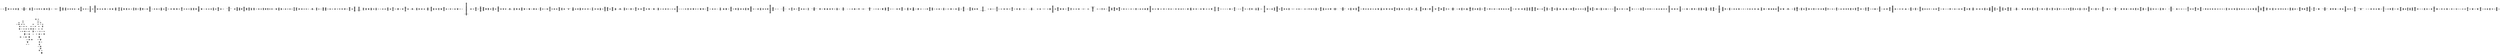 digraph{
12709[label="0x31a5:PUSH2 0x1e8
0x31a8:JUMP"]
17526[label="0x4476:JUMPDEST
0x4477:POP
0x4478:SWAP1
0x4479:JUMP"]
1104[label="0x450:JUMPDEST
0x451:PUSH1 0x40
0x453:MLOAD
0x454:PUSH4 0x70a08231
0x459:PUSH1 0xe0
0x45b:SHL
0x45c:DUP2
0x45d:MSTORE
0x45e:PUSH1 0x0
0x460:SWAP1
0x461:PUSH1 0x1
0x463:PUSH1 0x1
0x465:PUSH1 0xa0
0x467:SHL
0x468:SUB
0x469:DUP4
0x46a:AND
0x46b:SWAP1
0x46c:PUSH4 0x70a08231
0x471:SWAP1
0x472:PUSH3 0x481
0x476:SWAP1
0x477:ADDRESS
0x478:SWAP1
0x479:PUSH1 0x4
0x47b:ADD
0x47c:PUSH3 0x2c5f
0x480:JUMP"]
10134[label="0x2796:JUMPDEST
0x2797:DUP2
0x2798:CALLDATALOAD
0x2799:PUSH1 0x20
0x279b:PUSH3 0x27a9
0x279f:PUSH3 0x272a
0x27a3:DUP4
0x27a4:PUSH3 0x2ebc
0x27a8:JUMP"]
15252[label="0x3b94:JUMPDEST
0x3b95:SELFBALANCE
0x3b96:ISZERO
0x3b97:PUSH2 0xab4
0x3b9a:JUMPI"]
17514[label="0x446a:JUMPDEST
0x446b:POP
0x446c:PUSH2 0x1362
0x446f:SWAP3
0x4470:SWAP2
0x4471:POP
0x4472:PUSH2 0x13bb
0x4475:JUMP"]
2934[label="0xb76:JUMPDEST
0xb77:PUSH1 0x60
0xb79:PUSH1 0x0
0xb7b:PUSH1 0x40
0xb7d:MLOAD
0xb7e:DUP1
0xb7f:PUSH1 0x20
0xb81:ADD
0xb82:PUSH3 0xb8c
0xb86:SWAP1
0xb87:PUSH3 0x26e1
0xb8b:JUMP"]
11328[label="0x2c40:JUMPDEST
0x2c41:DUP4
0x2c42:MLOAD
0x2c43:SWAP1
0x2c44:DUP4
0x2c45:ADD
0x2c46:SWAP1
0x2c47:PUSH3 0x2c56
0x2c4b:DUP2
0x2c4c:DUP4
0x2c4d:PUSH1 0x20
0x2c4f:DUP9
0x2c50:ADD
0x2c51:PUSH3 0x2f5b
0x2c55:JUMP"]
18713[label="0x4919:JUMPDEST
0x491a:PUSH1 0x20
0x491c:DUP1
0x491d:DUP3
0x491e:MSTORE
0x491f:PUSH1 0x36
0x4921:SWAP1
0x4922:DUP3
0x4923:ADD
0x4924:MSTORE
0x4925:PUSH32 0x5361666545524332303a20617070726f76652066726f6d206e6f6e2d7a65726f
0x4946:PUSH1 0x40
0x4948:DUP3
0x4949:ADD
0x494a:MSTORE
0x494b:PUSH22 0x20746f206e6f6e2d7a65726f20616c6c6f77616e6365
0x4962:PUSH1 0x50
0x4964:SHL
0x4965:PUSH1 0x60
0x4967:DUP3
0x4968:ADD
0x4969:MSTORE
0x496a:PUSH1 0x80
0x496c:ADD
0x496d:SWAP1
0x496e:JUMP"]
5463[label="0x1557:JUMPDEST
0x1558:PUSH1 0x0
0x155a:PUSH1 0x40
0x155c:MLOAD
0x155d:DUP1
0x155e:DUP4
0x155f:SUB
0x1560:DUP2
0x1561:PUSH1 0x0
0x1563:DUP8
0x1564:DUP1
0x1565:EXTCODESIZE
0x1566:ISZERO
0x1567:DUP1
0x1568:ISZERO
0x1569:PUSH3 0x1572
0x156d:JUMPI"]
10153[label="0x27a9:JUMPDEST
0x27aa:DUP3
0x27ab:DUP2
0x27ac:MSTORE
0x27ad:DUP2
0x27ae:DUP2
0x27af:ADD
0x27b0:SWAP1
0x27b1:DUP6
0x27b2:DUP4
0x27b3:ADD
0x27b4:DUP4
0x27b5:DUP6
0x27b6:MUL
0x27b7:DUP8
0x27b8:ADD
0x27b9:DUP5
0x27ba:ADD
0x27bb:DUP9
0x27bc:LT
0x27bd:ISZERO
0x27be:PUSH3 0x27c6
0x27c2:JUMPI"]
12713[label="0x31a9:JUMPDEST
0x31aa:CALLDATASIZE
0x31ab:PUSH2 0x1e8
0x31ae:JUMPI"]
337[label="0x151:JUMPDEST
0x152:CALLVALUE
0x153:DUP1
0x154:ISZERO
0x155:PUSH3 0x15e
0x159:JUMPI"]
337 -> 350
337 -> 346
9768[label="0x2628:JUMPDEST
0x2629:SWAP8
0x262a:SWAP7
0x262b:POP
0x262c:POP
0x262d:POP
0x262e:POP
0x262f:POP
0x2630:POP
0x2631:POP
0x2632:JUMP"]
9785[label="0x2639:JUMPDEST
0x263a:PUSH1 0x60
0x263c:DUP4
0x263d:ISZERO
0x263e:PUSH3 0x264a
0x2642:JUMPI"]
15789[label="0x3dad:JUMPDEST
0x3dae:POP
0x3daf:SWAP1
0x3db0:POP
0x3db1:PUSH1 0x0
0x3db3:DUP3
0x3db4:MLOAD
0x3db5:PUSH8 0xffffffffffffffff
0x3dbe:DUP2
0x3dbf:GT
0x3dc0:ISZERO
0x3dc1:PUSH2 0xcc6
0x3dc4:JUMPI"]
14854[label="0x3a06:JUMPDEST
0x3a07:PUSH1 0x0
0x3a09:DUP5
0x3a0a:DUP5
0x3a0b:DUP2
0x3a0c:MLOAD
0x3a0d:DUP2
0x3a0e:LT
0x3a0f:PUSH2 0x914
0x3a12:JUMPI"]
16654[label="0x410e:JUMPDEST
0x410f:PUSH1 0x20
0x4111:PUSH1 0x40
0x4113:MLOAD
0x4114:DUP1
0x4115:DUP4
0x4116:SUB
0x4117:DUP2
0x4118:PUSH1 0x0
0x411a:DUP8
0x411b:DUP1
0x411c:EXTCODESIZE
0x411d:ISZERO
0x411e:DUP1
0x411f:ISZERO
0x4120:PUSH2 0x1014
0x4123:JUMPI"]
368[label="0x170:JUMPDEST
0x171:PUSH3 0xb76
0x175:JUMP"]
12719[label="0x31af:CALLER
0x31b0:PUSH20 0xc02aaa39b223fe8d0a0e5c4f27ead9083c756cc2
0x31c5:EQ
0x31c6:PUSH2 0x1e6
0x31c9:JUMPI"]
12746[label="0x31ca:PUSH1 0x0
0x31cc:PUSH1 0x2
0x31ce:DUP1
0x31cf:SLOAD
0x31d0:DUP1
0x31d1:PUSH1 0x20
0x31d3:MUL
0x31d4:PUSH1 0x20
0x31d6:ADD
0x31d7:PUSH1 0x40
0x31d9:MLOAD
0x31da:SWAP1
0x31db:DUP2
0x31dc:ADD
0x31dd:PUSH1 0x40
0x31df:MSTORE
0x31e0:DUP1
0x31e1:SWAP3
0x31e2:SWAP2
0x31e3:SWAP1
0x31e4:DUP2
0x31e5:DUP2
0x31e6:MSTORE
0x31e7:PUSH1 0x20
0x31e9:ADD
0x31ea:DUP3
0x31eb:DUP1
0x31ec:SLOAD
0x31ed:DUP1
0x31ee:ISZERO
0x31ef:PUSH2 0x10d
0x31f2:JUMPI"]
18843[label="0x499b:JUMPDEST
0x499c:PUSH1 0x40
0x499e:MLOAD
0x499f:PUSH1 0x1f
0x49a1:DUP3
0x49a2:ADD
0x49a3:PUSH1 0x1f
0x49a5:NOT
0x49a6:AND
0x49a7:DUP2
0x49a8:ADD
0x49a9:PUSH8 0xffffffffffffffff
0x49b2:DUP2
0x49b3:GT
0x49b4:DUP3
0x49b5:DUP3
0x49b6:LT
0x49b7:OR
0x49b8:ISZERO
0x49b9:PUSH2 0x18b0
0x49bc:JUMPI"]
17530[label="0x447a:JUMPDEST
0x447b:DUP3
0x447c:DUP1
0x447d:SLOAD
0x447e:DUP3
0x447f:DUP3
0x4480:SSTORE
0x4481:SWAP1
0x4482:PUSH1 0x0
0x4484:MSTORE
0x4485:PUSH1 0x20
0x4487:PUSH1 0x0
0x4489:SHA3
0x448a:SWAP1
0x448b:DUP2
0x448c:ADD
0x448d:SWAP3
0x448e:DUP3
0x448f:ISZERO
0x4490:PUSH2 0x1356
0x4493:JUMPI"]
10184[label="0x27c8:JUMPDEST
0x27c9:DUP6
0x27ca:DUP2
0x27cb:LT
0x27cc:ISZERO
0x27cd:PUSH3 0x2778
0x27d1:JUMPI"]
11350[label="0x2c56:JUMPDEST
0x2c57:ADD
0x2c58:SWAP5
0x2c59:SWAP4
0x2c5a:POP
0x2c5b:POP
0x2c5c:POP
0x2c5d:POP
0x2c5e:JUMP"]
12267[label="0x2feb:PUSH1 0xa0
0x2fed:PUSH1 0x40
0x2fef:MSTORE
0x2ff0:CALLVALUE
0x2ff1:DUP1
0x2ff2:ISZERO
0x2ff3:PUSH3 0x11
0x2ff7:JUMPI"]
1967[label="0x7af:JUMPDEST
0x7b0:POP
0x7b1:GAS
0x7b2:STATICCALL
0x7b3:ISZERO
0x7b4:DUP1
0x7b5:ISZERO
0x7b6:PUSH3 0x7c4
0x7ba:JUMPI"]
12266[label="0x2fea:INVALID"]
15304[label="0x3bc8:JUMPDEST
0x3bc9:POP
0x3bca:POP
0x3bcb:POP
0x3bcc:DUP1
0x3bcd:DUP1
0x3bce:PUSH2 0xac2
0x3bd1:SWAP1
0x3bd2:PUSH2 0x1908
0x3bd5:JUMP"]
2956[label="0xb8c:JUMPDEST
0xb8d:PUSH1 0x20
0xb8f:DUP3
0xb90:ADD
0xb91:DUP2
0xb92:SUB
0xb93:DUP3
0xb94:MSTORE
0xb95:PUSH1 0x1f
0xb97:NOT
0xb98:PUSH1 0x1f
0xb9a:DUP3
0xb9b:ADD
0xb9c:AND
0xb9d:PUSH1 0x40
0xb9f:MSTORE
0xba0:POP
0xba1:SWAP1
0xba2:POP
0xba3:DUP1
0xba4:DUP6
0xba5:DUP6
0xba6:DUP6
0xba7:PUSH1 0x40
0xba9:MLOAD
0xbaa:PUSH1 0x20
0xbac:ADD
0xbad:PUSH3 0xbba
0xbb1:SWAP4
0xbb2:SWAP3
0xbb3:SWAP2
0xbb4:SWAP1
0xbb5:PUSH3 0x2c73
0xbb9:JUMP"]
350[label="0x15e:JUMPDEST
0x15f:POP
0x160:PUSH3 0x176
0x164:PUSH3 0x170
0x168:CALLDATASIZE
0x169:PUSH1 0x4
0x16b:PUSH3 0x2896
0x16f:JUMP"]
350 -> 10390
374[label="0x176:JUMPDEST
0x177:PUSH1 0x40
0x179:MLOAD
0x17a:PUSH3 0x123
0x17e:SWAP2
0x17f:SWAP1
0x180:PUSH3 0x2d44
0x184:JUMP"]
9779[label="0x2633:JUMPDEST
0x2634:EXTCODESIZE
0x2635:ISZERO
0x2636:ISZERO
0x2637:SWAP1
0x2638:JUMP"]
12280[label="0x2ff8:PUSH1 0x0
0x2ffa:DUP1
0x2ffb:REVERT"]
4106[label="0x100a:JUMPDEST
0x100b:PUSH1 0x40
0x100d:DUP1
0x100e:MLOAD
0x100f:PUSH1 0x1f
0x1011:NOT
0x1012:DUP2
0x1013:DUP5
0x1014:SUB
0x1015:ADD
0x1016:DUP2
0x1017:MSTORE
0x1018:SWAP2
0x1019:SWAP1
0x101a:MSTORE
0x101b:PUSH1 0x20
0x101d:DUP2
0x101e:ADD
0x101f:DUP1
0x1020:MLOAD
0x1021:PUSH1 0x1
0x1023:PUSH1 0x1
0x1025:PUSH1 0xe0
0x1027:SHL
0x1028:SUB
0x1029:AND
0x102a:PUSH1 0x1
0x102c:PUSH1 0x1
0x102e:PUSH1 0xe0
0x1030:SHL
0x1031:SUB
0x1032:NOT
0x1033:SWAP1
0x1034:SWAP4
0x1035:AND
0x1036:SWAP3
0x1037:SWAP1
0x1038:SWAP3
0x1039:OR
0x103a:SWAP1
0x103b:SWAP2
0x103c:MSTORE
0x103d:PUSH3 0x1242
0x1041:JUMP"]
8002[label="0x1f42:JUMPDEST
0x1f43:SWAP2
0x1f44:POP
0x1f45:POP
0x1f46:PUSH3 0x1b37
0x1f4a:JUMP"]
12319[label="0x301f:JUMPDEST
0x3020:PUSH1 0x60
0x3022:SWAP3
0x3023:SWAP1
0x3024:SWAP3
0x3025:SHL
0x3026:PUSH1 0x1
0x3028:PUSH1 0x1
0x302a:PUSH1 0x60
0x302c:SHL
0x302d:SUB
0x302e:NOT
0x302f:AND
0x3030:PUSH1 0x80
0x3032:MSTORE
0x3033:PUSH1 0x0
0x3035:DUP1
0x3036:SLOAD
0x3037:PUSH1 0x1
0x3039:PUSH1 0x1
0x303b:PUSH1 0xa0
0x303d:SHL
0x303e:SUB
0x303f:NOT
0x3040:SWAP1
0x3041:DUP2
0x3042:AND
0x3043:PUSH1 0x1
0x3045:PUSH1 0x1
0x3047:PUSH1 0xa0
0x3049:SHL
0x304a:SUB
0x304b:SWAP4
0x304c:DUP5
0x304d:AND
0x304e:OR
0x304f:SWAP1
0x3050:SWAP2
0x3051:SSTORE
0x3052:PUSH1 0x1
0x3054:DUP1
0x3055:SLOAD
0x3056:SWAP1
0x3057:SWAP2
0x3058:AND
0x3059:SWAP2
0x305a:SWAP1
0x305b:SWAP3
0x305c:AND
0x305d:OR
0x305e:SWAP1
0x305f:SSTORE
0x3060:PUSH3 0xe0
0x3064:JUMP"]
15293[label="0x3bbd:RETURNDATASIZE
0x3bbe:PUSH1 0x0
0x3bc0:DUP1
0x3bc1:RETURNDATACOPY
0x3bc2:RETURNDATASIZE
0x3bc3:PUSH1 0x0
0x3bc5:REVERT"]
413[label="0x19d:JUMPDEST
0x19e:PUSH1 0x40
0x1a0:MLOAD
0x1a1:PUSH3 0x123
0x1a5:SWAP2
0x1a6:SWAP1
0x1a7:PUSH3 0x2c5f
0x1ab:JUMP"]
9336[label="0x2478:JUMPDEST
0x2479:POP
0x247a:GAS
0x247b:CALL
0x247c:ISZERO
0x247d:DUP1
0x247e:ISZERO
0x247f:PUSH3 0x248d
0x2483:JUMPI"]
2512[label="0x9d0:PUSH4 0x4e487b71
0x9d5:PUSH1 0xe0
0x9d7:SHL
0x9d8:PUSH1 0x0
0x9da:MSTORE
0x9db:PUSH1 0x32
0x9dd:PUSH1 0x4
0x9df:MSTORE
0x9e0:PUSH1 0x24
0x9e2:PUSH1 0x0
0x9e4:REVERT"]
9417[label="0x24c9:PUSH1 0x0
0x24cb:DUP1
0x24cc:REVERT"]
9348[label="0x2484:RETURNDATASIZE
0x2485:PUSH1 0x0
0x2487:DUP1
0x2488:RETURNDATACOPY
0x2489:RETURNDATASIZE
0x248a:PUSH1 0x0
0x248c:REVERT"]
12787[label="0x31f3:PUSH1 0x20
0x31f5:MUL
0x31f6:DUP3
0x31f7:ADD
0x31f8:SWAP2
0x31f9:SWAP1
0x31fa:PUSH1 0x0
0x31fc:MSTORE
0x31fd:PUSH1 0x20
0x31ff:PUSH1 0x0
0x3201:SHA3
0x3202:SWAP1"]
18799[label="0x496f:JUMPDEST
0x4970:PUSH1 0x20
0x4972:DUP1
0x4973:DUP3
0x4974:MSTORE
0x4975:PUSH1 0x9
0x4977:SWAP1
0x4978:DUP3
0x4979:ADD
0x497a:MSTORE
0x497b:PUSH9 0x1b5a5b9d0819985a5b
0x4985:PUSH1 0xba
0x4987:SHL
0x4988:PUSH1 0x40
0x498a:DUP3
0x498b:ADD
0x498c:MSTORE
0x498d:PUSH1 0x60
0x498f:ADD
0x4990:SWAP1
0x4991:JUMP"]
1988[label="0x7c4:JUMPDEST
0x7c5:POP
0x7c6:POP
0x7c7:POP
0x7c8:POP
0x7c9:PUSH1 0x40
0x7cb:MLOAD
0x7cc:RETURNDATASIZE
0x7cd:PUSH1 0x1f
0x7cf:NOT
0x7d0:PUSH1 0x1f
0x7d2:DUP3
0x7d3:ADD
0x7d4:AND
0x7d5:DUP3
0x7d6:ADD
0x7d7:DUP1
0x7d8:PUSH1 0x40
0x7da:MSTORE
0x7db:POP
0x7dc:DUP2
0x7dd:ADD
0x7de:SWAP1
0x7df:PUSH3 0x7ea
0x7e3:SWAP2
0x7e4:SWAP1
0x7e5:PUSH3 0x2877
0x7e9:JUMP"]
3002[label="0xbba:JUMPDEST
0xbbb:PUSH1 0x40
0xbbd:DUP1
0xbbe:MLOAD
0xbbf:PUSH1 0x1f
0xbc1:NOT
0xbc2:DUP2
0xbc3:DUP5
0xbc4:SUB
0xbc5:ADD
0xbc6:DUP2
0xbc7:MSTORE
0xbc8:SWAP1
0xbc9:DUP3
0xbca:SWAP1
0xbcb:MSTORE
0xbcc:PUSH3 0xbda
0xbd0:SWAP3
0xbd1:SWAP2
0xbd2:PUSH1 0x20
0xbd4:ADD
0xbd5:PUSH3 0x2c2c
0xbd9:JUMP"]
3987[label="0xf93:PUSH4 0x4e487b71
0xf98:PUSH1 0xe0
0xf9a:SHL
0xf9b:PUSH1 0x0
0xf9d:MSTORE
0xf9e:PUSH1 0x32
0xfa0:PUSH1 0x4
0xfa2:MSTORE
0xfa3:PUSH1 0x24
0xfa5:PUSH1 0x0
0xfa7:REVERT"]
2104[label="0x838:JUMPDEST
0x839:POP
0x83a:DUP2
0x83b:MLOAD
0x83c:PUSH3 0x84e
0x840:SWAP1
0x841:PUSH1 0x7
0x843:SWAP1
0x844:PUSH1 0x20
0x846:DUP6
0x847:ADD
0x848:SWAP1
0x849:PUSH3 0x2677
0x84d:JUMP"]
4418[label="0x1142:JUMPDEST
0x1143:POP
0x1144:GAS
0x1145:STATICCALL
0x1146:ISZERO
0x1147:DUP1
0x1148:ISZERO
0x1149:PUSH3 0x1157
0x114d:JUMPI"]
9795[label="0x2643:POP
0x2644:DUP2
0x2645:PUSH3 0xbed
0x2649:JUMP"]
389[label="0x185:JUMPDEST
0x186:CALLVALUE
0x187:DUP1
0x188:ISZERO
0x189:PUSH3 0x192
0x18d:JUMPI"]
389 -> 402
389 -> 398
2486[label="0x9b6:JUMPDEST
0x9b7:PUSH1 0x20
0x9b9:MUL
0x9ba:PUSH1 0x20
0x9bc:ADD
0x9bd:ADD
0x9be:DUP2
0x9bf:DUP2
0x9c0:MSTORE
0x9c1:POP
0x9c2:POP
0x9c3:DUP6
0x9c4:DUP2
0x9c5:PUSH1 0x1
0x9c7:DUP2
0x9c8:MLOAD
0x9c9:DUP2
0x9ca:LT
0x9cb:PUSH3 0x9e5
0x9cf:JUMPI"]
11359[label="0x2c5f:JUMPDEST
0x2c60:PUSH1 0x1
0x2c62:PUSH1 0x1
0x2c64:PUSH1 0xa0
0x2c66:SHL
0x2c67:SUB
0x2c68:SWAP2
0x2c69:SWAP1
0x2c6a:SWAP2
0x2c6b:AND
0x2c6c:DUP2
0x2c6d:MSTORE
0x2c6e:PUSH1 0x20
0x2c70:ADD
0x2c71:SWAP1
0x2c72:JUMP"]
1096[label="0x448:JUMPDEST
0x449:POP
0x44a:POP
0x44b:PUSH3 0x4ef
0x44f:JUMP"]
12284[label="0x2ffc:JUMPDEST
0x2ffd:POP
0x2ffe:PUSH1 0x40
0x3000:MLOAD
0x3001:PUSH3 0x1abc
0x3005:CODESIZE
0x3006:SUB
0x3007:DUP1
0x3008:PUSH3 0x1abc
0x300c:DUP4
0x300d:CODECOPY
0x300e:DUP2
0x300f:ADD
0x3010:PUSH1 0x40
0x3012:DUP2
0x3013:SWAP1
0x3014:MSTORE
0x3015:PUSH3 0x34
0x3019:SWAP2
0x301a:PUSH3 0x97
0x301e:JUMP"]
12389[label="0x3065:JUMPDEST
0x3066:DUP1
0x3067:MLOAD
0x3068:PUSH1 0x1
0x306a:PUSH1 0x1
0x306c:PUSH1 0xa0
0x306e:SHL
0x306f:SUB
0x3070:DUP2
0x3071:AND
0x3072:DUP2
0x3073:EQ
0x3074:PUSH3 0x92
0x3078:JUMPI"]
4491[label="0x118b:POP
0x118c:PUSH1 0x0
0x118e:DUP2
0x118f:GT"]
12564[label="0x3114:PUSH1 0x80
0x3116:PUSH1 0x40
0x3118:MSTORE
0x3119:PUSH1 0x4
0x311b:CALLDATASIZE
0x311c:LT
0x311d:PUSH2 0x95
0x3120:JUMPI"]
398[label="0x18e:PUSH1 0x0
0x190:DUP1
0x191:REVERT"]
9357[label="0x248d:JUMPDEST
0x248e:POP
0x248f:POP
0x2490:POP
0x2491:POP
0x2492:DUP8
0x2493:PUSH1 0x1
0x2495:PUSH1 0x1
0x2497:PUSH1 0xa0
0x2499:SHL
0x249a:SUB
0x249b:AND
0x249c:PUSH4 0x2f4350c2
0x24a1:PUSH1 0x40
0x24a3:MLOAD
0x24a4:DUP2
0x24a5:PUSH4 0xffffffff
0x24aa:AND
0x24ab:PUSH1 0xe0
0x24ad:SHL
0x24ae:DUP2
0x24af:MSTORE
0x24b0:PUSH1 0x4
0x24b2:ADD
0x24b3:PUSH1 0x0
0x24b5:PUSH1 0x40
0x24b7:MLOAD
0x24b8:DUP1
0x24b9:DUP4
0x24ba:SUB
0x24bb:DUP2
0x24bc:PUSH1 0x0
0x24be:DUP8
0x24bf:DUP1
0x24c0:EXTCODESIZE
0x24c1:ISZERO
0x24c2:DUP1
0x24c3:ISZERO
0x24c4:PUSH3 0x1860
0x24c8:JUMPI"]
10182[label="0x27c6:JUMPDEST
0x27c7:DUP6"]
2026[label="0x7ea:JUMPDEST
0x7eb:DUP3
0x7ec:DUP3
0x7ed:DUP2
0x7ee:MLOAD
0x7ef:DUP2
0x7f0:LT
0x7f1:PUSH3 0x80b
0x7f5:JUMPI"]
7588[label="0x1da4:JUMPDEST
0x1da5:POP
0x1da6:GAS
0x1da7:CALL
0x1da8:ISZERO
0x1da9:DUP1
0x1daa:ISZERO
0x1dab:PUSH3 0x1db9
0x1daf:JUMPI"]
8011[label="0x1f4b:JUMPDEST
0x1f4c:POP
0x1f4d:POP
0x1f4e:POP
0x1f4f:POP
0x1f50:JUMP"]
9483[label="0x250b:JUMPDEST
0x250c:SWAP1
0x250d:POP
0x250e:PUSH1 0x0
0x2510:PUSH1 0x3
0x2512:SLOAD
0x2513:SWAP1
0x2514:POP
0x2515:PUSH1 0x0
0x2517:CALLER
0x2518:DUP3
0x2519:PUSH1 0x40
0x251b:MLOAD
0x251c:PUSH1 0x20
0x251e:ADD
0x251f:PUSH3 0x252b
0x2523:SWAP3
0x2524:SWAP2
0x2525:SWAP1
0x2526:PUSH3 0x2bec
0x252a:JUMP"]
9802[label="0x264a:JUMPDEST
0x264b:DUP3
0x264c:MLOAD
0x264d:ISZERO
0x264e:PUSH3 0x265b
0x2652:JUMPI"]
11379[label="0x2c73:JUMPDEST
0x2c74:PUSH1 0x1
0x2c76:PUSH1 0x1
0x2c78:PUSH1 0xa0
0x2c7a:SHL
0x2c7b:SUB
0x2c7c:SWAP4
0x2c7d:DUP5
0x2c7e:AND
0x2c7f:DUP2
0x2c80:MSTORE
0x2c81:SWAP2
0x2c82:DUP4
0x2c83:AND
0x2c84:PUSH1 0x20
0x2c86:DUP4
0x2c87:ADD
0x2c88:MSTORE
0x2c89:SWAP1
0x2c8a:SWAP2
0x2c8b:AND
0x2c8c:PUSH1 0x40
0x2c8e:DUP3
0x2c8f:ADD
0x2c90:MSTORE
0x2c91:PUSH1 0x60
0x2c93:ADD
0x2c94:SWAP1
0x2c95:JUMP"]
10251[label="0x280b:PUSH3 0x2814
0x280f:PUSH3 0x2fbe
0x2813:JUMP"]
7600[label="0x1db0:RETURNDATASIZE
0x1db1:PUSH1 0x0
0x1db3:DUP1
0x1db4:RETURNDATACOPY
0x1db5:RETURNDATASIZE
0x1db6:PUSH1 0x0
0x1db8:REVERT"]
15813[label="0x3dc5:PUSH4 0x4e487b71
0x3dca:PUSH1 0xe0
0x3dcc:SHL
0x3dcd:PUSH1 0x0
0x3dcf:MSTORE
0x3dd0:PUSH1 0x41
0x3dd2:PUSH1 0x4
0x3dd4:MSTORE
0x3dd5:PUSH1 0x24
0x3dd7:PUSH1 0x0
0x3dd9:REVERT"]
2565[label="0xa05:PUSH4 0x4e487b71
0xa0a:PUSH1 0xe0
0xa0c:SHL
0xa0d:PUSH1 0x0
0xa0f:MSTORE
0xa10:PUSH1 0x32
0xa12:PUSH1 0x4
0xa14:MSTORE
0xa15:PUSH1 0x24
0xa17:PUSH1 0x0
0xa19:REVERT"]
15875[label="0x3e03:JUMPDEST
0x3e04:POP
0x3e05:SWAP1
0x3e06:POP
0x3e07:PUSH1 0x0"]
4439[label="0x1157:JUMPDEST
0x1158:POP
0x1159:POP
0x115a:POP
0x115b:POP
0x115c:PUSH1 0x40
0x115e:MLOAD
0x115f:RETURNDATASIZE
0x1160:PUSH1 0x1f
0x1162:NOT
0x1163:PUSH1 0x1f
0x1165:DUP3
0x1166:ADD
0x1167:AND
0x1168:DUP3
0x1169:ADD
0x116a:DUP1
0x116b:PUSH1 0x40
0x116d:MSTORE
0x116e:POP
0x116f:DUP2
0x1170:ADD
0x1171:SWAP1
0x1172:PUSH3 0x117d
0x1176:SWAP2
0x1177:SWAP1
0x1178:PUSH3 0x2b32
0x117c:JUMP"]
8017[label="0x1f51:JUMPDEST
0x1f52:PUSH1 0x0
0x1f54:PUSH3 0x1f5d
0x1f58:PUSH3 0x24e6
0x1f5c:JUMP"]
9811[label="0x2653:DUP3
0x2654:MLOAD
0x2655:DUP1
0x2656:DUP5
0x2657:PUSH1 0x20
0x2659:ADD
0x265a:REVERT"]
9874[label="0x2692:SWAP2
0x2693:PUSH1 0x20
0x2695:MUL
0x2696:DUP3
0x2697:ADD"]
1153[label="0x481:JUMPDEST
0x482:PUSH1 0x20
0x484:PUSH1 0x40
0x486:MLOAD
0x487:DUP1
0x488:DUP4
0x489:SUB
0x48a:DUP2
0x48b:DUP7
0x48c:DUP1
0x48d:EXTCODESIZE
0x48e:ISZERO
0x48f:DUP1
0x490:ISZERO
0x491:PUSH3 0x49a
0x495:JUMPI"]
10194[label="0x27d2:DUP2
0x27d3:CALLDATALOAD
0x27d4:DUP5
0x27d5:MSTORE
0x27d6:SWAP3
0x27d7:DUP5
0x27d8:ADD
0x27d9:SWAP3
0x27da:SWAP1
0x27db:DUP5
0x27dc:ADD
0x27dd:SWAP1
0x27de:PUSH1 0x1
0x27e0:ADD
0x27e1:PUSH3 0x27c8
0x27e5:JUMP"]
14888[label="0x3a28:JUMPDEST
0x3a29:PUSH1 0x20
0x3a2b:MUL
0x3a2c:PUSH1 0x20
0x3a2e:ADD
0x3a2f:ADD
0x3a30:MLOAD
0x3a31:GT
0x3a32:ISZERO
0x3a33:PUSH2 0x9eb
0x3a36:JUMPI"]
5402[label="0x151a:JUMPDEST
0x151b:PUSH1 0x1
0x151d:PUSH1 0x1
0x151f:PUSH1 0xa0
0x1521:SHL
0x1522:SUB
0x1523:SWAP3
0x1524:DUP4
0x1525:AND
0x1526:PUSH1 0x20
0x1528:SWAP2
0x1529:DUP3
0x152a:MUL
0x152b:SWAP3
0x152c:SWAP1
0x152d:SWAP3
0x152e:ADD
0x152f:ADD
0x1530:MSTORE
0x1531:PUSH1 0x40
0x1533:MLOAD
0x1534:PUSH4 0xbd5b853b
0x1539:PUSH1 0xe0
0x153b:SHL
0x153c:DUP2
0x153d:MSTORE
0x153e:SWAP1
0x153f:DUP5
0x1540:AND
0x1541:SWAP1
0x1542:PUSH4 0xbd5b853b
0x1547:SWAP1
0x1548:PUSH3 0x1557
0x154c:SWAP1
0x154d:DUP5
0x154e:SWAP1
0x154f:PUSH1 0x4
0x1551:ADD
0x1552:PUSH3 0x2d24
0x1556:JUMP"]
14930[label="0x3a52:PUSH4 0x4e487b71
0x3a57:PUSH1 0xe0
0x3a59:SHL
0x3a5a:PUSH1 0x0
0x3a5c:MSTORE
0x3a5d:PUSH1 0x32
0x3a5f:PUSH1 0x4
0x3a61:MSTORE
0x3a62:PUSH1 0x24
0x3a64:PUSH1 0x0
0x3a66:REVERT"]
15302[label="0x3bc6:JUMPDEST
0x3bc7:POP"]
17562[label="0x449a:JUMPDEST
0x449b:DUP3
0x449c:DUP2
0x449d:GT
0x449e:ISZERO
0x449f:PUSH2 0x1356
0x44a2:JUMPI"]
17616[label="0x44d0:JUMPDEST
0x44d1:DUP1
0x44d2:DUP3
0x44d3:GT
0x44d4:ISZERO
0x44d5:PUSH2 0x1362
0x44d8:JUMPI"]
18834[label="0x4992:JUMPDEST
0x4993:SWAP1
0x4994:DUP2
0x4995:MSTORE
0x4996:PUSH1 0x20
0x4998:ADD
0x4999:SWAP1
0x499a:JUMP"]
4008[label="0xfa8:JUMPDEST
0xfa9:PUSH1 0x20
0xfab:MUL
0xfac:PUSH1 0x20
0xfae:ADD
0xfaf:ADD
0xfb0:MLOAD
0xfb1:PUSH1 0x1
0xfb3:PUSH1 0x1
0xfb5:PUSH1 0xa0
0xfb7:SHL
0xfb8:SUB
0xfb9:AND
0xfba:PUSH3 0xfe8
0xfbe:SWAP1
0xfbf:SWAP3
0xfc0:SWAP2
0xfc1:SWAP1
0xfc2:PUSH4 0xffffffff
0xfc7:AND
0xfc8:JUMP"]
402[label="0x192:JUMPDEST
0x193:POP
0x194:PUSH3 0x19d
0x198:PUSH3 0xbf4
0x19c:JUMP"]
402 -> 3060
4041[label="0xfc9:JUMPDEST
0xfca:POP
0xfcb:DUP1
0xfcc:PUSH3 0xfd6
0xfd0:DUP2
0xfd1:PUSH3 0x2f8a
0xfd5:JUMP"]
7609[label="0x1db9:JUMPDEST
0x1dba:POP
0x1dbb:POP
0x1dbc:POP
0x1dbd:POP
0x1dbe:PUSH1 0x40
0x1dc0:MLOAD
0x1dc1:RETURNDATASIZE
0x1dc2:PUSH1 0x1f
0x1dc4:NOT
0x1dc5:PUSH1 0x1f
0x1dc7:DUP3
0x1dc8:ADD
0x1dc9:AND
0x1dca:DUP3
0x1dcb:ADD
0x1dcc:DUP1
0x1dcd:PUSH1 0x40
0x1dcf:MSTORE
0x1dd0:POP
0x1dd1:DUP2
0x1dd2:ADD
0x1dd3:SWAP1
0x1dd4:PUSH3 0x1ddf
0x1dd8:SWAP2
0x1dd9:SWAP1
0x1dda:PUSH3 0x2b32
0x1dde:JUMP"]
452[label="0x1c4:JUMPDEST
0x1c5:CALLVALUE
0x1c6:DUP1
0x1c7:ISZERO
0x1c8:PUSH3 0x1d1
0x1cc:JUMPI"]
452 -> 461
452 -> 465
4477[label="0x117d:JUMPDEST
0x117e:SWAP1
0x117f:POP
0x1180:PUSH1 0x0
0x1182:DUP3
0x1183:GT
0x1184:DUP1
0x1185:ISZERO
0x1186:PUSH3 0x1190
0x118a:JUMPI"]
7660[label="0x1dec:DUP4
0x1ded:PUSH3 0x1df4
0x1df1:JUMP"]
8029[label="0x1f5d:JUMPDEST
0x1f5e:PUSH1 0x1
0x1f60:SLOAD
0x1f61:PUSH1 0x40
0x1f63:MLOAD
0x1f64:PUSH4 0x70a08231
0x1f69:PUSH1 0xe0
0x1f6b:SHL
0x1f6c:DUP2
0x1f6d:MSTORE
0x1f6e:SWAP2
0x1f6f:SWAP3
0x1f70:POP
0x1f71:PUSH32 0xf950957d2407bed19dc99b718b46b4ce6090c05589006dfb86fd22c34865b23e
0x1f92:SWAP2
0x1f93:PUSH1 0x3
0x1f95:SWAP2
0x1f96:PUSH1 0x1
0x1f98:PUSH1 0x1
0x1f9a:PUSH1 0xa0
0x1f9c:SHL
0x1f9d:SUB
0x1f9e:AND
0x1f9f:SWAP1
0x1fa0:PUSH4 0x70a08231
0x1fa5:SWAP1
0x1fa6:PUSH3 0x1fb5
0x1faa:SWAP1
0x1fab:ADDRESS
0x1fac:SWAP1
0x1fad:PUSH1 0x4
0x1faf:ADD
0x1fb0:PUSH3 0x2c5f
0x1fb4:JUMP"]
10214[label="0x27e6:JUMPDEST
0x27e7:PUSH1 0x0
0x27e9:DUP3
0x27ea:PUSH1 0x1f
0x27ec:DUP4
0x27ed:ADD
0x27ee:SLT
0x27ef:PUSH3 0x27f7
0x27f3:JUMPI"]
11414[label="0x2c96:JUMPDEST
0x2c97:PUSH1 0x1
0x2c99:PUSH1 0x1
0x2c9b:PUSH1 0xa0
0x2c9d:SHL
0x2c9e:SUB
0x2c9f:DUP5
0x2ca0:AND
0x2ca1:DUP2
0x2ca2:MSTORE
0x2ca3:PUSH1 0x80
0x2ca5:PUSH1 0x20
0x2ca7:DUP1
0x2ca8:DUP4
0x2ca9:ADD
0x2caa:DUP3
0x2cab:SWAP1
0x2cac:MSTORE
0x2cad:PUSH1 0x0
0x2caf:SWAP2
0x2cb0:PUSH3 0x2cbd
0x2cb4:SWAP1
0x2cb5:DUP5
0x2cb6:ADD
0x2cb7:DUP7
0x2cb8:PUSH3 0x2b79
0x2cbc:JUMP"]
15834[label="0x3dda:JUMPDEST
0x3ddb:PUSH1 0x40
0x3ddd:MLOAD
0x3dde:SWAP1
0x3ddf:DUP1
0x3de0:DUP3
0x3de1:MSTORE
0x3de2:DUP1
0x3de3:PUSH1 0x20
0x3de5:MUL
0x3de6:PUSH1 0x20
0x3de8:ADD
0x3de9:DUP3
0x3dea:ADD
0x3deb:PUSH1 0x40
0x3ded:MSTORE
0x3dee:DUP1
0x3def:ISZERO
0x3df0:PUSH2 0xcef
0x3df3:JUMPI"]
428[label="0x1ac:JUMPDEST
0x1ad:CALLVALUE
0x1ae:DUP1
0x1af:ISZERO
0x1b0:PUSH3 0x1b9
0x1b4:JUMPI"]
428 -> 437
428 -> 441
15326[label="0x3bde:JUMPDEST
0x3bdf:PUSH1 0x0
0x3be1:SLOAD
0x3be2:PUSH1 0x1
0x3be4:PUSH1 0x1
0x3be6:PUSH1 0xa0
0x3be8:SHL
0x3be9:SUB
0x3bea:AND
0x3beb:DUP2
0x3bec:JUMP"]
17571[label="0x44a3:DUP3
0x44a4:MLOAD
0x44a5:DUP3
0x44a6:SLOAD
0x44a7:PUSH1 0x1
0x44a9:PUSH1 0x1
0x44ab:PUSH1 0xa0
0x44ad:SHL
0x44ae:SUB
0x44af:NOT
0x44b0:AND
0x44b1:PUSH1 0x1
0x44b3:PUSH1 0x1
0x44b5:PUSH1 0xa0
0x44b7:SHL
0x44b8:SUB
0x44b9:SWAP1
0x44ba:SWAP2
0x44bb:AND
0x44bc:OR
0x44bd:DUP3
0x44be:SSTORE
0x44bf:PUSH1 0x20
0x44c1:SWAP1
0x44c2:SWAP3
0x44c3:ADD
0x44c4:SWAP2
0x44c5:PUSH1 0x1
0x44c7:SWAP1
0x44c8:SWAP2
0x44c9:ADD
0x44ca:SWAP1
0x44cb:PUSH2 0x1386
0x44ce:JUMP"]
9819[label="0x265b:JUMPDEST
0x265c:DUP2
0x265d:PUSH1 0x40
0x265f:MLOAD
0x2660:PUSH3 0x461bcd
0x2664:PUSH1 0xe5
0x2666:SHL
0x2667:DUP2
0x2668:MSTORE
0x2669:PUSH1 0x4
0x266b:ADD
0x266c:PUSH3 0x559
0x2670:SWAP2
0x2671:SWAP1
0x2672:PUSH3 0x2d44
0x2676:JUMP"]
12803[label="0x3203:JUMPDEST
0x3204:DUP2
0x3205:SLOAD
0x3206:PUSH1 0x1
0x3208:PUSH1 0x1
0x320a:PUSH1 0xa0
0x320c:SHL
0x320d:SUB
0x320e:AND
0x320f:DUP2
0x3210:MSTORE
0x3211:PUSH1 0x1
0x3213:SWAP1
0x3214:SWAP2
0x3215:ADD
0x3216:SWAP1
0x3217:PUSH1 0x20
0x3219:ADD
0x321a:DUP1
0x321b:DUP4
0x321c:GT
0x321d:PUSH2 0xef
0x3220:JUMPI"]
8117[label="0x1fb5:JUMPDEST
0x1fb6:PUSH1 0x20
0x1fb8:PUSH1 0x40
0x1fba:MLOAD
0x1fbb:DUP1
0x1fbc:DUP4
0x1fbd:SUB
0x1fbe:DUP2
0x1fbf:DUP7
0x1fc0:DUP1
0x1fc1:EXTCODESIZE
0x1fc2:ISZERO
0x1fc3:DUP1
0x1fc4:ISZERO
0x1fc5:PUSH3 0x1fce
0x1fc9:JUMPI"]
14903[label="0x3a37:PUSH1 0x0
0x3a39:DUP3
0x3a3a:PUSH1 0x1
0x3a3c:PUSH1 0x1
0x3a3e:PUSH1 0xa0
0x3a40:SHL
0x3a41:SUB
0x3a42:AND
0x3a43:PUSH4 0x852a12e3
0x3a48:DUP7
0x3a49:DUP7
0x3a4a:DUP2
0x3a4b:MLOAD
0x3a4c:DUP2
0x3a4d:LT
0x3a4e:PUSH2 0x953
0x3a51:JUMPI"]
5486[label="0x156e:PUSH1 0x0
0x1570:DUP1
0x1571:REVERT"]
7647[label="0x1ddf:JUMPDEST
0x1de0:SWAP1
0x1de1:POP
0x1de2:PUSH1 0x0
0x1de4:DUP3
0x1de5:DUP5
0x1de6:GT
0x1de7:PUSH3 0x1df2
0x1deb:JUMPI"]
15318[label="0x3bd6:JUMPDEST
0x3bd7:SWAP2
0x3bd8:POP
0x3bd9:POP
0x3bda:PUSH2 0x871
0x3bdd:JUMP"]
3034[label="0xbda:JUMPDEST
0xbdb:PUSH1 0x40
0xbdd:MLOAD
0xbde:PUSH1 0x20
0xbe0:DUP2
0xbe1:DUP4
0xbe2:SUB
0xbe3:SUB
0xbe4:DUP2
0xbe5:MSTORE
0xbe6:SWAP1
0xbe7:PUSH1 0x40
0xbe9:MSTORE
0xbea:SWAP2
0xbeb:POP
0xbec:POP"]
15377[label="0x3c11:JUMPDEST
0x3c12:CALLER
0x3c13:PUSH1 0x1
0x3c15:PUSH1 0x1
0x3c17:PUSH1 0xa0
0x3c19:SHL
0x3c1a:SUB
0x3c1b:PUSH32 0x0
0x3c3c:AND
0x3c3d:EQ
0x3c3e:PUSH2 0xb32
0x3c41:JUMPI"]
437[label="0x1b5:PUSH1 0x0
0x1b7:DUP1
0x1b8:REVERT"]
2533[label="0x9e5:JUMPDEST
0x9e6:PUSH1 0x20
0x9e8:MUL
0x9e9:PUSH1 0x20
0x9eb:ADD
0x9ec:ADD
0x9ed:DUP2
0x9ee:DUP2
0x9ef:MSTORE
0x9f0:POP
0x9f1:POP
0x9f2:PUSH3 0xafa
0x9f6:JUMP"]
4063[label="0xfdf:JUMPDEST
0xfe0:POP
0xfe1:POP
0xfe2:POP
0xfe3:POP
0xfe4:POP
0xfe5:POP
0xfe6:POP
0xfe7:JUMP"]
2551[label="0x9f7:JUMPDEST
0x9f8:DUP7
0x9f9:DUP3
0x9fa:PUSH1 0x0
0x9fc:DUP2
0x9fd:MLOAD
0x9fe:DUP2
0x9ff:LT
0xa00:PUSH3 0xa1a
0xa04:JUMPI"]
17615[label="0x44cf:JUMPDEST"]
2038[label="0x7f6:PUSH4 0x4e487b71
0x7fb:PUSH1 0xe0
0x7fd:SHL
0x7fe:PUSH1 0x0
0x800:MSTORE
0x801:PUSH1 0x32
0x803:PUSH1 0x4
0x805:MSTORE
0x806:PUSH1 0x24
0x808:PUSH1 0x0
0x80a:REVERT"]
9847[label="0x2677:JUMPDEST
0x2678:DUP3
0x2679:DUP1
0x267a:SLOAD
0x267b:DUP3
0x267c:DUP3
0x267d:SSTORE
0x267e:SWAP1
0x267f:PUSH1 0x0
0x2681:MSTORE
0x2682:PUSH1 0x20
0x2684:PUSH1 0x0
0x2686:SHA3
0x2687:SWAP1
0x2688:DUP2
0x2689:ADD
0x268a:SWAP3
0x268b:DUP3
0x268c:ISZERO
0x268d:PUSH3 0x26cf
0x2691:JUMPI"]
15860[label="0x3df4:DUP2
0x3df5:PUSH1 0x20
0x3df7:ADD
0x3df8:PUSH1 0x20
0x3dfa:DUP3
0x3dfb:MUL
0x3dfc:DUP1
0x3dfd:CALLDATASIZE
0x3dfe:DUP4
0x3dff:CALLDATACOPY
0x3e00:ADD
0x3e01:SWAP1
0x3e02:POP"]
10228[label="0x27f4:DUP1
0x27f5:DUP2
0x27f6:REVERT"]
12843[label="0x322b:JUMPDEST
0x322c:DUP2
0x322d:MLOAD
0x322e:DUP2
0x322f:LT
0x3230:ISZERO
0x3231:PUSH2 0x1e3
0x3234:JUMPI"]
15341[label="0x3bed:JUMPDEST
0x3bee:PUSH32 0x0
0x3c0f:DUP2
0x3c10:JUMP"]
12833[label="0x3221:JUMPDEST
0x3222:POP
0x3223:POP
0x3224:POP
0x3225:POP
0x3226:POP
0x3227:SWAP1
0x3228:POP
0x3229:PUSH1 0x0"]
1174[label="0x496:PUSH1 0x0
0x498:DUP1
0x499:REVERT"]
2059[label="0x80b:JUMPDEST
0x80c:PUSH1 0x1
0x80e:PUSH1 0x1
0x810:PUSH1 0xa0
0x812:SHL
0x813:SUB
0x814:SWAP1
0x815:SWAP3
0x816:AND
0x817:PUSH1 0x20
0x819:SWAP3
0x81a:DUP4
0x81b:MUL
0x81c:SWAP2
0x81d:SWAP1
0x81e:SWAP2
0x81f:ADD
0x820:SWAP1
0x821:SWAP2
0x822:ADD
0x823:MSTORE
0x824:DUP1
0x825:PUSH3 0x82f
0x829:DUP2
0x82a:PUSH3 0x2f8a
0x82e:JUMP"]
13457[label="0x3491:JUMPDEST
0x3492:DUP2
0x3493:SLOAD
0x3494:PUSH1 0x1
0x3496:PUSH1 0x1
0x3498:PUSH1 0xa0
0x349a:SHL
0x349b:SUB
0x349c:AND
0x349d:DUP2
0x349e:MSTORE
0x349f:PUSH1 0x1
0x34a1:SWAP1
0x34a2:SWAP2
0x34a3:ADD
0x34a4:SWAP1
0x34a5:PUSH1 0x20
0x34a7:ADD
0x34a8:DUP1
0x34a9:DUP4
0x34aa:GT
0x34ab:PUSH2 0x37d
0x34ae:JUMPI"]
441[label="0x1b9:JUMPDEST
0x1ba:POP
0x1bb:PUSH3 0x19d
0x1bf:PUSH3 0xc03
0x1c3:JUMP"]
441 -> 3075
10231[label="0x27f7:JUMPDEST
0x27f8:DUP2
0x27f9:CALLDATALOAD
0x27fa:PUSH8 0xffffffffffffffff
0x2803:DUP2
0x2804:GT
0x2805:ISZERO
0x2806:PUSH3 0x2814
0x280a:JUMPI"]
461[label="0x1cd:PUSH1 0x0
0x1cf:DUP1
0x1d0:REVERT"]
9421[label="0x24cd:JUMPDEST
0x24ce:PUSH1 0x60
0x24d0:PUSH3 0x24de
0x24d4:DUP5
0x24d5:DUP5
0x24d6:PUSH1 0x0
0x24d8:DUP6
0x24d9:PUSH3 0x2565
0x24dd:JUMP"]
4054[label="0xfd6:JUMPDEST
0xfd7:SWAP2
0xfd8:POP
0xfd9:POP
0xfda:PUSH3 0xeb2
0xfde:JUMP"]
9438[label="0x24de:JUMPDEST
0x24df:SWAP5
0x24e0:SWAP4
0x24e1:POP
0x24e2:POP
0x24e3:POP
0x24e4:POP
0x24e5:JUMP"]
10299[label="0x283b:DUP3
0x283c:DUP4
0x283d:REVERT"]
3090[label="0xc12:JUMPDEST
0xc13:PUSH1 0x0
0xc15:CALLER
0xc16:PUSH1 0x1
0xc18:PUSH1 0x1
0xc1a:PUSH1 0xa0
0xc1c:SHL
0xc1d:SUB
0xc1e:PUSH32 0x6162759edad730152f0df8115c698a42e666157f
0xc3f:AND
0xc40:EQ
0xc41:PUSH3 0xc4a
0xc45:JUMPI"]
11453[label="0x2cbd:JUMPDEST
0x2cbe:DUP4
0x2cbf:DUP2
0x2cc0:SUB
0x2cc1:PUSH1 0x40
0x2cc3:DUP6
0x2cc4:ADD
0x2cc5:MSTORE
0x2cc6:DUP5
0x2cc7:MLOAD
0x2cc8:DUP1
0x2cc9:DUP3
0x2cca:MSTORE
0x2ccb:DUP3
0x2ccc:DUP7
0x2ccd:ADD
0x2cce:SWAP2
0x2ccf:DUP4
0x2cd0:ADD
0x2cd1:SWAP1
0x2cd2:DUP5"]
2095[label="0x82f:JUMPDEST
0x830:SWAP2
0x831:POP
0x832:POP
0x833:PUSH3 0x6d9
0x837:JUMP"]
7666[label="0x1df2:JUMPDEST
0x1df3:DUP3"]
9446[label="0x24e6:JUMPDEST
0x24e7:PUSH1 0x4
0x24e9:SLOAD
0x24ea:PUSH1 0x6
0x24ec:SLOAD
0x24ed:PUSH1 0x0
0x24ef:SWAP2
0x24f0:DUP3
0x24f1:SWAP2
0x24f2:PUSH3 0x250b
0x24f6:SWAP2
0x24f7:ADDRESS
0x24f8:SWAP2
0x24f9:PUSH1 0x1
0x24fb:PUSH1 0x1
0x24fd:PUSH1 0xa0
0x24ff:SHL
0x2500:SUB
0x2501:SWAP2
0x2502:DUP3
0x2503:AND
0x2504:SWAP2
0x2505:AND
0x2506:PUSH3 0xb76
0x250a:JUMP"]
14951[label="0x3a67:JUMPDEST
0x3a68:PUSH1 0x20
0x3a6a:MUL
0x3a6b:PUSH1 0x20
0x3a6d:ADD
0x3a6e:ADD
0x3a6f:MLOAD
0x3a70:PUSH1 0x40
0x3a72:MLOAD
0x3a73:DUP3
0x3a74:PUSH4 0xffffffff
0x3a79:AND
0x3a7a:PUSH1 0xe0
0x3a7c:SHL
0x3a7d:DUP2
0x3a7e:MSTORE
0x3a7f:PUSH1 0x4
0x3a81:ADD
0x3a82:PUSH2 0x977
0x3a85:SWAP2
0x3a86:SWAP1
0x3a87:PUSH2 0x187e
0x3a8a:JUMP"]
15009[label="0x3aa1:PUSH1 0x0
0x3aa3:DUP1
0x3aa4:REVERT"]
1178[label="0x49a:JUMPDEST
0x49b:POP
0x49c:GAS
0x49d:STATICCALL
0x49e:ISZERO
0x49f:DUP1
0x4a0:ISZERO
0x4a1:PUSH3 0x4af
0x4a5:JUMPI"]
1263[label="0x4ef:JUMPDEST
0x4f0:POP
0x4f1:JUMP"]
4496[label="0x1190:JUMPDEST
0x1191:ISZERO
0x1192:PUSH3 0x4ed
0x1196:JUMPI"]
18892[label="0x49cc:JUMPDEST
0x49cd:PUSH1 0x0
0x49cf:PUSH8 0xffffffffffffffff
0x49d8:DUP3
0x49d9:GT
0x49da:ISZERO
0x49db:PUSH2 0x18d2
0x49de:JUMPI"]
4162[label="0x1042:JUMPDEST
0x1043:POP
0x1044:POP
0x1045:POP
0x1046:JUMP"]
18884[label="0x49c4:JUMPDEST
0x49c5:PUSH1 0x40
0x49c7:MSTORE
0x49c8:SWAP2
0x49c9:SWAP1
0x49ca:POP
0x49cb:JUMP"]
1190[label="0x4a6:RETURNDATASIZE
0x4a7:PUSH1 0x0
0x4a9:DUP1
0x4aa:RETURNDATACOPY
0x4ab:RETURNDATASIZE
0x4ac:PUSH1 0x0
0x4ae:REVERT"]
10260[label="0x2814:JUMPDEST
0x2815:PUSH3 0x2829
0x2819:PUSH1 0x1f
0x281b:DUP3
0x281c:ADD
0x281d:PUSH1 0x1f
0x281f:NOT
0x2820:AND
0x2821:PUSH1 0x20
0x2823:ADD
0x2824:PUSH3 0x2e88
0x2828:JUMP"]
15426[label="0x3c42:PUSH1 0x0
0x3c44:DUP1
0x3c45:REVERT"]
465[label="0x1d1:JUMPDEST
0x1d2:POP
0x1d3:PUSH3 0x1e9
0x1d7:PUSH3 0x1e3
0x1db:CALLDATASIZE
0x1dc:PUSH1 0x4
0x1de:PUSH3 0x296e
0x1e2:JUMP"]
465 -> 10606
4503[label="0x1197:PUSH1 0x6
0x1199:SLOAD
0x119a:PUSH1 0x40
0x119c:MLOAD
0x119d:PUSH4 0x852a12e3
0x11a2:PUSH1 0xe0
0x11a4:SHL
0x11a5:DUP2
0x11a6:MSTORE
0x11a7:PUSH1 0x0
0x11a9:SWAP2
0x11aa:PUSH1 0x1
0x11ac:PUSH1 0x1
0x11ae:PUSH1 0xa0
0x11b0:SHL
0x11b1:SUB
0x11b2:AND
0x11b3:SWAP1
0x11b4:PUSH4 0x852a12e3
0x11b9:SWAP1
0x11ba:PUSH3 0x11c9
0x11be:SWAP1
0x11bf:DUP6
0x11c0:SWAP1
0x11c1:PUSH1 0x4
0x11c3:ADD
0x11c4:PUSH3 0x2e7f
0x11c8:JUMP"]
7668[label="0x1df4:JUMPDEST
0x1df5:SWAP1
0x1df6:POP
0x1df7:DUP2
0x1df8:ISZERO
0x1df9:PUSH3 0x1ea8
0x1dfd:JUMPI"]
9515[label="0x252b:JUMPDEST
0x252c:PUSH1 0x40
0x252e:MLOAD
0x252f:PUSH1 0x20
0x2531:DUP2
0x2532:DUP4
0x2533:SUB
0x2534:SUB
0x2535:DUP2
0x2536:MSTORE
0x2537:SWAP1
0x2538:PUSH1 0x40
0x253a:MSTORE
0x253b:DUP1
0x253c:MLOAD
0x253d:SWAP1
0x253e:PUSH1 0x20
0x2540:ADD
0x2541:SHA3
0x2542:SWAP1
0x2543:POP
0x2544:DUP1
0x2545:DUP4
0x2546:MLOAD
0x2547:PUSH1 0x20
0x2549:DUP6
0x254a:ADD
0x254b:PUSH1 0x0
0x254d:CREATE2
0x254e:SWAP4
0x254f:POP
0x2550:PUSH3 0x255c
0x2554:DUP3
0x2555:PUSH1 0x1
0x2557:PUSH3 0x2ee3
0x255b:JUMP"]
2586[label="0xa1a:JUMPDEST
0xa1b:PUSH1 0x20
0xa1d:MUL
0xa1e:PUSH1 0x20
0xa20:ADD
0xa21:ADD
0xa22:SWAP1
0xa23:PUSH1 0x1
0xa25:PUSH1 0x1
0xa27:PUSH1 0xa0
0xa29:SHL
0xa2a:SUB
0xa2b:AND
0xa2c:SWAP1
0xa2d:DUP2
0xa2e:PUSH1 0x1
0xa30:PUSH1 0x1
0xa32:PUSH1 0xa0
0xa34:SHL
0xa35:SUB
0xa36:AND
0xa37:DUP2
0xa38:MSTORE
0xa39:POP
0xa3a:POP
0xa3b:PUSH20 0xc02aaa39b223fe8d0a0e5c4f27ead9083c756cc2
0xa50:DUP3
0xa51:PUSH1 0x1
0xa53:DUP2
0xa54:MLOAD
0xa55:DUP2
0xa56:LT
0xa57:PUSH3 0xa71
0xa5b:JUMPI"]
4072[label="0xfe8:JUMPDEST
0xfe9:PUSH3 0x1042
0xfed:DUP4
0xfee:PUSH4 0xa9059cbb
0xff3:PUSH1 0xe0
0xff5:SHL
0xff6:DUP5
0xff7:DUP5
0xff8:PUSH1 0x40
0xffa:MLOAD
0xffb:PUSH1 0x24
0xffd:ADD
0xffe:PUSH3 0x100a
0x1002:SWAP3
0x1003:SWAP2
0x1004:SWAP1
0x1005:PUSH3 0x2d0b
0x1009:JUMP"]
10281[label="0x2829:JUMPDEST
0x282a:DUP2
0x282b:DUP2
0x282c:MSTORE
0x282d:DUP5
0x282e:PUSH1 0x20
0x2830:DUP4
0x2831:DUP7
0x2832:ADD
0x2833:ADD
0x2834:GT
0x2835:ISZERO
0x2836:PUSH3 0x283e
0x283a:JUMPI"]
2719[label="0xa9f:PUSH4 0x4e487b71
0xaa4:PUSH1 0xe0
0xaa6:SHL
0xaa7:PUSH1 0x0
0xaa9:MSTORE
0xaaa:PUSH1 0x32
0xaac:PUSH1 0x4
0xaae:MSTORE
0xaaf:PUSH1 0x24
0xab1:PUSH1 0x0
0xab3:REVERT"]
14987[label="0x3a8b:JUMPDEST
0x3a8c:PUSH1 0x20
0x3a8e:PUSH1 0x40
0x3a90:MLOAD
0x3a91:DUP1
0x3a92:DUP4
0x3a93:SUB
0x3a94:DUP2
0x3a95:PUSH1 0x0
0x3a97:DUP8
0x3a98:DUP1
0x3a99:EXTCODESIZE
0x3a9a:ISZERO
0x3a9b:DUP1
0x3a9c:ISZERO
0x3a9d:PUSH2 0x991
0x3aa0:JUMPI"]
17625[label="0x44d9:PUSH1 0x0
0x44db:DUP2
0x44dc:SSTORE
0x44dd:PUSH1 0x1
0x44df:ADD
0x44e0:PUSH2 0x13bc
0x44e3:JUMP"]
3075[label="0xc03:JUMPDEST
0xc04:PUSH1 0x5
0xc06:SLOAD
0xc07:PUSH1 0x1
0xc09:PUSH1 0x1
0xc0b:PUSH1 0xa0
0xc0d:SHL
0xc0e:SUB
0xc0f:AND
0xc10:DUP2
0xc11:JUMP"]
4553[label="0x11c9:JUMPDEST
0x11ca:PUSH1 0x20
0x11cc:PUSH1 0x40
0x11ce:MLOAD
0x11cf:DUP1
0x11d0:DUP4
0x11d1:SUB
0x11d2:DUP2
0x11d3:PUSH1 0x0
0x11d5:DUP8
0x11d6:DUP1
0x11d7:EXTCODESIZE
0x11d8:ISZERO
0x11d9:DUP1
0x11da:ISZERO
0x11db:PUSH3 0x11e4
0x11df:JUMPI"]
7733[label="0x1e35:PUSH1 0x0
0x1e37:DUP1
0x1e38:REVERT"]
3060[label="0xbf4:JUMPDEST
0xbf5:PUSH1 0x4
0xbf7:SLOAD
0xbf8:PUSH1 0x1
0xbfa:PUSH1 0x1
0xbfc:PUSH1 0xa0
0xbfe:SHL
0xbff:SUB
0xc00:AND
0xc01:DUP2
0xc02:JUMP"]
4576[label="0x11e0:PUSH1 0x0
0x11e2:DUP1
0x11e3:REVERT"]
9880[label="0x2698:JUMPDEST
0x2699:DUP3
0x269a:DUP2
0x269b:GT
0x269c:ISZERO
0x269d:PUSH3 0x26cf
0x26a1:JUMPI"]
9968[label="0x26f0:JUMPDEST
0x26f1:DUP1
0x26f2:DUP3
0x26f3:GT
0x26f4:ISZERO
0x26f5:PUSH3 0x26dd
0x26f9:JUMPI"]
12853[label="0x3235:PUSH1 0x0
0x3237:DUP1
0x3238:SLOAD
0x3239:DUP4
0x323a:MLOAD
0x323b:PUSH1 0x1
0x323d:PUSH1 0x1
0x323f:PUSH1 0xa0
0x3241:SHL
0x3242:SUB
0x3243:SWAP1
0x3244:SWAP2
0x3245:AND
0x3246:SWAP1
0x3247:PUSH4 0xede4edd0
0x324c:SWAP1
0x324d:DUP6
0x324e:SWAP1
0x324f:DUP6
0x3250:SWAP1
0x3251:DUP2
0x3252:LT
0x3253:PUSH2 0x158
0x3256:JUMPI"]
15881[label="0x3e09:JUMPDEST
0x3e0a:DUP4
0x3e0b:MLOAD
0x3e0c:DUP2
0x3e0d:LT
0x3e0e:ISZERO
0x3e0f:PUSH2 0xe48
0x3e12:JUMPI"]
1199[label="0x4af:JUMPDEST
0x4b0:POP
0x4b1:POP
0x4b2:POP
0x4b3:POP
0x4b4:PUSH1 0x40
0x4b6:MLOAD
0x4b7:RETURNDATASIZE
0x4b8:PUSH1 0x1f
0x4ba:NOT
0x4bb:PUSH1 0x1f
0x4bd:DUP3
0x4be:ADD
0x4bf:AND
0x4c0:DUP3
0x4c1:ADD
0x4c2:DUP1
0x4c3:PUSH1 0x40
0x4c5:MSTORE
0x4c6:POP
0x4c7:DUP2
0x4c8:ADD
0x4c9:SWAP1
0x4ca:PUSH3 0x4d5
0x4ce:SWAP2
0x4cf:SWAP1
0x4d0:PUSH3 0x2b32
0x4d4:JUMP"]
18911[label="0x49df:PUSH2 0x18d2
0x49e2:PUSH2 0x192f
0x49e5:JUMP"]
9585[label="0x2571:PUSH1 0x40
0x2573:MLOAD
0x2574:PUSH3 0x461bcd
0x2578:PUSH1 0xe5
0x257a:SHL
0x257b:DUP2
0x257c:MSTORE
0x257d:PUSH1 0x4
0x257f:ADD
0x2580:PUSH3 0x559
0x2584:SWAP1
0x2585:PUSH3 0x2d77
0x2589:JUMP"]
12409[label="0x3079:PUSH1 0x0
0x307b:DUP1
0x307c:REVERT"]
17636[label="0x44e4:JUMPDEST
0x44e5:PUSH1 0x0
0x44e7:PUSH1 0x20
0x44e9:DUP3
0x44ea:DUP5
0x44eb:SUB
0x44ec:SLT
0x44ed:ISZERO
0x44ee:PUSH2 0x13e1
0x44f1:JUMPI"]
7678[label="0x1dfe:PUSH1 0x0
0x1e00:DUP8
0x1e01:PUSH1 0x1
0x1e03:PUSH1 0x1
0x1e05:PUSH1 0xa0
0x1e07:SHL
0x1e08:SUB
0x1e09:AND
0x1e0a:PUSH4 0x47bd3718
0x1e0f:PUSH1 0x40
0x1e11:MLOAD
0x1e12:DUP2
0x1e13:PUSH4 0xffffffff
0x1e18:AND
0x1e19:PUSH1 0xe0
0x1e1b:SHL
0x1e1c:DUP2
0x1e1d:MSTORE
0x1e1e:PUSH1 0x4
0x1e20:ADD
0x1e21:PUSH1 0x20
0x1e23:PUSH1 0x40
0x1e25:MLOAD
0x1e26:DUP1
0x1e27:DUP4
0x1e28:SUB
0x1e29:DUP2
0x1e2a:DUP7
0x1e2b:DUP1
0x1e2c:EXTCODESIZE
0x1e2d:ISZERO
0x1e2e:DUP1
0x1e2f:ISZERO
0x1e30:PUSH3 0x1e39
0x1e34:JUMPI"]
8142[label="0x1fce:JUMPDEST
0x1fcf:POP
0x1fd0:GAS
0x1fd1:STATICCALL
0x1fd2:ISZERO
0x1fd3:DUP1
0x1fd4:ISZERO
0x1fd5:PUSH3 0x1fe3
0x1fd9:JUMPI"]
713[label="0x2c9:JUMPDEST
0x2ca:CALLER
0x2cb:PUSH1 0x1
0x2cd:PUSH1 0x1
0x2cf:PUSH1 0xa0
0x2d1:SHL
0x2d2:SUB
0x2d3:PUSH32 0x6162759edad730152f0df8115c698a42e666157f
0x2f4:AND
0x2f5:EQ
0x2f6:PUSH3 0x2ff
0x2fa:JUMPI"]
8279[label="0x2057:JUMPDEST
0x2058:PUSH1 0x20
0x205a:PUSH1 0x40
0x205c:MLOAD
0x205d:DUP1
0x205e:DUP4
0x205f:SUB
0x2060:DUP2
0x2061:PUSH1 0x0
0x2063:DUP8
0x2064:DUP1
0x2065:EXTCODESIZE
0x2066:ISZERO
0x2067:DUP1
0x2068:ISZERO
0x2069:PUSH3 0x2072
0x206d:JUMPI"]
15430[label="0x3c46:JUMPDEST
0x3c47:PUSH1 0x1
0x3c49:PUSH1 0x1
0x3c4b:PUSH1 0xa0
0x3c4d:SHL
0x3c4e:SUB
0x3c4f:DUP3
0x3c50:AND
0x3c51:PUSH2 0xb73
0x3c54:JUMPI"]
15480[label="0x3c78:RETURNDATASIZE
0x3c79:PUSH1 0x0
0x3c7b:DUP1
0x3c7c:RETURNDATACOPY
0x3c7d:RETURNDATASIZE
0x3c7e:PUSH1 0x0
0x3c80:REVERT"]
15891[label="0x3e13:DUP4
0x3e14:DUP2
0x3e15:DUP2
0x3e16:MLOAD
0x3e17:DUP2
0x3e18:LT
0x3e19:PUSH2 0xd1e
0x3e1c:JUMPI"]
11709[label="0x2dbd:JUMPDEST
0x2dbe:PUSH1 0x20
0x2dc0:DUP1
0x2dc1:DUP3
0x2dc2:MSTORE
0x2dc3:PUSH1 0xb
0x2dc5:SWAP1
0x2dc6:DUP3
0x2dc7:ADD
0x2dc8:MSTORE
0x2dc9:PUSH11 0x3737903932b1b2b4bb32b9
0x2dd5:PUSH1 0xa9
0x2dd7:SHL
0x2dd8:PUSH1 0x40
0x2dda:DUP3
0x2ddb:ADD
0x2ddc:MSTORE
0x2ddd:PUSH1 0x60
0x2ddf:ADD
0x2de0:SWAP1
0x2de1:JUMP"]
9890[label="0x26a2:DUP3
0x26a3:MLOAD
0x26a4:DUP3
0x26a5:SLOAD
0x26a6:PUSH1 0x1
0x26a8:PUSH1 0x1
0x26aa:PUSH1 0xa0
0x26ac:SHL
0x26ad:SUB
0x26ae:NOT
0x26af:AND
0x26b0:PUSH1 0x1
0x26b2:PUSH1 0x1
0x26b4:PUSH1 0xa0
0x26b6:SHL
0x26b7:SUB
0x26b8:SWAP1
0x26b9:SWAP2
0x26ba:AND
0x26bb:OR
0x26bc:DUP3
0x26bd:SSTORE
0x26be:PUSH1 0x20
0x26c0:SWAP1
0x26c1:SWAP3
0x26c2:ADD
0x26c3:SWAP2
0x26c4:PUSH1 0x1
0x26c6:SWAP1
0x26c7:SWAP2
0x26c8:ADD
0x26c9:SWAP1
0x26ca:PUSH3 0x2698
0x26ce:JUMP"]
2126[label="0x84e:JUMPDEST
0x84f:POP
0x850:DUP1
0x851:MLOAD
0x852:PUSH3 0x864
0x856:SWAP1
0x857:PUSH1 0x8
0x859:SWAP1
0x85a:PUSH1 0x20
0x85c:DUP5
0x85d:ADD
0x85e:SWAP1
0x85f:PUSH3 0x2677
0x863:JUMP"]
8154[label="0x1fda:RETURNDATASIZE
0x1fdb:PUSH1 0x0
0x1fdd:DUP1
0x1fde:RETURNDATACOPY
0x1fdf:RETURNDATASIZE
0x1fe0:PUSH1 0x0
0x1fe2:REVERT"]
1237[label="0x4d5:JUMPDEST
0x4d6:SWAP1
0x4d7:POP
0x4d8:PUSH3 0x4ed
0x4dc:PUSH1 0x1
0x4de:PUSH1 0x1
0x4e0:PUSH1 0xa0
0x4e2:SHL
0x4e3:SUB
0x4e4:DUP4
0x4e5:AND
0x4e6:CALLER
0x4e7:DUP4
0x4e8:PUSH3 0xfe8
0x4ec:JUMP"]
12887[label="0x3257:PUSH4 0x4e487b71
0x325c:PUSH1 0xe0
0x325e:SHL
0x325f:PUSH1 0x0
0x3261:MSTORE
0x3262:PUSH1 0x32
0x3264:PUSH1 0x4
0x3266:MSTORE
0x3267:PUSH1 0x24
0x3269:PUSH1 0x0
0x326b:REVERT"]
15445[label="0x3c55:PUSH1 0x40
0x3c57:MLOAD
0x3c58:CALLER
0x3c59:SWAP1
0x3c5a:DUP3
0x3c5b:ISZERO
0x3c5c:PUSH2 0x8fc
0x3c5f:MUL
0x3c60:SWAP1
0x3c61:DUP4
0x3c62:SWAP1
0x3c63:PUSH1 0x0
0x3c65:DUP2
0x3c66:DUP2
0x3c67:DUP2
0x3c68:DUP6
0x3c69:DUP9
0x3c6a:DUP9
0x3c6b:CALL
0x3c6c:SWAP4
0x3c6d:POP
0x3c6e:POP
0x3c6f:POP
0x3c70:POP
0x3c71:ISZERO
0x3c72:DUP1
0x3c73:ISZERO
0x3c74:PUSH2 0xb6d
0x3c77:JUMPI"]
5490[label="0x1572:JUMPDEST
0x1573:POP
0x1574:GAS
0x1575:CALL
0x1576:ISZERO
0x1577:DUP1
0x1578:ISZERO
0x1579:PUSH3 0x1587
0x157d:JUMPI"]
17650[label="0x44f2:DUP1
0x44f3:DUP2
0x44f4:REVERT"]
18918[label="0x49e6:JUMPDEST
0x49e7:POP
0x49e8:PUSH1 0x20
0x49ea:SWAP1
0x49eb:DUP2
0x49ec:MUL
0x49ed:ADD
0x49ee:SWAP1
0x49ef:JUMP"]
5571[label="0x15c3:PUSH1 0x0
0x15c5:DUP1
0x15c6:REVERT"]
9935[label="0x26cf:JUMPDEST
0x26d0:POP
0x26d1:PUSH3 0x26dd
0x26d5:SWAP3
0x26d6:SWAP2
0x26d7:POP
0x26d8:PUSH3 0x26ef
0x26dc:JUMP"]
15901[label="0x3e1d:PUSH4 0x4e487b71
0x3e22:PUSH1 0xe0
0x3e24:SHL
0x3e25:PUSH1 0x0
0x3e27:MSTORE
0x3e28:PUSH1 0x32
0x3e2a:PUSH1 0x4
0x3e2c:MSTORE
0x3e2d:PUSH1 0x24
0x3e2f:PUSH1 0x0
0x3e31:REVERT"]
9949[label="0x26dd:JUMPDEST
0x26de:POP
0x26df:SWAP1
0x26e0:JUMP"]
18928[label="0x49f0:JUMPDEST
0x49f1:PUSH1 0x0"]
2148[label="0x864:JUMPDEST
0x865:POP
0x866:PUSH1 0x1
0x868:DUP1
0x869:SLOAD
0x86a:PUSH1 0x1
0x86c:PUSH1 0x1
0x86e:PUSH1 0xa0
0x870:SHL
0x871:SUB
0x872:NOT
0x873:AND
0x874:PUSH1 0x1
0x876:PUSH1 0x1
0x878:PUSH1 0xa0
0x87a:SHL
0x87b:SUB
0x87c:DUP8
0x87d:AND
0x87e:OR
0x87f:SWAP1
0x880:SSTORE
0x881:PUSH1 0x2
0x883:DUP5
0x884:DUP2
0x885:SSTORE
0x886:PUSH1 0x40
0x888:DUP1
0x889:MLOAD
0x88a:DUP3
0x88b:DUP2
0x88c:MSTORE
0x88d:PUSH1 0x60
0x88f:DUP2
0x890:ADD
0x891:DUP3
0x892:MSTORE
0x893:PUSH1 0x0
0x895:SWAP3
0x896:SWAP1
0x897:SWAP2
0x898:PUSH1 0x20
0x89a:DUP4
0x89b:ADD
0x89c:SWAP1
0x89d:DUP1
0x89e:CALLDATASIZE
0x89f:DUP4
0x8a0:CALLDATACOPY
0x8a1:POP
0x8a2:POP
0x8a3:PUSH1 0x40
0x8a5:DUP1
0x8a6:MLOAD
0x8a7:PUSH1 0x2
0x8a9:DUP1
0x8aa:DUP3
0x8ab:MSTORE
0x8ac:PUSH1 0x60
0x8ae:DUP3
0x8af:ADD
0x8b0:DUP4
0x8b1:MSTORE
0x8b2:SWAP4
0x8b3:SWAP5
0x8b4:POP
0x8b5:PUSH1 0x0
0x8b7:SWAP4
0x8b8:SWAP1
0x8b9:SWAP3
0x8ba:POP
0x8bb:SWAP1
0x8bc:PUSH1 0x20
0x8be:DUP4
0x8bf:ADD
0x8c0:SWAP1
0x8c1:DUP1
0x8c2:CALLDATASIZE
0x8c3:DUP4
0x8c4:CALLDATACOPY
0x8c5:ADD
0x8c6:SWAP1
0x8c7:POP
0x8c8:POP
0x8c9:SWAP1
0x8ca:POP
0x8cb:PUSH20 0xc02aaa39b223fe8d0a0e5c4f27ead9083c756cc2
0x8e0:PUSH1 0x1
0x8e2:PUSH1 0x1
0x8e4:PUSH1 0xa0
0x8e6:SHL
0x8e7:SUB
0x8e8:DUP9
0x8e9:AND
0x8ea:LT
0x8eb:PUSH3 0x9f7
0x8ef:JUMPI"]
5502[label="0x157e:RETURNDATASIZE
0x157f:PUSH1 0x0
0x1581:DUP1
0x1582:RETURNDATACOPY
0x1583:RETURNDATASIZE
0x1584:PUSH1 0x0
0x1586:REVERT"]
12413[label="0x307d:JUMPDEST
0x307e:SWAP2
0x307f:SWAP1
0x3080:POP
0x3081:JUMP"]
8163[label="0x1fe3:JUMPDEST
0x1fe4:POP
0x1fe5:POP
0x1fe6:POP
0x1fe7:POP
0x1fe8:PUSH1 0x40
0x1fea:MLOAD
0x1feb:RETURNDATASIZE
0x1fec:PUSH1 0x1f
0x1fee:NOT
0x1fef:PUSH1 0x1f
0x1ff1:DUP3
0x1ff2:ADD
0x1ff3:AND
0x1ff4:DUP3
0x1ff5:ADD
0x1ff6:DUP1
0x1ff7:PUSH1 0x40
0x1ff9:MSTORE
0x1ffa:POP
0x1ffb:DUP2
0x1ffc:ADD
0x1ffd:SWAP1
0x1ffe:PUSH3 0x2009
0x2002:SWAP2
0x2003:SWAP1
0x2004:PUSH3 0x2b32
0x2008:JUMP"]
12436[label="0x3094:DUP3
0x3095:DUP4
0x3096:REVERT"]
8217[label="0x2019:JUMPDEST
0x201a:PUSH1 0x40
0x201c:MLOAD
0x201d:DUP1
0x201e:SWAP2
0x201f:SUB
0x2020:SWAP1
0x2021:LOG1
0x2022:PUSH1 0x1
0x2024:SLOAD
0x2025:PUSH1 0x2
0x2027:SLOAD
0x2028:PUSH1 0x40
0x202a:MLOAD
0x202b:PUSH4 0xa9059cbb
0x2030:PUSH1 0xe0
0x2032:SHL
0x2033:DUP2
0x2034:MSTORE
0x2035:PUSH1 0x1
0x2037:PUSH1 0x1
0x2039:PUSH1 0xa0
0x203b:SHL
0x203c:SUB
0x203d:SWAP1
0x203e:SWAP3
0x203f:AND
0x2040:SWAP2
0x2041:PUSH4 0xa9059cbb
0x2046:SWAP2
0x2047:PUSH3 0x2057
0x204b:SWAP2
0x204c:DUP6
0x204d:SWAP2
0x204e:SWAP1
0x204f:PUSH1 0x4
0x2051:ADD
0x2052:PUSH3 0x2d0b
0x2056:JUMP"]
15495[label="0x3c87:JUMPDEST
0x3c88:PUSH1 0x40
0x3c8a:MLOAD
0x3c8b:PUSH4 0xa9059cbb
0x3c90:PUSH1 0xe0
0x3c92:SHL
0x3c93:DUP2
0x3c94:MSTORE
0x3c95:PUSH1 0x1
0x3c97:PUSH1 0x1
0x3c99:PUSH1 0xa0
0x3c9b:SHL
0x3c9c:SUB
0x3c9d:DUP4
0x3c9e:AND
0x3c9f:SWAP1
0x3ca0:PUSH4 0xa9059cbb
0x3ca5:SWAP1
0x3ca6:PUSH2 0xba1
0x3ca9:SWAP1
0x3caa:CALLER
0x3cab:SWAP1
0x3cac:DUP6
0x3cad:SWAP1
0x3cae:PUSH1 0x4
0x3cb0:ADD
0x3cb1:PUSH2 0x1675
0x3cb4:JUMP"]
12418[label="0x3082:JUMPDEST
0x3083:PUSH1 0x0
0x3085:DUP1
0x3086:PUSH1 0x0
0x3088:PUSH1 0x60
0x308a:DUP5
0x308b:DUP7
0x308c:SUB
0x308d:SLT
0x308e:ISZERO
0x308f:PUSH3 0xac
0x3093:JUMPI"]
15922[label="0x3e32:JUMPDEST
0x3e33:PUSH1 0x20
0x3e35:MUL
0x3e36:PUSH1 0x20
0x3e38:ADD
0x3e39:ADD
0x3e3a:MLOAD
0x3e3b:DUP4
0x3e3c:DUP3
0x3e3d:DUP2
0x3e3e:MLOAD
0x3e3f:DUP2
0x3e40:LT
0x3e41:PUSH2 0xd46
0x3e44:JUMPI"]
17653[label="0x44f5:JUMPDEST
0x44f6:DUP2
0x44f7:MLOAD
0x44f8:PUSH2 0x1215
0x44fb:DUP2
0x44fc:PUSH2 0x1945
0x44ff:JUMP"]
10302[label="0x283e:JUMPDEST
0x283f:DUP2
0x2840:PUSH1 0x20
0x2842:DUP6
0x2843:ADD
0x2844:PUSH1 0x20
0x2846:DUP4
0x2847:ADD
0x2848:CALLDATACOPY
0x2849:SWAP1
0x284a:DUP2
0x284b:ADD
0x284c:PUSH1 0x20
0x284e:ADD
0x284f:SWAP2
0x2850:SWAP1
0x2851:SWAP2
0x2852:MSTORE
0x2853:SWAP3
0x2854:SWAP2
0x2855:POP
0x2856:POP
0x2857:JUMP"]
10328[label="0x2858:JUMPDEST
0x2859:PUSH1 0x0
0x285b:PUSH1 0x20
0x285d:DUP3
0x285e:DUP5
0x285f:SUB
0x2860:SLT
0x2861:ISZERO
0x2862:PUSH3 0x286a
0x2866:JUMPI"]
10328 -> 10346
10328 -> 10343
18931[label="0x49f3:JUMPDEST
0x49f4:DUP4
0x49f5:DUP2
0x49f6:LT
0x49f7:ISZERO
0x49f8:PUSH2 0x18f7
0x49fb:JUMPI"]
5511[label="0x1587:JUMPDEST
0x1588:POP
0x1589:POP
0x158a:POP
0x158b:POP
0x158c:DUP3
0x158d:PUSH1 0x1
0x158f:PUSH1 0x1
0x1591:PUSH1 0xa0
0x1593:SHL
0x1594:SUB
0x1595:AND
0x1596:PUSH4 0x1249c58b
0x159b:PUSH1 0x40
0x159d:MLOAD
0x159e:DUP2
0x159f:PUSH4 0xffffffff
0x15a4:AND
0x15a5:PUSH1 0xe0
0x15a7:SHL
0x15a8:DUP2
0x15a9:MSTORE
0x15aa:PUSH1 0x4
0x15ac:ADD
0x15ad:PUSH1 0x0
0x15af:PUSH1 0x40
0x15b1:MLOAD
0x15b2:DUP1
0x15b3:DUP4
0x15b4:SUB
0x15b5:DUP2
0x15b6:PUSH1 0x0
0x15b8:DUP8
0x15b9:DUP1
0x15ba:EXTCODESIZE
0x15bb:ISZERO
0x15bc:DUP1
0x15bd:ISZERO
0x15be:PUSH3 0x15c7
0x15c2:JUMPI"]
8201[label="0x2009:JUMPDEST
0x200a:PUSH1 0x40
0x200c:MLOAD
0x200d:PUSH3 0x2019
0x2011:SWAP3
0x2012:SWAP2
0x2013:SWAP1
0x2014:PUSH3 0x2d0b
0x2018:JUMP"]
17664[label="0x4500:JUMPDEST
0x4501:PUSH1 0x0
0x4503:DUP1
0x4504:PUSH1 0x40
0x4506:DUP4
0x4507:DUP6
0x4508:SUB
0x4509:SLT
0x450a:ISZERO
0x450b:PUSH2 0x13fe
0x450e:JUMPI"]
9564[label="0x255c:JUMPDEST
0x255d:PUSH1 0x3
0x255f:SSTORE
0x2560:POP
0x2561:POP
0x2562:POP
0x2563:SWAP1
0x2564:JUMP"]
767[label="0x2ff:JUMPDEST
0x300:PUSH1 0x1
0x302:PUSH1 0x1
0x304:PUSH1 0xa0
0x306:SHL
0x307:SUB
0x308:DUP2
0x309:AND
0x30a:PUSH20 0xc02aaa39b223fe8d0a0e5c4f27ead9083c756cc2
0x31f:EQ
0x320:ISZERO
0x321:PUSH3 0x450
0x325:JUMPI"]
11485[label="0x2cdd:DUP4
0x2cde:MLOAD
0x2cdf:DUP4
0x2ce0:MSTORE
0x2ce1:SWAP3
0x2ce2:DUP5
0x2ce3:ADD
0x2ce4:SWAP3
0x2ce5:SWAP2
0x2ce6:DUP5
0x2ce7:ADD
0x2ce8:SWAP2
0x2ce9:PUSH1 0x1
0x2ceb:ADD
0x2cec:PUSH3 0x2cd3
0x2cf0:JUMP"]
2388[label="0x954:PUSH4 0x4e487b71
0x959:PUSH1 0xe0
0x95b:SHL
0x95c:PUSH1 0x0
0x95e:MSTORE
0x95f:PUSH1 0x32
0x961:PUSH1 0x4
0x963:MSTORE
0x964:PUSH1 0x24
0x966:PUSH1 0x0
0x968:REVERT"]
18940[label="0x49fc:DUP2
0x49fd:DUP2
0x49fe:ADD
0x49ff:MLOAD
0x4a00:DUP4
0x4a01:DUP3
0x4a02:ADD
0x4a03:MSTORE
0x4a04:PUSH1 0x20
0x4a06:ADD
0x4a07:PUSH2 0x18df
0x4a0a:JUMP"]
12908[label="0x326c:JUMPDEST
0x326d:PUSH1 0x20
0x326f:MUL
0x3270:PUSH1 0x20
0x3272:ADD
0x3273:ADD
0x3274:MLOAD
0x3275:PUSH1 0x40
0x3277:MLOAD
0x3278:DUP3
0x3279:PUSH4 0xffffffff
0x327e:AND
0x327f:PUSH1 0xe0
0x3281:SHL
0x3282:DUP2
0x3283:MSTORE
0x3284:PUSH1 0x4
0x3286:ADD
0x3287:PUSH2 0x17c
0x328a:SWAP2
0x328b:SWAP1
0x328c:PUSH2 0x1647
0x328f:JUMP"]
2652[label="0xa5c:PUSH4 0x4e487b71
0xa61:PUSH1 0xe0
0xa63:SHL
0xa64:PUSH1 0x0
0xa66:MSTORE
0xa67:PUSH1 0x32
0xa69:PUSH1 0x4
0xa6b:MSTORE
0xa6c:PUSH1 0x24
0xa6e:PUSH1 0x0
0xa70:REVERT"]
12966[label="0x32a6:PUSH1 0x0
0x32a8:DUP1
0x32a9:REVERT"]
15941[label="0x3e45:PUSH4 0x4e487b71
0x3e4a:PUSH1 0xe0
0x3e4c:SHL
0x3e4d:PUSH1 0x0
0x3e4f:MSTORE
0x3e50:PUSH1 0x32
0x3e52:PUSH1 0x4
0x3e54:MSTORE
0x3e55:PUSH1 0x24
0x3e57:PUSH1 0x0
0x3e59:REVERT"]
17679[label="0x450f:DUP1
0x4510:DUP2
0x4511:REVERT"]
11588[label="0x2d44:JUMPDEST
0x2d45:PUSH1 0x0
0x2d47:PUSH1 0x20
0x2d49:DUP3
0x2d4a:MSTORE
0x2d4b:PUSH3 0xbed
0x2d4f:PUSH1 0x20
0x2d51:DUP4
0x2d52:ADD
0x2d53:DUP5
0x2d54:PUSH3 0x2bbe
0x2d58:JUMP"]
15013[label="0x3aa5:JUMPDEST
0x3aa6:POP
0x3aa7:GAS
0x3aa8:CALL
0x3aa9:ISZERO
0x3aaa:DUP1
0x3aab:ISZERO
0x3aac:PUSH2 0x9a5
0x3aaf:JUMPI"]
1261[label="0x4ed:JUMPDEST
0x4ee:POP"]
11505[label="0x2cf1:JUMPDEST
0x2cf2:POP
0x2cf3:POP
0x2cf4:DUP5
0x2cf5:DUP2
0x2cf6:SUB
0x2cf7:PUSH1 0x60
0x2cf9:SWAP1
0x2cfa:SWAP6
0x2cfb:ADD
0x2cfc:SWAP5
0x2cfd:SWAP1
0x2cfe:SWAP5
0x2cff:MSTORE
0x2d00:POP
0x2d01:SWAP1
0x2d02:DUP3
0x2d03:MSTORE
0x2d04:ADD
0x2d05:SWAP4
0x2d06:SWAP3
0x2d07:POP
0x2d08:POP
0x2d09:POP
0x2d0a:JUMP"]
18955[label="0x4a0b:JUMPDEST
0x4a0c:DUP4
0x4a0d:DUP2
0x4a0e:GT
0x4a0f:ISZERO
0x4a10:PUSH2 0x720
0x4a13:JUMPI"]
3142[label="0xc46:PUSH1 0x0
0xc48:DUP1
0xc49:REVERT"]
15024[label="0x3ab0:RETURNDATASIZE
0x3ab1:PUSH1 0x0
0x3ab3:DUP1
0x3ab4:RETURNDATACOPY
0x3ab5:RETURNDATASIZE
0x3ab6:PUSH1 0x0
0x3ab8:REVERT"]
2673[label="0xa71:JUMPDEST
0xa72:PUSH1 0x20
0xa74:MUL
0xa75:PUSH1 0x20
0xa77:ADD
0xa78:ADD
0xa79:SWAP1
0xa7a:PUSH1 0x1
0xa7c:PUSH1 0x1
0xa7e:PUSH1 0xa0
0xa80:SHL
0xa81:SUB
0xa82:AND
0xa83:SWAP1
0xa84:DUP2
0xa85:PUSH1 0x1
0xa87:PUSH1 0x1
0xa89:PUSH1 0xa0
0xa8b:SHL
0xa8c:SUB
0xa8d:AND
0xa8e:DUP2
0xa8f:MSTORE
0xa90:POP
0xa91:POP
0xa92:DUP6
0xa93:DUP2
0xa94:PUSH1 0x0
0xa96:DUP2
0xa97:MLOAD
0xa98:DUP2
0xa99:LT
0xa9a:PUSH3 0xab4
0xa9e:JUMPI"]
12439[label="0x3097:JUMPDEST
0x3098:PUSH3 0xb7
0x309c:DUP5
0x309d:PUSH3 0x7a
0x30a1:JUMP"]
12466[label="0x30b2:JUMPDEST
0x30b3:SWAP2
0x30b4:POP
0x30b5:PUSH3 0xd7
0x30b9:PUSH1 0x40
0x30bb:DUP6
0x30bc:ADD
0x30bd:PUSH3 0x7a
0x30c1:JUMP"]
4580[label="0x11e4:JUMPDEST
0x11e5:POP
0x11e6:GAS
0x11e7:CALL
0x11e8:ISZERO
0x11e9:DUP1
0x11ea:ISZERO
0x11eb:PUSH3 0x11f9
0x11ef:JUMPI"]
806[label="0x326:PUSH1 0x40
0x328:MLOAD
0x329:PUSH4 0x70a08231
0x32e:PUSH1 0xe0
0x330:SHL
0x331:DUP2
0x332:MSTORE
0x333:PUSH1 0x0
0x335:SWAP1
0x336:PUSH1 0x1
0x338:PUSH1 0x1
0x33a:PUSH1 0xa0
0x33c:SHL
0x33d:SUB
0x33e:DUP4
0x33f:AND
0x340:SWAP1
0x341:PUSH4 0x70a08231
0x346:SWAP1
0x347:PUSH3 0x356
0x34b:SWAP1
0x34c:ADDRESS
0x34d:SWAP1
0x34e:PUSH1 0x4
0x350:ADD
0x351:PUSH3 0x2c5f
0x355:JUMP"]
3146[label="0xc4a:JUMPDEST
0xc4b:PUSH1 0x0
0xc4d:DUP4
0xc4e:PUSH1 0x1
0xc50:PUSH1 0x1
0xc52:PUSH1 0xa0
0xc54:SHL
0xc55:SUB
0xc56:AND
0xc57:DUP4
0xc58:PUSH1 0x40
0xc5a:MLOAD
0xc5b:PUSH3 0xc66
0xc5f:SWAP2
0xc60:SWAP1
0xc61:PUSH3 0x2c0e
0xc65:JUMP"]
7737[label="0x1e39:JUMPDEST
0x1e3a:POP
0x1e3b:GAS
0x1e3c:STATICCALL
0x1e3d:ISZERO
0x1e3e:DUP1
0x1e3f:ISZERO
0x1e40:PUSH3 0x1e4e
0x1e44:JUMPI"]
2288[label="0x8f0:PUSH20 0xc02aaa39b223fe8d0a0e5c4f27ead9083c756cc2
0x905:DUP3
0x906:PUSH1 0x0
0x908:DUP2
0x909:MLOAD
0x90a:DUP2
0x90b:LT
0x90c:PUSH3 0x926
0x910:JUMPI"]
3203[label="0xc83:PUSH1 0x40
0xc85:MLOAD
0xc86:SWAP2
0xc87:POP
0xc88:PUSH1 0x1f
0xc8a:NOT
0xc8b:PUSH1 0x3f
0xc8d:RETURNDATASIZE
0xc8e:ADD
0xc8f:AND
0xc90:DUP3
0xc91:ADD
0xc92:PUSH1 0x40
0xc94:MSTORE
0xc95:RETURNDATASIZE
0xc96:DUP3
0xc97:MSTORE
0xc98:RETURNDATASIZE
0xc99:PUSH1 0x0
0xc9b:PUSH1 0x20
0xc9d:DUP5
0xc9e:ADD
0xc9f:RETURNDATACOPY
0xca0:PUSH3 0xcaa
0xca4:JUMP"]
7812[label="0x1e84:JUMPDEST
0x1e85:SWAP1
0x1e86:POP
0x1e87:DUP3
0x1e88:DUP2
0x1e89:GT
0x1e8a:PUSH3 0x1ea1
0x1e8e:JUMPI"]
12450[label="0x30a2:JUMPDEST
0x30a3:SWAP3
0x30a4:POP
0x30a5:PUSH3 0xc7
0x30a9:PUSH1 0x20
0x30ab:DUP6
0x30ac:ADD
0x30ad:PUSH3 0x7a
0x30b1:JUMP"]
12944[label="0x3290:JUMPDEST
0x3291:PUSH1 0x20
0x3293:PUSH1 0x40
0x3295:MLOAD
0x3296:DUP1
0x3297:DUP4
0x3298:SUB
0x3299:DUP2
0x329a:PUSH1 0x0
0x329c:DUP8
0x329d:DUP1
0x329e:EXTCODESIZE
0x329f:ISZERO
0x32a0:DUP1
0x32a1:ISZERO
0x32a2:PUSH2 0x196
0x32a5:JUMPI"]
9953[label="0x26e1:JUMPDEST
0x26e2:PUSH2 0x1abc
0x26e5:DUP1
0x26e6:PUSH3 0x2feb
0x26ea:DUP4
0x26eb:CODECOPY
0x26ec:ADD
0x26ed:SWAP1
0x26ee:JUMP"]
17682[label="0x4512:JUMPDEST
0x4513:DUP3
0x4514:CALLDATALOAD
0x4515:PUSH2 0x1409
0x4518:DUP2
0x4519:PUSH2 0x1945
0x451c:JUMP"]
4592[label="0x11f0:RETURNDATASIZE
0x11f1:PUSH1 0x0
0x11f3:DUP1
0x11f4:RETURNDATACOPY
0x11f5:RETURNDATASIZE
0x11f6:PUSH1 0x0
0x11f8:REVERT"]
17738[label="0x454a:DUP4
0x454b:DUP5
0x454c:REVERT"]
3174[label="0xc66:JUMPDEST
0xc67:PUSH1 0x0
0xc69:PUSH1 0x40
0xc6b:MLOAD
0xc6c:DUP1
0xc6d:DUP4
0xc6e:SUB
0xc6f:DUP2
0xc70:PUSH1 0x0
0xc72:DUP7
0xc73:GAS
0xc74:CALL
0xc75:SWAP2
0xc76:POP
0xc77:POP
0xc78:RETURNDATASIZE
0xc79:DUP1
0xc7a:PUSH1 0x0
0xc7c:DUP2
0xc7d:EQ
0xc7e:PUSH3 0xca5
0xc82:JUMPI"]
7749[label="0x1e45:RETURNDATASIZE
0x1e46:PUSH1 0x0
0x1e48:DUP1
0x1e49:RETURNDATACOPY
0x1e4a:RETURNDATASIZE
0x1e4b:PUSH1 0x0
0x1e4d:REVERT"]
9573[label="0x2565:JUMPDEST
0x2566:PUSH1 0x60
0x2568:DUP3
0x2569:SELFBALANCE
0x256a:LT
0x256b:ISZERO
0x256c:PUSH3 0x258a
0x2570:JUMPI"]
854[label="0x356:JUMPDEST
0x357:PUSH1 0x20
0x359:PUSH1 0x40
0x35b:MLOAD
0x35c:DUP1
0x35d:DUP4
0x35e:SUB
0x35f:DUP2
0x360:DUP7
0x361:DUP1
0x362:EXTCODESIZE
0x363:ISZERO
0x364:DUP1
0x365:ISZERO
0x366:PUSH3 0x36f
0x36a:JUMPI"]
15489[label="0x3c81:JUMPDEST
0x3c82:POP
0x3c83:PUSH2 0xbf5
0x3c86:JUMP"]
15962[label="0x3e5a:JUMPDEST
0x3e5b:PUSH1 0x20
0x3e5d:MUL
0x3e5e:PUSH1 0x20
0x3e60:ADD
0x3e61:ADD
0x3e62:SWAP1
0x3e63:PUSH1 0x1
0x3e65:PUSH1 0x1
0x3e67:PUSH1 0xa0
0x3e69:SHL
0x3e6a:SUB
0x3e6b:AND
0x3e6c:SWAP1
0x3e6d:DUP2
0x3e6e:PUSH1 0x1
0x3e70:PUSH1 0x1
0x3e72:PUSH1 0xa0
0x3e74:SHL
0x3e75:SUB
0x3e76:AND
0x3e77:DUP2
0x3e78:MSTORE
0x3e79:POP
0x3e7a:POP
0x3e7b:DUP4
0x3e7c:DUP2
0x3e7d:DUP2
0x3e7e:MLOAD
0x3e7f:DUP2
0x3e80:LT
0x3e81:PUSH2 0xd86
0x3e84:JUMPI"]
10343[label="0x2867:DUP1
0x2868:DUP2
0x2869:REVERT"]
15033[label="0x3ab9:JUMPDEST
0x3aba:POP
0x3abb:POP
0x3abc:POP
0x3abd:POP
0x3abe:PUSH1 0x40
0x3ac0:MLOAD
0x3ac1:RETURNDATASIZE
0x3ac2:PUSH1 0x1f
0x3ac4:NOT
0x3ac5:PUSH1 0x1f
0x3ac7:DUP3
0x3ac8:ADD
0x3ac9:AND
0x3aca:DUP3
0x3acb:ADD
0x3acc:DUP1
0x3acd:PUSH1 0x40
0x3acf:MSTORE
0x3ad0:POP
0x3ad1:DUP2
0x3ad2:ADD
0x3ad3:SWAP1
0x3ad4:PUSH2 0x9c9
0x3ad7:SWAP2
0x3ad8:SWAP1
0x3ad9:PUSH2 0x1613
0x3adc:JUMP"]
18964[label="0x4a14:POP
0x4a15:POP
0x4a16:PUSH1 0x0
0x4a18:SWAP2
0x4a19:ADD
0x4a1a:MSTORE
0x4a1b:JUMP"]
15103[label="0x3aff:JUMPDEST
0x3b00:PUSH1 0x40
0x3b02:MLOAD
0x3b03:PUSH4 0x70a08231
0x3b08:PUSH1 0xe0
0x3b0a:SHL
0x3b0b:DUP2
0x3b0c:MSTORE
0x3b0d:PUSH1 0x0
0x3b0f:SWAP1
0x3b10:PUSH1 0x1
0x3b12:PUSH1 0x1
0x3b14:PUSH1 0xa0
0x3b16:SHL
0x3b17:SUB
0x3b18:DUP4
0x3b19:AND
0x3b1a:SWAP1
0x3b1b:PUSH4 0x70a08231
0x3b20:SWAP1
0x3b21:PUSH2 0xa1a
0x3b24:SWAP1
0x3b25:ADDRESS
0x3b26:SWAP1
0x3b27:PUSH1 0x4
0x3b29:ADD
0x3b2a:PUSH2 0x1647
0x3b2d:JUMP"]
17693[label="0x451d:JUMPDEST
0x451e:SWAP2
0x451f:POP
0x4520:PUSH1 0x20
0x4522:DUP4
0x4523:DUP2
0x4524:ADD
0x4525:CALLDATALOAD
0x4526:PUSH8 0xffffffffffffffff
0x452f:DUP1
0x4530:DUP3
0x4531:GT
0x4532:ISZERO
0x4533:PUSH2 0x1426
0x4536:JUMPI"]
1272[label="0x4f8:JUMPDEST
0x4f9:CALLER
0x4fa:PUSH1 0x1
0x4fc:PUSH1 0x1
0x4fe:PUSH1 0xa0
0x500:SHL
0x501:SUB
0x502:PUSH32 0x6162759edad730152f0df8115c698a42e666157f
0x523:AND
0x524:EQ
0x525:PUSH3 0x52e
0x529:JUMPI"]
11531[label="0x2d0b:JUMPDEST
0x2d0c:PUSH1 0x1
0x2d0e:PUSH1 0x1
0x2d10:PUSH1 0xa0
0x2d12:SHL
0x2d13:SUB
0x2d14:SWAP3
0x2d15:SWAP1
0x2d16:SWAP3
0x2d17:AND
0x2d18:DUP3
0x2d19:MSTORE
0x2d1a:PUSH1 0x20
0x2d1c:DUP3
0x2d1d:ADD
0x2d1e:MSTORE
0x2d1f:PUSH1 0x40
0x2d21:ADD
0x2d22:SWAP1
0x2d23:JUMP"]
12482[label="0x30c2:JUMPDEST
0x30c3:SWAP1
0x30c4:POP
0x30c5:SWAP3
0x30c6:POP
0x30c7:SWAP3
0x30c8:POP
0x30c9:SWAP3
0x30ca:JUMP"]
8302[label="0x206e:PUSH1 0x0
0x2070:DUP1
0x2071:REVERT"]
1344[label="0x540:PUSH1 0x40
0x542:MLOAD
0x543:PUSH3 0x461bcd
0x547:PUSH1 0xe5
0x549:SHL
0x54a:DUP2
0x54b:MSTORE
0x54c:PUSH1 0x4
0x54e:ADD
0x54f:PUSH3 0x559
0x553:SWAP1
0x554:PUSH3 0x2dbd
0x558:JUMP"]
15563[label="0x3ccb:PUSH1 0x0
0x3ccd:DUP1
0x3cce:REVERT"]
1266[label="0x4f2:JUMPDEST
0x4f3:PUSH1 0x3
0x4f5:SLOAD
0x4f6:DUP2
0x4f7:JUMP"]
4601[label="0x11f9:JUMPDEST
0x11fa:POP
0x11fb:POP
0x11fc:POP
0x11fd:POP
0x11fe:PUSH1 0x40
0x1200:MLOAD
0x1201:RETURNDATASIZE
0x1202:PUSH1 0x1f
0x1204:NOT
0x1205:PUSH1 0x1f
0x1207:DUP3
0x1208:ADD
0x1209:AND
0x120a:DUP3
0x120b:ADD
0x120c:DUP1
0x120d:PUSH1 0x40
0x120f:MSTORE
0x1210:POP
0x1211:DUP2
0x1212:ADD
0x1213:SWAP1
0x1214:PUSH3 0x121f
0x1218:SWAP2
0x1219:SWAP1
0x121a:PUSH3 0x2b32
0x121e:JUMP"]
18972[label="0x4a1c:JUMPDEST
0x4a1d:PUSH1 0x0
0x4a1f:PUSH1 0x0
0x4a21:NOT
0x4a22:DUP3
0x4a23:EQ
0x4a24:ISZERO
0x4a25:PUSH2 0x1928
0x4a28:JUMPI"]
4907[label="0x132b:RETURNDATASIZE
0x132c:PUSH1 0x0
0x132e:DUP1
0x132f:RETURNDATACOPY
0x1330:RETURNDATASIZE
0x1331:PUSH1 0x0
0x1333:REVERT"]
7758[label="0x1e4e:JUMPDEST
0x1e4f:POP
0x1e50:POP
0x1e51:POP
0x1e52:POP
0x1e53:PUSH1 0x40
0x1e55:MLOAD
0x1e56:RETURNDATASIZE
0x1e57:PUSH1 0x1f
0x1e59:NOT
0x1e5a:PUSH1 0x1f
0x1e5c:DUP3
0x1e5d:ADD
0x1e5e:AND
0x1e5f:DUP3
0x1e60:ADD
0x1e61:DUP1
0x1e62:PUSH1 0x40
0x1e64:MSTORE
0x1e65:POP
0x1e66:DUP2
0x1e67:ADD
0x1e68:SWAP1
0x1e69:PUSH3 0x1e74
0x1e6d:SWAP2
0x1e6e:SWAP1
0x1e6f:PUSH3 0x2b32
0x1e73:JUMP"]
15069[label="0x3add:JUMPDEST
0x3ade:SWAP1
0x3adf:POP
0x3ae0:DUP1
0x3ae1:ISZERO
0x3ae2:PUSH2 0x9e9
0x3ae5:JUMPI"]
18985[label="0x4a29:PUSH4 0x4e487b71
0x4a2e:PUSH1 0xe0
0x4a30:SHL
0x4a31:DUP2
0x4a32:MSTORE
0x4a33:PUSH1 0x11
0x4a35:PUSH1 0x4
0x4a37:MSTORE
0x4a38:PUSH1 0x24
0x4a3a:DUP2
0x4a3b:REVERT"]
9967[label="0x26ef:JUMPDEST"]
10346[label="0x286a:JUMPDEST
0x286b:DUP2
0x286c:CALLDATALOAD
0x286d:PUSH3 0xbed
0x2871:DUP2
0x2872:PUSH3 0x2fd4
0x2876:JUMP"]
10346 -> 12244
16005[label="0x3e85:PUSH4 0x4e487b71
0x3e8a:PUSH1 0xe0
0x3e8c:SHL
0x3e8d:PUSH1 0x0
0x3e8f:MSTORE
0x3e90:PUSH1 0x32
0x3e92:PUSH1 0x4
0x3e94:MSTORE
0x3e95:PUSH1 0x24
0x3e97:PUSH1 0x0
0x3e99:REVERT"]
10408[label="0x28a8:DUP2
0x28a9:DUP3
0x28aa:REVERT"]
12563[label="0x3113:INVALID"]
15541[label="0x3cb5:JUMPDEST
0x3cb6:PUSH1 0x20
0x3cb8:PUSH1 0x40
0x3cba:MLOAD
0x3cbb:DUP1
0x3cbc:DUP4
0x3cbd:SUB
0x3cbe:DUP2
0x3cbf:PUSH1 0x0
0x3cc1:DUP8
0x3cc2:DUP1
0x3cc3:EXTCODESIZE
0x3cc4:ISZERO
0x3cc5:DUP1
0x3cc6:ISZERO
0x3cc7:PUSH2 0xbbb
0x3cca:JUMPI"]
4167[label="0x1047:JUMPDEST
0x1048:PUSH3 0x1051
0x104c:PUSH3 0x12d9
0x1050:JUMP"]
4639[label="0x121f:JUMPDEST
0x1220:SWAP1
0x1221:POP
0x1222:DUP1
0x1223:ISZERO
0x1224:PUSH3 0x1042
0x1228:JUMPI"]
10359[label="0x2877:JUMPDEST
0x2878:PUSH1 0x0
0x287a:PUSH1 0x20
0x287c:DUP3
0x287d:DUP5
0x287e:SUB
0x287f:SLT
0x2880:ISZERO
0x2881:PUSH3 0x2889
0x2885:JUMPI"]
7796[label="0x1e74:JUMPDEST
0x1e75:SWAP1
0x1e76:POP
0x1e77:PUSH1 0x0
0x1e79:PUSH3 0x1e84
0x1e7d:DUP3
0x1e7e:DUP6
0x1e7f:PUSH3 0x2f41
0x1e83:JUMP"]
17719[label="0x4537:DUP4
0x4538:DUP5
0x4539:REVERT"]
4177[label="0x1051:JUMPDEST
0x1052:PUSH3 0x105b
0x1056:PUSH3 0x1883
0x105a:JUMP"]
5575[label="0x15c7:JUMPDEST
0x15c8:POP
0x15c9:GAS
0x15ca:CALL
0x15cb:ISZERO
0x15cc:DUP1
0x15cd:ISZERO
0x15ce:PUSH3 0x15dc
0x15d2:JUMPI"]
12491[label="0x30cb:JUMPDEST
0x30cc:PUSH1 0x80
0x30ce:MLOAD
0x30cf:PUSH1 0x60
0x30d1:SHR
0x30d2:PUSH2 0x1993
0x30d5:PUSH3 0x129
0x30d9:PUSH1 0x0
0x30db:CODECOPY
0x30dc:PUSH1 0x0
0x30de:DUP2
0x30df:DUP2
0x30e0:PUSH2 0x319
0x30e3:ADD
0x30e4:MSTORE
0x30e5:DUP2
0x30e6:DUP2
0x30e7:PUSH2 0x731
0x30ea:ADD
0x30eb:MSTORE
0x30ec:DUP2
0x30ed:DUP2
0x30ee:PUSH2 0xadb
0x30f1:ADD
0x30f2:MSTORE
0x30f3:DUP2
0x30f4:DUP2
0x30f5:PUSH2 0xb08
0x30f8:ADD
0x30f9:MSTORE
0x30fa:DUP2
0x30fb:DUP2
0x30fc:PUSH2 0xc1c
0x30ff:ADD
0x3100:MSTORE
0x3101:DUP2
0x3102:DUP2
0x3103:PUSH2 0xf04
0x3106:ADD
0x3107:MSTORE
0x3108:PUSH2 0xfa0
0x310b:ADD
0x310c:MSTORE
0x310d:PUSH2 0x1993
0x3110:PUSH1 0x0
0x3112:RETURN"]
10374[label="0x2886:DUP1
0x2887:DUP2
0x2888:REVERT"]
875[label="0x36b:PUSH1 0x0
0x36d:DUP1
0x36e:REVERT"]
1322[label="0x52a:PUSH1 0x0
0x52c:DUP1
0x52d:REVERT"]
9978[label="0x26fa:PUSH1 0x0
0x26fc:DUP2
0x26fd:SSTORE
0x26fe:PUSH1 0x1
0x2700:ADD
0x2701:PUSH3 0x26f0
0x2705:JUMP"]
17722[label="0x453a:JUMPDEST
0x453b:DUP2
0x453c:DUP7
0x453d:ADD
0x453e:SWAP2
0x453f:POP
0x4540:DUP7
0x4541:PUSH1 0x1f
0x4543:DUP4
0x4544:ADD
0x4545:SLT
0x4546:PUSH2 0x1439
0x4549:JUMPI"]
5587[label="0x15d3:RETURNDATASIZE
0x15d4:PUSH1 0x0
0x15d6:DUP1
0x15d7:RETURNDATACOPY
0x15d8:RETURNDATASIZE
0x15d9:PUSH1 0x0
0x15db:REVERT"]
11556[label="0x2d24:JUMPDEST
0x2d25:PUSH1 0x0
0x2d27:PUSH1 0x20
0x2d29:DUP3
0x2d2a:MSTORE
0x2d2b:PUSH3 0xbed
0x2d2f:PUSH1 0x20
0x2d31:DUP4
0x2d32:ADD
0x2d33:DUP5
0x2d34:PUSH3 0x2b79
0x2d38:JUMP"]
19004[label="0x4a3c:JUMPDEST
0x4a3d:POP
0x4a3e:PUSH1 0x1
0x4a40:ADD
0x4a41:SWAP1
0x4a42:JUMP"]
4187[label="0x105b:JUMPDEST
0x105c:PUSH3 0x1065
0x1060:PUSH3 0x1f51
0x1064:JUMP"]
19011[label="0x4a43:JUMPDEST
0x4a44:PUSH4 0x4e487b71
0x4a49:PUSH1 0xe0
0x4a4b:SHL
0x4a4c:PUSH1 0x0
0x4a4e:MSTORE
0x4a4f:PUSH1 0x41
0x4a51:PUSH1 0x4
0x4a53:MSTORE
0x4a54:PUSH1 0x24
0x4a56:PUSH1 0x0
0x4a58:REVERT"]
1326[label="0x52e:JUMPDEST
0x52f:PUSH1 0x0
0x531:SLOAD
0x532:PUSH1 0x1
0x534:PUSH1 0x1
0x536:PUSH1 0xa0
0x538:SHL
0x539:SUB
0x53a:AND
0x53b:PUSH3 0x562
0x53f:JUMPI"]
17795[label="0x4583:DUP5
0x4584:DUP6
0x4585:REVERT"]
9990[label="0x2706:JUMPDEST
0x2707:PUSH1 0x0
0x2709:DUP3
0x270a:PUSH1 0x1f
0x270c:DUP4
0x270d:ADD
0x270e:SLT
0x270f:PUSH3 0x2717
0x2713:JUMPI"]
9990 -> 10004
9990 -> 10007
4197[label="0x1065:JUMPDEST
0x1066:PUSH1 0x4
0x1068:DUP1
0x1069:SLOAD
0x106a:PUSH1 0x40
0x106c:MLOAD
0x106d:PUSH4 0x5ec88c79
0x1072:PUSH1 0xe0
0x1074:SHL
0x1075:DUP2
0x1076:MSTORE
0x1077:PUSH1 0x0
0x1079:SWAP3
0x107a:PUSH1 0x1
0x107c:PUSH1 0x1
0x107e:PUSH1 0xa0
0x1080:SHL
0x1081:SUB
0x1082:SWAP1
0x1083:SWAP3
0x1084:AND
0x1085:SWAP2
0x1086:PUSH4 0x5ec88c79
0x108b:SWAP2
0x108c:PUSH3 0x1099
0x1090:SWAP2
0x1091:ADDRESS
0x1092:SWAP2
0x1093:ADD
0x1094:PUSH3 0x2c5f
0x1098:JUMP"]
10026[label="0x272a:JUMPDEST
0x272b:PUSH3 0x2e88
0x272f:JUMP"]
12970[label="0x32aa:JUMPDEST
0x32ab:POP
0x32ac:GAS
0x32ad:CALL
0x32ae:ISZERO
0x32af:DUP1
0x32b0:ISZERO
0x32b1:PUSH2 0x1aa
0x32b4:JUMPI"]
10377[label="0x2889:JUMPDEST
0x288a:DUP2
0x288b:MLOAD
0x288c:PUSH3 0xbed
0x2890:DUP2
0x2891:PUSH3 0x2fd4
0x2895:JUMP"]
13050[label="0x32fa:JUMPDEST
0x32fb:STOP"]
2740[label="0xab4:JUMPDEST
0xab5:PUSH1 0x20
0xab7:MUL
0xab8:PUSH1 0x20
0xaba:ADD
0xabb:ADD
0xabc:DUP2
0xabd:DUP2
0xabe:MSTORE
0xabf:POP
0xac0:POP
0xac1:PUSH10 0xa968163f0a57b400000
0xacc:DUP2
0xacd:PUSH1 0x1
0xacf:DUP2
0xad0:MLOAD
0xad1:DUP2
0xad2:LT
0xad3:PUSH3 0xaed
0xad7:JUMPI"]
10442[label="0x28ca:JUMPDEST
0x28cb:SWAP2
0x28cc:POP
0x28cd:PUSH1 0x40
0x28cf:DUP5
0x28d0:ADD
0x28d1:CALLDATALOAD
0x28d2:PUSH3 0x28dc
0x28d6:DUP2
0x28d7:PUSH3 0x2fd4
0x28db:JUMP"]
15078[label="0x3ae6:PUSH1 0x40
0x3ae8:MLOAD
0x3ae9:PUSH3 0x461bcd
0x3aed:PUSH1 0xe5
0x3aef:SHL
0x3af0:DUP2
0x3af1:MSTORE
0x3af2:PUSH1 0x4
0x3af4:ADD
0x3af5:PUSH2 0x6bf
0x3af8:SWAP1
0x3af9:PUSH2 0x175f
0x3afc:JUMP"]
2894[label="0xb4e:PUSH1 0x0
0xb50:DUP1
0xb51:REVERT"]
5596[label="0x15dc:JUMPDEST
0x15dd:POP
0x15de:POP
0x15df:PUSH1 0x4
0x15e1:DUP1
0x15e2:SLOAD
0x15e3:PUSH1 0x40
0x15e5:MLOAD
0x15e6:PUSH4 0x5ec88c79
0x15eb:PUSH1 0xe0
0x15ed:SHL
0x15ee:DUP2
0x15ef:MSTORE
0x15f0:PUSH1 0x0
0x15f2:SWAP5
0x15f3:POP
0x15f4:PUSH1 0x1
0x15f6:PUSH1 0x1
0x15f8:PUSH1 0xa0
0x15fa:SHL
0x15fb:SUB
0x15fc:SWAP1
0x15fd:SWAP2
0x15fe:AND
0x15ff:SWAP3
0x1600:POP
0x1601:PUSH4 0x5ec88c79
0x1606:SWAP2
0x1607:PUSH3 0x1614
0x160b:SWAP2
0x160c:DUP9
0x160d:SWAP2
0x160e:ADD
0x160f:PUSH3 0x2c5f
0x1613:JUMP"]
3237[label="0xca5:JUMPDEST
0xca6:PUSH1 0x60
0xca8:SWAP2
0xca9:POP"]
19033[label="0x4a59:JUMPDEST
0x4a5a:PUSH1 0x1
0x4a5c:PUSH1 0x1
0x4a5e:PUSH1 0xa0
0x4a60:SHL
0x4a61:SUB
0x4a62:DUP2
0x4a63:AND
0x4a64:DUP2
0x4a65:EQ
0x4a66:PUSH2 0x195a
0x4a69:JUMPI"]
4249[label="0x1099:JUMPDEST
0x109a:PUSH1 0x60
0x109c:PUSH1 0x40
0x109e:MLOAD
0x109f:DUP1
0x10a0:DUP4
0x10a1:SUB
0x10a2:DUP2
0x10a3:DUP7
0x10a4:DUP1
0x10a5:EXTCODESIZE
0x10a6:ISZERO
0x10a7:DUP1
0x10a8:ISZERO
0x10a9:PUSH3 0x10b2
0x10ad:JUMPI"]
12981[label="0x32b5:RETURNDATASIZE
0x32b6:PUSH1 0x0
0x32b8:DUP1
0x32b9:RETURNDATACOPY
0x32ba:RETURNDATASIZE
0x32bb:PUSH1 0x0
0x32bd:REVERT"]
10390[label="0x2896:JUMPDEST
0x2897:PUSH1 0x0
0x2899:DUP1
0x289a:PUSH1 0x0
0x289c:PUSH1 0x60
0x289e:DUP5
0x289f:DUP7
0x28a0:SUB
0x28a1:SLT
0x28a2:ISZERO
0x28a3:PUSH3 0x28ab
0x28a7:JUMPI"]
10390 -> 10411
10390 -> 10408
10004[label="0x2714:DUP1
0x2715:DUP2
0x2716:REVERT"]
879[label="0x36f:JUMPDEST
0x370:POP
0x371:GAS
0x372:STATICCALL
0x373:ISZERO
0x374:DUP1
0x375:ISZERO
0x376:PUSH3 0x384
0x37a:JUMPI"]
998[label="0x3e6:JUMPDEST
0x3e7:PUSH1 0x0
0x3e9:PUSH1 0x40
0x3eb:MLOAD
0x3ec:DUP1
0x3ed:DUP4
0x3ee:SUB
0x3ef:DUP2
0x3f0:PUSH1 0x0
0x3f2:DUP8
0x3f3:DUP1
0x3f4:EXTCODESIZE
0x3f5:ISZERO
0x3f6:DUP1
0x3f7:ISZERO
0x3f8:PUSH3 0x401
0x3fc:JUMPI"]
4649[label="0x1229:PUSH1 0x40
0x122b:MLOAD
0x122c:PUSH3 0x461bcd
0x1230:PUSH1 0xe5
0x1232:SHL
0x1233:DUP2
0x1234:MSTORE
0x1235:PUSH1 0x4
0x1237:ADD
0x1238:PUSH3 0x559
0x123c:SWAP1
0x123d:PUSH3 0x2d59
0x1241:JUMP"]
16026[label="0x3e9a:JUMPDEST
0x3e9b:PUSH1 0x20
0x3e9d:MUL
0x3e9e:PUSH1 0x20
0x3ea0:ADD
0x3ea1:ADD
0x3ea2:MLOAD
0x3ea3:PUSH1 0x1
0x3ea5:PUSH1 0x1
0x3ea7:PUSH1 0xa0
0x3ea9:SHL
0x3eaa:SUB
0x3eab:AND
0x3eac:PUSH4 0x6f307dc3
0x3eb1:PUSH1 0x40
0x3eb3:MLOAD
0x3eb4:DUP2
0x3eb5:PUSH4 0xffffffff
0x3eba:AND
0x3ebb:PUSH1 0xe0
0x3ebd:SHL
0x3ebe:DUP2
0x3ebf:MSTORE
0x3ec0:PUSH1 0x4
0x3ec2:ADD
0x3ec3:PUSH1 0x20
0x3ec5:PUSH1 0x40
0x3ec7:MLOAD
0x3ec8:DUP1
0x3ec9:DUP4
0x3eca:SUB
0x3ecb:DUP2
0x3ecc:DUP7
0x3ecd:DUP1
0x3ece:EXTCODESIZE
0x3ecf:ISZERO
0x3ed0:DUP1
0x3ed1:ISZERO
0x3ed2:PUSH2 0xdc6
0x3ed5:JUMPI"]
7823[label="0x1e8f:PUSH3 0x1e9b
0x1e93:PUSH1 0x2
0x1e95:DUP3
0x1e96:PUSH3 0x2efe
0x1e9a:JUMP"]
15101[label="0x3afd:JUMPDEST
0x3afe:POP"]
17741[label="0x454d:JUMPDEST
0x454e:DUP2
0x454f:CALLDATALOAD
0x4550:DUP2
0x4551:DUP2
0x4552:GT
0x4553:ISZERO
0x4554:PUSH2 0x144b
0x4557:JUMPI"]
5652[label="0x1614:JUMPDEST
0x1615:PUSH1 0x60
0x1617:PUSH1 0x40
0x1619:MLOAD
0x161a:DUP1
0x161b:DUP4
0x161c:SUB
0x161d:DUP2
0x161e:DUP7
0x161f:DUP1
0x1620:EXTCODESIZE
0x1621:ISZERO
0x1622:DUP1
0x1623:ISZERO
0x1624:PUSH3 0x162d
0x1628:JUMPI"]
891[label="0x37b:RETURNDATASIZE
0x37c:PUSH1 0x0
0x37e:DUP1
0x37f:RETURNDATACOPY
0x380:RETURNDATASIZE
0x381:PUSH1 0x0
0x383:REVERT"]
1369[label="0x559:JUMPDEST
0x55a:PUSH1 0x40
0x55c:MLOAD
0x55d:DUP1
0x55e:SWAP2
0x55f:SUB
0x560:SWAP1
0x561:REVERT"]
11577[label="0x2d39:JUMPDEST
0x2d3a:SWAP1
0x2d3b:ISZERO
0x2d3c:ISZERO
0x2d3d:DUP2
0x2d3e:MSTORE
0x2d3f:PUSH1 0x20
0x2d41:ADD
0x2d42:SWAP1
0x2d43:JUMP"]
1378[label="0x562:JUMPDEST
0x563:PUSH1 0x4
0x565:DUP1
0x566:SLOAD
0x567:PUSH1 0x1
0x569:PUSH1 0x1
0x56b:PUSH1 0xa0
0x56d:SHL
0x56e:SUB
0x56f:NOT
0x570:AND
0x571:PUSH1 0x1
0x573:PUSH1 0x1
0x575:PUSH1 0xa0
0x577:SHL
0x578:SUB
0x579:DUP8
0x57a:DUP2
0x57b:AND
0x57c:SWAP2
0x57d:SWAP1
0x57e:SWAP2
0x57f:OR
0x580:DUP1
0x581:DUP4
0x582:SSTORE
0x583:PUSH1 0x40
0x585:DUP1
0x586:MLOAD
0x587:PUSH4 0x7dc0d1d
0x58c:PUSH1 0xe4
0x58e:SHL
0x58f:DUP2
0x590:MSTORE
0x591:SWAP1
0x592:MLOAD
0x593:SWAP2
0x594:SWAP1
0x595:SWAP3
0x596:AND
0x597:SWAP3
0x598:PUSH4 0x7dc0d1d0
0x59d:SWAP3
0x59e:DUP1
0x59f:DUP3
0x5a0:ADD
0x5a1:SWAP3
0x5a2:PUSH1 0x20
0x5a4:SWAP3
0x5a5:SWAP1
0x5a6:SWAP2
0x5a7:DUP3
0x5a8:SWAP1
0x5a9:SUB
0x5aa:ADD
0x5ab:DUP2
0x5ac:DUP7
0x5ad:DUP1
0x5ae:EXTCODESIZE
0x5af:ISZERO
0x5b0:DUP1
0x5b1:ISZERO
0x5b2:PUSH3 0x5bb
0x5b6:JUMPI"]
12990[label="0x32be:JUMPDEST
0x32bf:POP
0x32c0:POP
0x32c1:POP
0x32c2:POP
0x32c3:PUSH1 0x40
0x32c5:MLOAD
0x32c6:RETURNDATASIZE
0x32c7:PUSH1 0x1f
0x32c9:NOT
0x32ca:PUSH1 0x1f
0x32cc:DUP3
0x32cd:ADD
0x32ce:AND
0x32cf:DUP3
0x32d0:ADD
0x32d1:DUP1
0x32d2:PUSH1 0x40
0x32d4:MSTORE
0x32d5:POP
0x32d6:DUP2
0x32d7:ADD
0x32d8:SWAP1
0x32d9:PUSH2 0x1ce
0x32dc:SWAP2
0x32dd:SWAP1
0x32de:PUSH2 0x1613
0x32e1:JUMP"]
17752[label="0x4558:PUSH2 0x144b
0x455b:PUSH2 0x192f
0x455e:JUMP"]
13047[label="0x32f7:JUMPDEST
0x32f8:POP
0x32f9:POP"]
10007[label="0x2717:JUMPDEST
0x2718:DUP2
0x2719:CALLDATALOAD
0x271a:PUSH1 0x20
0x271c:PUSH3 0x2730
0x2720:PUSH3 0x272a
0x2724:DUP4
0x2725:PUSH3 0x2ebc
0x2729:JUMP"]
10007 -> 11964
4674[label="0x1242:JUMPDEST
0x1243:PUSH1 0x0
0x1245:PUSH3 0x1299
0x1249:DUP3
0x124a:PUSH1 0x40
0x124c:MLOAD
0x124d:DUP1
0x124e:PUSH1 0x40
0x1250:ADD
0x1251:PUSH1 0x40
0x1253:MSTORE
0x1254:DUP1
0x1255:PUSH1 0x20
0x1257:DUP2
0x1258:MSTORE
0x1259:PUSH1 0x20
0x125b:ADD
0x125c:PUSH32 0x5361666545524332303a206c6f772d6c6576656c2063616c6c206661696c6564
0x127d:DUP2
0x127e:MSTORE
0x127f:POP
0x1280:DUP6
0x1281:PUSH1 0x1
0x1283:PUSH1 0x1
0x1285:PUSH1 0xa0
0x1287:SHL
0x1288:SUB
0x1289:AND
0x128a:PUSH3 0x24cd
0x128e:SWAP1
0x128f:SWAP3
0x1290:SWAP2
0x1291:SWAP1
0x1292:PUSH4 0xffffffff
0x1297:AND
0x1298:JUMP"]
9610[label="0x258a:JUMPDEST
0x258b:PUSH3 0x2595
0x258f:DUP6
0x2590:PUSH3 0x2633
0x2594:JUMP"]
10032[label="0x2730:JUMPDEST
0x2731:DUP3
0x2732:DUP2
0x2733:MSTORE
0x2734:DUP2
0x2735:DUP2
0x2736:ADD
0x2737:SWAP1
0x2738:DUP6
0x2739:DUP4
0x273a:ADD
0x273b:DUP4
0x273c:DUP6
0x273d:MUL
0x273e:DUP8
0x273f:ADD
0x2740:DUP5
0x2741:ADD
0x2742:DUP9
0x2743:LT
0x2744:ISZERO
0x2745:PUSH3 0x274d
0x2749:JUMPI"]
4761[label="0x1299:JUMPDEST
0x129a:DUP1
0x129b:MLOAD
0x129c:SWAP1
0x129d:SWAP2
0x129e:POP
0x129f:ISZERO
0x12a0:PUSH3 0x1042
0x12a4:JUMPI"]
16086[label="0x3ed6:PUSH1 0x0
0x3ed8:DUP1
0x3ed9:REVERT"]
900[label="0x384:JUMPDEST
0x385:POP
0x386:POP
0x387:POP
0x388:POP
0x389:PUSH1 0x40
0x38b:MLOAD
0x38c:RETURNDATASIZE
0x38d:PUSH1 0x1f
0x38f:NOT
0x390:PUSH1 0x1f
0x392:DUP3
0x393:ADD
0x394:AND
0x395:DUP3
0x396:ADD
0x397:DUP1
0x398:PUSH1 0x40
0x39a:MSTORE
0x39b:POP
0x39c:DUP2
0x39d:ADD
0x39e:SWAP1
0x39f:PUSH3 0x3aa
0x3a3:SWAP2
0x3a4:SWAP1
0x3a5:PUSH3 0x2b32
0x3a9:JUMP"]
13026[label="0x32e2:JUMPDEST
0x32e3:POP
0x32e4:DUP2
0x32e5:SWAP1
0x32e6:POP
0x32e7:PUSH2 0x1db
0x32ea:DUP2
0x32eb:PUSH2 0x1908
0x32ee:JUMP"]
15567[label="0x3ccf:JUMPDEST
0x3cd0:POP
0x3cd1:GAS
0x3cd2:CALL
0x3cd3:ISZERO
0x3cd4:DUP1
0x3cd5:ISZERO
0x3cd6:PUSH2 0xbcf
0x3cd9:JUMPI"]
19050[label="0x4a6a:PUSH1 0x0
0x4a6c:DUP1
0x4a6d:REVERT"]
17777[label="0x4571:JUMPDEST
0x4572:SWAP2
0x4573:POP
0x4574:DUP1
0x4575:DUP3
0x4576:MSTORE
0x4577:DUP8
0x4578:DUP5
0x4579:DUP3
0x457a:DUP6
0x457b:ADD
0x457c:ADD
0x457d:GT
0x457e:ISZERO
0x457f:PUSH2 0x1472
0x4582:JUMPI"]
11639[label="0x2d77:JUMPDEST
0x2d78:PUSH1 0x20
0x2d7a:DUP1
0x2d7b:DUP3
0x2d7c:MSTORE
0x2d7d:PUSH1 0x26
0x2d7f:SWAP1
0x2d80:DUP3
0x2d81:ADD
0x2d82:MSTORE
0x2d83:PUSH32 0x416464726573733a20696e73756666696369656e742062616c616e636520666f
0x2da4:PUSH1 0x40
0x2da6:DUP3
0x2da7:ADD
0x2da8:MSTORE
0x2da9:PUSH6 0x1c8818d85b1b
0x2db0:PUSH1 0xd2
0x2db2:SHL
0x2db3:PUSH1 0x60
0x2db5:DUP3
0x2db6:ADD
0x2db7:MSTORE
0x2db8:PUSH1 0x80
0x2dba:ADD
0x2dbb:SWAP1
0x2dbc:JUMP"]
17759[label="0x455f:JUMPDEST
0x4560:PUSH2 0x145d
0x4563:PUSH1 0x1f
0x4565:DUP3
0x4566:ADD
0x4567:PUSH1 0x1f
0x4569:NOT
0x456a:AND
0x456b:DUP6
0x456c:ADD
0x456d:PUSH2 0x1887
0x4570:JUMP"]
1463[label="0x5b7:PUSH1 0x0
0x5b9:DUP1
0x5ba:REVERT"]
2776[label="0xad8:PUSH4 0x4e487b71
0xadd:PUSH1 0xe0
0xadf:SHL
0xae0:PUSH1 0x0
0xae2:MSTORE
0xae3:PUSH1 0x32
0xae5:PUSH1 0x4
0xae7:MSTORE
0xae8:PUSH1 0x24
0xaea:PUSH1 0x0
0xaec:REVERT"]
10411[label="0x28ab:JUMPDEST
0x28ac:DUP4
0x28ad:CALLDATALOAD
0x28ae:PUSH3 0x28b8
0x28b2:DUP2
0x28b3:PUSH3 0x2fd4
0x28b7:JUMP"]
10411 -> 12244
10526[label="0x291e:JUMPDEST
0x291f:SWAP4
0x2920:POP
0x2921:PUSH1 0x40
0x2923:DUP7
0x2924:ADD
0x2925:CALLDATALOAD
0x2926:PUSH3 0x2930
0x292a:DUP2
0x292b:PUSH3 0x2fd4
0x292f:JUMP"]
15578[label="0x3cda:RETURNDATASIZE
0x3cdb:PUSH1 0x0
0x3cdd:DUP1
0x3cde:RETURNDATACOPY
0x3cdf:RETURNDATASIZE
0x3ce0:PUSH1 0x0
0x3ce2:REVERT"]
3242[label="0xcaa:JUMPDEST
0xcab:POP
0xcac:SWAP1
0xcad:SWAP6
0xcae:SWAP5
0xcaf:POP
0xcb0:POP
0xcb1:POP
0xcb2:POP
0xcb3:POP
0xcb4:JUMP"]
7835[label="0x1e9b:JUMPDEST
0x1e9c:PUSH3 0x1ea3
0x1ea0:JUMP"]
15150[label="0x3b2e:JUMPDEST
0x3b2f:PUSH1 0x20
0x3b31:PUSH1 0x40
0x3b33:MLOAD
0x3b34:DUP1
0x3b35:DUP4
0x3b36:SUB
0x3b37:DUP2
0x3b38:DUP7
0x3b39:DUP1
0x3b3a:EXTCODESIZE
0x3b3b:ISZERO
0x3b3c:DUP1
0x3b3d:ISZERO
0x3b3e:PUSH2 0xa32
0x3b41:JUMPI"]
17884[label="0x45dc:DUP2
0x45dd:DUP3
0x45de:REVERT"]
938[label="0x3aa:JUMPDEST
0x3ab:PUSH1 0x40
0x3ad:MLOAD
0x3ae:PUSH4 0x2e1a7d4d
0x3b3:PUSH1 0xe0
0x3b5:SHL
0x3b6:DUP2
0x3b7:MSTORE
0x3b8:SWAP1
0x3b9:SWAP2
0x3ba:POP
0x3bb:PUSH20 0xc02aaa39b223fe8d0a0e5c4f27ead9083c756cc2
0x3d0:SWAP1
0x3d1:PUSH4 0x2e1a7d4d
0x3d6:SWAP1
0x3d7:PUSH3 0x3e6
0x3db:SWAP1
0x3dc:DUP5
0x3dd:SWAP1
0x3de:PUSH1 0x4
0x3e0:ADD
0x3e1:PUSH3 0x2e7f
0x3e5:JUMP"]
7841[label="0x1ea1:JUMPDEST
0x1ea2:DUP3"]
9621[label="0x2595:JUMPDEST
0x2596:PUSH3 0x25b4
0x259a:JUMPI"]
10063[label="0x274f:JUMPDEST
0x2750:DUP6
0x2751:DUP2
0x2752:LT
0x2753:ISZERO
0x2754:PUSH3 0x2778
0x2758:JUMPI"]
10424[label="0x28b8:JUMPDEST
0x28b9:SWAP3
0x28ba:POP
0x28bb:PUSH1 0x20
0x28bd:DUP5
0x28be:ADD
0x28bf:CALLDATALOAD
0x28c0:PUSH3 0x28ca
0x28c4:DUP2
0x28c5:PUSH3 0x2fd4
0x28c9:JUMP"]
763[label="0x2fb:PUSH1 0x0
0x2fd:DUP1
0x2fe:REVERT"]
2797[label="0xaed:JUMPDEST
0xaee:PUSH1 0x20
0xaf0:MUL
0xaf1:PUSH1 0x20
0xaf3:ADD
0xaf4:ADD
0xaf5:DUP2
0xaf6:DUP2
0xaf7:MSTORE
0xaf8:POP
0xaf9:POP"]
3268[label="0xcc4:JUMPDEST
0xcc5:CALLER
0xcc6:PUSH20 0xba12222222228d8ba445958a75a0704d566bf2c8
0xcdb:EQ
0xcdc:PUSH3 0xcfa
0xce0:JUMPI"]
2810[label="0xafa:JUMPDEST
0xafb:PUSH1 0x40
0xafd:MLOAD
0xafe:PUSH4 0x2e1c224f
0xb03:PUSH1 0xe1
0xb05:SHL
0xb06:DUP2
0xb07:MSTORE
0xb08:PUSH20 0xba12222222228d8ba445958a75a0704d566bf2c8
0xb1d:SWAP1
0xb1e:PUSH4 0x5c38449e
0xb23:SWAP1
0xb24:PUSH3 0xb37
0xb28:SWAP1
0xb29:ADDRESS
0xb2a:SWAP1
0xb2b:DUP7
0xb2c:SWAP1
0xb2d:DUP7
0xb2e:SWAP1
0xb2f:PUSH1 0x4
0xb31:ADD
0xb32:PUSH3 0x2c96
0xb36:JUMP"]
3253[label="0xcb5:JUMPDEST
0xcb6:PUSH1 0x6
0xcb8:SLOAD
0xcb9:PUSH1 0x1
0xcbb:PUSH1 0x1
0xcbd:PUSH1 0xa0
0xcbf:SHL
0xcc0:SUB
0xcc1:AND
0xcc2:DUP2
0xcc3:JUMP"]
4270[label="0x10ae:PUSH1 0x0
0x10b0:DUP1
0x10b1:REVERT"]
7843[label="0x1ea3:JUMPDEST
0x1ea4:SWAP3
0x1ea5:POP
0x1ea6:POP
0x1ea7:POP"]
8306[label="0x2072:JUMPDEST
0x2073:POP
0x2074:GAS
0x2075:CALL
0x2076:ISZERO
0x2077:DUP1
0x2078:ISZERO
0x2079:PUSH3 0x2087
0x207d:JUMPI"]
10058[label="0x274a:DUP6
0x274b:DUP7
0x274c:REVERT"]
9627[label="0x259b:PUSH1 0x40
0x259d:MLOAD
0x259e:PUSH3 0x461bcd
0x25a2:PUSH1 0xe5
0x25a4:SHL
0x25a5:DUP2
0x25a6:MSTORE
0x25a7:PUSH1 0x4
0x25a9:ADD
0x25aa:PUSH3 0x559
0x25ae:SWAP1
0x25af:PUSH3 0x2dfe
0x25b3:JUMP"]
11609[label="0x2d59:JUMPDEST
0x2d5a:PUSH1 0x20
0x2d5c:DUP1
0x2d5d:DUP3
0x2d5e:MSTORE
0x2d5f:PUSH1 0x4
0x2d61:SWAP1
0x2d62:DUP3
0x2d63:ADD
0x2d64:MSTORE
0x2d65:PUSH4 0x19985a5b
0x2d6a:PUSH1 0xe2
0x2d6c:SHL
0x2d6d:PUSH1 0x40
0x2d6f:DUP3
0x2d70:ADD
0x2d71:MSTORE
0x2d72:PUSH1 0x60
0x2d74:ADD
0x2d75:SWAP1
0x2d76:JUMP"]
15587[label="0x3ce3:JUMPDEST
0x3ce4:POP
0x3ce5:POP
0x3ce6:POP
0x3ce7:POP
0x3ce8:PUSH1 0x40
0x3cea:MLOAD
0x3ceb:RETURNDATASIZE
0x3cec:PUSH1 0x1f
0x3cee:NOT
0x3cef:PUSH1 0x1f
0x3cf1:DUP3
0x3cf2:ADD
0x3cf3:AND
0x3cf4:DUP3
0x3cf5:ADD
0x3cf6:DUP1
0x3cf7:PUSH1 0x40
0x3cf9:MSTORE
0x3cfa:POP
0x3cfb:DUP2
0x3cfc:ADD
0x3cfd:SWAP1
0x3cfe:PUSH2 0xbf3
0x3d01:SWAP2
0x3d02:SWAP1
0x3d03:PUSH2 0x15db
0x3d06:JUMP"]
15625[label="0x3d09:JUMPDEST
0x3d0a:POP
0x3d0b:POP
0x3d0c:JUMP"]
19054[label="0x4a6e:JUMPDEST
0x4a6f:POP
0x4a70:JUMP"]
19057[label="0x4a71:INVALID"]
8318[label="0x207e:RETURNDATASIZE
0x207f:PUSH1 0x0
0x2081:DUP1
0x2082:RETURNDATACOPY
0x2083:RETURNDATASIZE
0x2084:PUSH1 0x0
0x2086:REVERT"]
10460[label="0x28dc:JUMPDEST
0x28dd:DUP1
0x28de:SWAP2
0x28df:POP
0x28e0:POP
0x28e1:SWAP3
0x28e2:POP
0x28e3:SWAP3
0x28e4:POP
0x28e5:SWAP3
0x28e6:JUMP"]
7848[label="0x1ea8:JUMPDEST
0x1ea9:PUSH1 0x40
0x1eab:MLOAD
0x1eac:PUSH4 0x317afabb
0x1eb1:PUSH1 0xe2
0x1eb3:SHL
0x1eb4:DUP2
0x1eb5:MSTORE
0x1eb6:PUSH1 0x1
0x1eb8:PUSH1 0x1
0x1eba:PUSH1 0xa0
0x1ebc:SHL
0x1ebd:SUB
0x1ebe:DUP9
0x1ebf:AND
0x1ec0:SWAP1
0x1ec1:PUSH4 0xc5ebeaec
0x1ec6:SWAP1
0x1ec7:PUSH3 0x1ed6
0x1ecb:SWAP1
0x1ecc:DUP5
0x1ecd:SWAP1
0x1ece:PUSH1 0x4
0x1ed0:ADD
0x1ed1:PUSH3 0x2e7f
0x1ed5:JUMP"]
19058[label="0x4a72:LOG2
0x4a73:PUSH5 0x6970667358
0x4a79:INVALID"]
9652[label="0x25b4:JUMPDEST
0x25b5:PUSH1 0x0
0x25b7:DUP1
0x25b8:DUP7
0x25b9:PUSH1 0x1
0x25bb:PUSH1 0x1
0x25bd:PUSH1 0xa0
0x25bf:SHL
0x25c0:SUB
0x25c1:AND
0x25c2:DUP6
0x25c3:DUP8
0x25c4:PUSH1 0x40
0x25c6:MLOAD
0x25c7:PUSH3 0x25d2
0x25cb:SWAP2
0x25cc:SWAP1
0x25cd:PUSH3 0x2c0e
0x25d1:JUMP"]
12577[label="0x3121:PUSH1 0x0
0x3123:CALLDATALOAD
0x3124:PUSH1 0xe0
0x3126:SHR
0x3127:DUP1
0x3128:PUSH4 0xad5c4648
0x312d:GT
0x312e:PUSH2 0x59
0x3131:JUMPI"]
9711[label="0x25ef:PUSH1 0x40
0x25f1:MLOAD
0x25f2:SWAP2
0x25f3:POP
0x25f4:PUSH1 0x1f
0x25f6:NOT
0x25f7:PUSH1 0x3f
0x25f9:RETURNDATASIZE
0x25fa:ADD
0x25fb:AND
0x25fc:DUP3
0x25fd:ADD
0x25fe:PUSH1 0x40
0x2600:MSTORE
0x2601:RETURNDATASIZE
0x2602:DUP3
0x2603:MSTORE
0x2604:RETURNDATASIZE
0x2605:PUSH1 0x0
0x2607:PUSH1 0x20
0x2609:DUP5
0x260a:ADD
0x260b:RETURNDATACOPY
0x260c:PUSH3 0x2616
0x2610:JUMP"]
5673[label="0x1629:PUSH1 0x0
0x162b:DUP1
0x162c:REVERT"]
3297[label="0xce1:PUSH1 0x40
0xce3:MLOAD
0xce4:PUSH3 0x461bcd
0xce8:PUSH1 0xe5
0xcea:SHL
0xceb:DUP2
0xcec:MSTORE
0xced:PUSH1 0x4
0xcef:ADD
0xcf0:PUSH3 0x559
0xcf4:SWAP1
0xcf5:PUSH3 0x2de2
0xcf9:JUMP"]
12594[label="0x3132:DUP1
0x3133:PUSH4 0xad5c4648
0x3138:EQ
0x3139:PUSH2 0x277
0x313c:JUMPI"]
15623[label="0x3d07:JUMPDEST
0x3d08:POP"]
19066[label="0x4a7a:SLT
0x4a7b:SHA3
0x4a7c:INVALID"]
702[label="0x2be:JUMPDEST
0x2bf:PUSH1 0x40
0x2c1:MLOAD
0x2c2:DUP1
0x2c3:SWAP2
0x2c4:SUB
0x2c5:SWAP1
0x2c6:LOG1
0x2c7:POP
0x2c8:JUMP"]
8327[label="0x2087:JUMPDEST
0x2088:POP
0x2089:POP
0x208a:POP
0x208b:POP
0x208c:PUSH1 0x40
0x208e:MLOAD
0x208f:RETURNDATASIZE
0x2090:PUSH1 0x1f
0x2092:NOT
0x2093:PUSH1 0x1f
0x2095:DUP3
0x2096:ADD
0x2097:AND
0x2098:DUP3
0x2099:ADD
0x209a:DUP1
0x209b:PUSH1 0x40
0x209d:MSTORE
0x209e:POP
0x209f:DUP2
0x20a0:ADD
0x20a1:SWAP1
0x20a2:PUSH3 0x20ad
0x20a6:SWAP2
0x20a7:SWAP1
0x20a8:PUSH3 0x2b10
0x20ac:JUMP"]
11746[label="0x2de2:JUMPDEST
0x2de3:PUSH1 0x20
0x2de5:DUP1
0x2de6:DUP3
0x2de7:MSTORE
0x2de8:PUSH1 0x2
0x2dea:SWAP1
0x2deb:DUP3
0x2dec:ADD
0x2ded:MSTORE
0x2dee:PUSH2 0x6e6f
0x2df1:PUSH1 0xf0
0x2df3:SHL
0x2df4:PUSH1 0x40
0x2df6:DUP3
0x2df7:ADD
0x2df8:MSTORE
0x2df9:PUSH1 0x60
0x2dfb:ADD
0x2dfc:SWAP1
0x2dfd:JUMP"]
8445[label="0x20fd:PUSH1 0x0
0x20ff:DUP1
0x2100:REVERT"]
13039[label="0x32ef:JUMPDEST
0x32f0:SWAP2
0x32f1:POP
0x32f2:POP
0x32f3:PUSH2 0x117
0x32f6:JUMP"]
4274[label="0x10b2:JUMPDEST
0x10b3:POP
0x10b4:GAS
0x10b5:STATICCALL
0x10b6:ISZERO
0x10b7:DUP1
0x10b8:ISZERO
0x10b9:PUSH3 0x10c7
0x10bd:JUMPI"]
7917[label="0x1eed:PUSH1 0x0
0x1eef:DUP1
0x1ef0:REVERT"]
7894[label="0x1ed6:JUMPDEST
0x1ed7:PUSH1 0x20
0x1ed9:PUSH1 0x40
0x1edb:MLOAD
0x1edc:DUP1
0x1edd:DUP4
0x1ede:SUB
0x1edf:DUP2
0x1ee0:PUSH1 0x0
0x1ee2:DUP8
0x1ee3:DUP1
0x1ee4:EXTCODESIZE
0x1ee5:ISZERO
0x1ee6:DUP1
0x1ee7:ISZERO
0x1ee8:PUSH3 0x1ef1
0x1eec:JUMPI"]
19069[label="0x4a7d:MLOAD
0x4a7e:SWAP7
0x4a7f:INVALID"]
12605[label="0x313d:DUP1
0x313e:PUSH4 0xbd5b853b
0x3143:EQ
0x3144:PUSH2 0x28c
0x3147:JUMPI"]
2321[label="0x911:PUSH4 0x4e487b71
0x916:PUSH1 0xe0
0x918:SHL
0x919:PUSH1 0x0
0x91b:MSTORE
0x91c:PUSH1 0x32
0x91e:PUSH1 0x4
0x920:MSTORE
0x921:PUSH1 0x24
0x923:PUSH1 0x0
0x925:REVERT"]
15170[label="0x3b42:PUSH1 0x0
0x3b44:DUP1
0x3b45:REVERT"]
4286[label="0x10be:RETURNDATASIZE
0x10bf:PUSH1 0x0
0x10c1:DUP1
0x10c2:RETURNDATACOPY
0x10c3:RETURNDATASIZE
0x10c4:PUSH1 0x0
0x10c6:REVERT"]
9682[label="0x25d2:JUMPDEST
0x25d3:PUSH1 0x0
0x25d5:PUSH1 0x40
0x25d7:MLOAD
0x25d8:DUP1
0x25d9:DUP4
0x25da:SUB
0x25db:DUP2
0x25dc:DUP6
0x25dd:DUP8
0x25de:GAS
0x25df:CALL
0x25e0:SWAP3
0x25e1:POP
0x25e2:POP
0x25e3:POP
0x25e4:RETURNDATASIZE
0x25e5:DUP1
0x25e6:PUSH1 0x0
0x25e8:DUP2
0x25e9:EQ
0x25ea:PUSH3 0x2611
0x25ee:JUMPI"]
1021[label="0x3fd:PUSH1 0x0
0x3ff:DUP1
0x400:REVERT"]
8365[label="0x20ad:JUMPDEST
0x20ae:POP
0x20af:PUSH1 0x4
0x20b1:DUP1
0x20b2:SLOAD
0x20b3:PUSH1 0x1
0x20b5:SLOAD
0x20b6:PUSH1 0x40
0x20b8:MLOAD
0x20b9:PUSH4 0x18ffa3fd
0x20be:PUSH1 0xe1
0x20c0:SHL
0x20c1:DUP2
0x20c2:MSTORE
0x20c3:PUSH1 0x0
0x20c5:SWAP4
0x20c6:PUSH1 0x1
0x20c8:PUSH1 0x1
0x20ca:PUSH1 0xa0
0x20cc:SHL
0x20cd:SUB
0x20ce:SWAP4
0x20cf:DUP5
0x20d0:AND
0x20d1:SWAP4
0x20d2:PUSH4 0x31ff47fa
0x20d7:SWAP4
0x20d8:PUSH3 0x20e6
0x20dc:SWAP4
0x20dd:SWAP2
0x20de:AND
0x20df:SWAP2
0x20e0:ADD
0x20e1:PUSH3 0x2c5f
0x20e5:JUMP"]
19072[label="0x4a80:INVALID"]
10061[label="0x274d:JUMPDEST
0x274e:DUP6"]
17798[label="0x4586:JUMPDEST
0x4587:DUP1
0x4588:DUP5
0x4589:DUP5
0x458a:ADD
0x458b:DUP6
0x458c:DUP5
0x458d:ADD
0x458e:CALLDATACOPY
0x458f:DUP2
0x4590:ADD
0x4591:SWAP1
0x4592:SWAP3
0x4593:ADD
0x4594:SWAP3
0x4595:SWAP1
0x4596:SWAP3
0x4597:MSTORE
0x4598:SWAP2
0x4599:SWAP5
0x459a:SWAP2
0x459b:SWAP4
0x459c:POP
0x459d:SWAP1
0x459e:SWAP2
0x459f:POP
0x45a0:POP
0x45a1:JUMP"]
2871[label="0xb37:JUMPDEST
0xb38:PUSH1 0x0
0xb3a:PUSH1 0x40
0xb3c:MLOAD
0xb3d:DUP1
0xb3e:DUP4
0xb3f:SUB
0xb40:DUP2
0xb41:PUSH1 0x0
0xb43:DUP8
0xb44:DUP1
0xb45:EXTCODESIZE
0xb46:ISZERO
0xb47:DUP1
0xb48:ISZERO
0xb49:PUSH3 0xb52
0xb4d:JUMPI"]
16090[label="0x3eda:JUMPDEST
0x3edb:POP
0x3edc:GAS
0x3edd:STATICCALL
0x3ede:ISZERO
0x3edf:DUP1
0x3ee0:ISZERO
0x3ee1:PUSH2 0xdda
0x3ee4:JUMPI"]
17826[label="0x45a2:JUMPDEST
0x45a3:PUSH1 0x0
0x45a5:DUP1
0x45a6:PUSH1 0x40
0x45a8:DUP4
0x45a9:DUP6
0x45aa:SUB
0x45ab:SLT
0x45ac:ISZERO
0x45ad:PUSH2 0x14a0
0x45b0:JUMPI"]
619[label="0x26b:JUMPDEST
0x26c:PUSH1 0x0
0x26e:DUP1
0x26f:SLOAD
0x270:PUSH1 0x1
0x272:PUSH1 0x1
0x274:PUSH1 0xa0
0x276:SHL
0x277:SUB
0x278:NOT
0x279:AND
0x27a:PUSH1 0x1
0x27c:PUSH1 0x1
0x27e:PUSH1 0xa0
0x280:SHL
0x281:SUB
0x282:DUP4
0x283:DUP2
0x284:AND
0x285:SWAP2
0x286:SWAP1
0x287:SWAP2
0x288:OR
0x289:SWAP2
0x28a:DUP3
0x28b:SWAP1
0x28c:SSTORE
0x28d:PUSH1 0x40
0x28f:MLOAD
0x290:PUSH32 0xed372f12d7a4444f7182316b3a21904ed182b1df492066f85a103c4087d59fcb
0x2b1:SWAP3
0x2b2:PUSH3 0x2be
0x2b6:SWAP3
0x2b7:AND
0x2b8:SWAP1
0x2b9:PUSH3 0x2c5f
0x2bd:JUMP"]
13065[label="0x3309:PUSH1 0x0
0x330b:DUP1
0x330c:REVERT"]
5677[label="0x162d:JUMPDEST
0x162e:POP
0x162f:GAS
0x1630:STATICCALL
0x1631:ISZERO
0x1632:DUP1
0x1633:ISZERO
0x1634:PUSH3 0x1642
0x1638:JUMPI"]
5818[label="0x16ba:PUSH1 0x0
0x16bc:DUP1
0x16bd:REVERT"]
19073[label="0x4a81:DUP13
0x4a82:INVALID"]
2342[label="0x926:JUMPDEST
0x927:PUSH1 0x20
0x929:MUL
0x92a:PUSH1 0x20
0x92c:ADD
0x92d:ADD
0x92e:SWAP1
0x92f:PUSH1 0x1
0x931:PUSH1 0x1
0x933:PUSH1 0xa0
0x935:SHL
0x936:SUB
0x937:AND
0x938:SWAP1
0x939:DUP2
0x93a:PUSH1 0x1
0x93c:PUSH1 0x1
0x93e:PUSH1 0xa0
0x940:SHL
0x941:SUB
0x942:AND
0x943:DUP2
0x944:MSTORE
0x945:POP
0x946:POP
0x947:DUP7
0x948:DUP3
0x949:PUSH1 0x1
0x94b:DUP2
0x94c:MLOAD
0x94d:DUP2
0x94e:LT
0x94f:PUSH3 0x969
0x953:JUMPI"]
10179[label="0x27c3:DUP6
0x27c4:DUP7
0x27c5:REVERT"]
10471[label="0x28e7:JUMPDEST
0x28e8:PUSH1 0x0
0x28ea:DUP1
0x28eb:PUSH1 0x0
0x28ed:DUP1
0x28ee:PUSH1 0x0
0x28f0:PUSH1 0xa0
0x28f2:DUP7
0x28f3:DUP9
0x28f4:SUB
0x28f5:SLT
0x28f6:ISZERO
0x28f7:PUSH3 0x28ff
0x28fb:JUMPI"]
10471 -> 10492
10471 -> 10495
14[label="0xe:PUSH1 0x0
0x10:CALLDATALOAD
0x11:PUSH1 0xe0
0x13:SHR
0x14:DUP1
0x15:PUSH4 0x5fe3b567
0x1a:GT
0x1b:PUSH3 0x61
0x1f:JUMPI"]
14 -> 32
14 -> 97
12616[label="0x3148:DUP1
0x3149:PUSH4 0xbe6002c2
0x314e:EQ
0x314f:PUSH2 0x2ac
0x3152:JUMPI"]
16101[label="0x3ee5:RETURNDATASIZE
0x3ee6:PUSH1 0x0
0x3ee8:DUP1
0x3ee9:RETURNDATACOPY
0x3eea:RETURNDATASIZE
0x3eeb:PUSH1 0x0
0x3eed:REVERT"]
5689[label="0x1639:RETURNDATASIZE
0x163a:PUSH1 0x0
0x163c:DUP1
0x163d:RETURNDATACOPY
0x163e:RETURNDATASIZE
0x163f:PUSH1 0x0
0x1641:REVERT"]
3322[label="0xcfa:JUMPDEST
0xcfb:PUSH3 0xd04
0xcff:PUSH3 0x1047
0xd03:JUMP"]
4295[label="0x10c7:JUMPDEST
0x10c8:POP
0x10c9:POP
0x10ca:POP
0x10cb:POP
0x10cc:PUSH1 0x40
0x10ce:MLOAD
0x10cf:RETURNDATASIZE
0x10d0:PUSH1 0x1f
0x10d2:NOT
0x10d3:PUSH1 0x1f
0x10d5:DUP3
0x10d6:ADD
0x10d7:AND
0x10d8:DUP3
0x10d9:ADD
0x10da:DUP1
0x10db:PUSH1 0x40
0x10dd:MSTORE
0x10de:POP
0x10df:DUP2
0x10e0:ADD
0x10e1:SWAP1
0x10e2:PUSH3 0x10ed
0x10e6:SWAP2
0x10e7:SWAP1
0x10e8:PUSH3 0x2b4b
0x10ec:JUMP"]
3418[label="0xd5a:PUSH1 0x0
0xd5c:DUP1
0xd5d:REVERT"]
4430[label="0x114e:RETURNDATASIZE
0x114f:PUSH1 0x0
0x1151:DUP1
0x1152:RETURNDATACOPY
0x1153:RETURNDATASIZE
0x1154:PUSH1 0x0
0x1156:REVERT"]
4773[label="0x12a5:DUP1
0x12a6:DUP1
0x12a7:PUSH1 0x20
0x12a9:ADD
0x12aa:SWAP1
0x12ab:MLOAD
0x12ac:DUP2
0x12ad:ADD
0x12ae:SWAP1
0x12af:PUSH3 0x12ba
0x12b3:SWAP2
0x12b4:SWAP1
0x12b5:PUSH3 0x2b10
0x12b9:JUMP"]
19075[label="0x4a83:INVALID"]
10073[label="0x2759:DUP2
0x275a:CALLDATALOAD
0x275b:PUSH3 0x2765
0x275f:DUP2
0x2760:PUSH3 0x2fd4
0x2764:JUMP"]
19076[label="0x4a84:SWAP9
0x4a85:INVALID"]
11774[label="0x2dfe:JUMPDEST
0x2dff:PUSH1 0x20
0x2e01:DUP1
0x2e02:DUP3
0x2e03:MSTORE
0x2e04:PUSH1 0x1d
0x2e06:SWAP1
0x2e07:DUP3
0x2e08:ADD
0x2e09:MSTORE
0x2e0a:PUSH32 0x416464726573733a2063616c6c20746f206e6f6e2d636f6e7472616374000000
0x2e2b:PUSH1 0x40
0x2e2d:DUP3
0x2e2e:ADD
0x2e2f:MSTORE
0x2e30:PUSH1 0x60
0x2e32:ADD
0x2e33:SWAP1
0x2e34:JUMP"]
12627[label="0x3153:DUP1
0x3154:PUSH4 0xc5ebeaec
0x3159:EQ
0x315a:PUSH2 0x2d9
0x315d:JUMPI"]
15174[label="0x3b46:JUMPDEST
0x3b47:POP
0x3b48:GAS
0x3b49:STATICCALL
0x3b4a:ISZERO
0x3b4b:DUP1
0x3b4c:ISZERO
0x3b4d:PUSH2 0xa46
0x3b50:JUMPI"]
19078[label="0x4a86:PUSH15 0x2a3bf0488acbfc83ed44c3093809d8
0x4a96:LT
0x4a97:INVALID"]
13052[label="0x32fc:JUMPDEST
0x32fd:PUSH1 0x0
0x32ff:DUP1
0x3300:REVERT"]
15774[label="0x3d9e:DUP2
0x3d9f:PUSH1 0x20
0x3da1:ADD
0x3da2:PUSH1 0x20
0x3da4:DUP3
0x3da5:MUL
0x3da6:DUP1
0x3da7:CALLDATASIZE
0x3da8:DUP4
0x3da9:CALLDATACOPY
0x3daa:ADD
0x3dab:SWAP1
0x3dac:POP"]
4333[label="0x10ed:JUMPDEST
0x10ee:POP
0x10ef:SWAP2
0x10f0:POP
0x10f1:POP
0x10f2:PUSH1 0x0
0x10f4:PUSH1 0x6
0x10f6:PUSH1 0x0
0x10f8:SWAP1
0x10f9:SLOAD
0x10fa:SWAP1
0x10fb:PUSH2 0x100
0x10fe:EXP
0x10ff:SWAP1
0x1100:DIV
0x1101:PUSH1 0x1
0x1103:PUSH1 0x1
0x1105:PUSH1 0xa0
0x1107:SHL
0x1108:SUB
0x1109:AND
0x110a:PUSH1 0x1
0x110c:PUSH1 0x1
0x110e:PUSH1 0xa0
0x1110:SHL
0x1111:SUB
0x1112:AND
0x1113:PUSH4 0x3b1d21a2
0x1118:PUSH1 0x40
0x111a:MLOAD
0x111b:DUP2
0x111c:PUSH4 0xffffffff
0x1121:AND
0x1122:PUSH1 0xe0
0x1124:SHL
0x1125:DUP2
0x1126:MSTORE
0x1127:PUSH1 0x4
0x1129:ADD
0x112a:PUSH1 0x20
0x112c:PUSH1 0x40
0x112e:MLOAD
0x112f:DUP1
0x1130:DUP4
0x1131:SUB
0x1132:DUP2
0x1133:DUP7
0x1134:DUP1
0x1135:EXTCODESIZE
0x1136:ISZERO
0x1137:DUP1
0x1138:ISZERO
0x1139:PUSH3 0x1142
0x113d:JUMPI"]
13057[label="0x3301:JUMPDEST
0x3302:CALLVALUE
0x3303:DUP1
0x3304:ISZERO
0x3305:PUSH2 0x1f9
0x3308:JUMPI"]
16110[label="0x3eee:JUMPDEST
0x3eef:POP
0x3ef0:POP
0x3ef1:POP
0x3ef2:POP
0x3ef3:PUSH1 0x40
0x3ef5:MLOAD
0x3ef6:RETURNDATASIZE
0x3ef7:PUSH1 0x1f
0x3ef9:NOT
0x3efa:PUSH1 0x1f
0x3efc:DUP3
0x3efd:ADD
0x3efe:AND
0x3eff:DUP3
0x3f00:ADD
0x3f01:DUP1
0x3f02:PUSH1 0x40
0x3f04:MSTORE
0x3f05:POP
0x3f06:DUP2
0x3f07:ADD
0x3f08:SWAP1
0x3f09:PUSH2 0xdfe
0x3f0c:SWAP2
0x3f0d:SWAP1
0x3f0e:PUSH2 0x13d0
0x3f11:JUMP"]
2465[label="0x9a1:PUSH4 0x4e487b71
0x9a6:PUSH1 0xe0
0x9a8:SHL
0x9a9:PUSH1 0x0
0x9ab:MSTORE
0x9ac:PUSH1 0x32
0x9ae:PUSH1 0x4
0x9b0:MSTORE
0x9b1:PUSH1 0x24
0x9b3:PUSH1 0x0
0x9b5:REVERT"]
9750[label="0x2616:JUMPDEST
0x2617:POP
0x2618:SWAP2
0x2619:POP
0x261a:SWAP2
0x261b:POP
0x261c:PUSH3 0x2628
0x2620:DUP3
0x2621:DUP3
0x2622:DUP7
0x2623:PUSH3 0x2639
0x2627:JUMP"]
10492[label="0x28fc:DUP1
0x28fd:DUP2
0x28fe:REVERT"]
4794[label="0x12ba:JUMPDEST
0x12bb:PUSH3 0x1042
0x12bf:JUMPI"]
5698[label="0x1642:JUMPDEST
0x1643:POP
0x1644:POP
0x1645:POP
0x1646:POP
0x1647:PUSH1 0x40
0x1649:MLOAD
0x164a:RETURNDATASIZE
0x164b:PUSH1 0x1f
0x164d:NOT
0x164e:PUSH1 0x1f
0x1650:DUP3
0x1651:ADD
0x1652:AND
0x1653:DUP3
0x1654:ADD
0x1655:DUP1
0x1656:PUSH1 0x40
0x1658:MSTORE
0x1659:POP
0x165a:DUP2
0x165b:ADD
0x165c:SWAP1
0x165d:PUSH3 0x1668
0x1661:SWAP2
0x1662:SWAP1
0x1663:PUSH3 0x2b4b
0x1667:JUMP"]
10085[label="0x2765:JUMPDEST
0x2766:DUP5
0x2767:MSTORE
0x2768:SWAP3
0x2769:DUP5
0x276a:ADD
0x276b:SWAP3
0x276c:SWAP1
0x276d:DUP5
0x276e:ADD
0x276f:SWAP1
0x2770:PUSH1 0x1
0x2772:ADD
0x2773:PUSH3 0x274f
0x2777:JUMP"]
12638[label="0x315e:DUP1
0x315f:PUSH4 0xcc14d688
0x3164:EQ
0x3165:PUSH2 0x2f9
0x3168:JUMPI"]
13078[label="0x3316:JUMPDEST
0x3317:CALLVALUE
0x3318:DUP1
0x3319:ISZERO
0x331a:PUSH2 0x20e
0x331d:JUMPI"]
15185[label="0x3b51:RETURNDATASIZE
0x3b52:PUSH1 0x0
0x3b54:DUP1
0x3b55:RETURNDATACOPY
0x3b56:RETURNDATASIZE
0x3b57:PUSH1 0x0
0x3b59:REVERT"]
15629[label="0x3d0d:JUMPDEST
0x3d0e:PUSH20 0xc02aaa39b223fe8d0a0e5c4f27ead9083c756cc2
0x3d23:DUP2
0x3d24:JUMP"]
19096[label="0x4a98:NUMBER
0x4a99:DUP16
0x4a9a:SAR
0x4a9b:POP
0x4a9c:PUSH5 0x736f6c6343
0x4aa2:STOP"]
3332[label="0xd04:JUMPDEST
0xd05:PUSH20 0xc02aaa39b223fe8d0a0e5c4f27ead9083c756cc2
0xd1a:PUSH1 0x1
0xd1c:PUSH1 0x1
0xd1e:PUSH1 0xa0
0xd20:SHL
0xd21:SUB
0xd22:AND
0xd23:PUSH4 0xd0e30db0
0xd28:PUSH10 0xa968163f0a57b400000
0xd33:PUSH1 0x40
0xd35:MLOAD
0xd36:DUP3
0xd37:PUSH4 0xffffffff
0xd3c:AND
0xd3d:PUSH1 0xe0
0xd3f:SHL
0xd40:DUP2
0xd41:MSTORE
0xd42:PUSH1 0x4
0xd44:ADD
0xd45:PUSH1 0x0
0xd47:PUSH1 0x40
0xd49:MLOAD
0xd4a:DUP1
0xd4b:DUP4
0xd4c:SUB
0xd4d:DUP2
0xd4e:DUP6
0xd4f:DUP9
0xd50:DUP1
0xd51:EXTCODESIZE
0xd52:ISZERO
0xd53:DUP1
0xd54:ISZERO
0xd55:PUSH3 0xd5e
0xd59:JUMPI"]
19110[label="0x4aa6:CALLER
0x4aa7:LOG2
0x4aa8:PUSH5 0x6970667358
0x4aae:INVALID"]
0[label="0x0:PUSH1 0x80
0x2:PUSH1 0x40
0x4:MSTORE
0x5:PUSH1 0x4
0x7:CALLDATASIZE
0x8:LT
0x9:PUSH3 0xa3
0xd:JUMPI"]
0 -> 163
0 -> 14
19107[label="0x4aa3:ADDMOD
0x4aa4:ADD
0x4aa5:STOP"]
10104[label="0x2778:JUMPDEST
0x2779:POP
0x277a:SWAP1
0x277b:SWAP8
0x277c:SWAP7
0x277d:POP
0x277e:POP
0x277f:POP
0x2780:POP
0x2781:POP
0x2782:POP
0x2783:POP
0x2784:JUMP"]
16146[label="0x3f12:JUMPDEST
0x3f13:DUP3
0x3f14:DUP3
0x3f15:DUP2
0x3f16:MLOAD
0x3f17:DUP2
0x3f18:LT
0x3f19:PUSH2 0xe1e
0x3f1c:JUMPI"]
12649[label="0x3169:PUSH2 0x1e8
0x316c:JUMP"]
32[label="0x20:DUP1
0x21:PUSH4 0x5fe3b567
0x26:EQ
0x27:PUSH3 0x185
0x2b:JUMPI"]
32 -> 389
32 -> 44
5736[label="0x1668:JUMPDEST
0x1669:POP
0x166a:PUSH1 0x5
0x166c:SLOAD
0x166d:PUSH1 0x6
0x166f:SLOAD
0x1670:PUSH1 0x40
0x1672:MLOAD
0x1673:PUSH4 0xfc57d4df
0x1678:PUSH1 0xe0
0x167a:SHL
0x167b:DUP2
0x167c:MSTORE
0x167d:SWAP3
0x167e:SWAP5
0x167f:POP
0x1680:PUSH1 0x0
0x1682:SWAP4
0x1683:POP
0x1684:PUSH1 0x1
0x1686:PUSH1 0x1
0x1688:PUSH1 0xa0
0x168a:SHL
0x168b:SUB
0x168c:SWAP2
0x168d:DUP3
0x168e:AND
0x168f:SWAP3
0x1690:PUSH4 0xfc57d4df
0x1695:SWAP3
0x1696:PUSH3 0x16a5
0x169a:SWAP3
0x169b:AND
0x169c:SWAP1
0x169d:PUSH1 0x4
0x169f:ADD
0x16a0:PUSH3 0x2c5f
0x16a4:JUMP"]
8422[label="0x20e6:JUMPDEST
0x20e7:PUSH1 0x20
0x20e9:PUSH1 0x40
0x20eb:MLOAD
0x20ec:DUP1
0x20ed:DUP4
0x20ee:SUB
0x20ef:DUP2
0x20f0:PUSH1 0x0
0x20f2:DUP8
0x20f3:DUP1
0x20f4:EXTCODESIZE
0x20f5:ISZERO
0x20f6:DUP1
0x20f7:ISZERO
0x20f8:PUSH3 0x2101
0x20fc:JUMPI"]
15194[label="0x3b5a:JUMPDEST
0x3b5b:POP
0x3b5c:POP
0x3b5d:POP
0x3b5e:POP
0x3b5f:PUSH1 0x40
0x3b61:MLOAD
0x3b62:RETURNDATASIZE
0x3b63:PUSH1 0x1f
0x3b65:NOT
0x3b66:PUSH1 0x1f
0x3b68:DUP3
0x3b69:ADD
0x3b6a:AND
0x3b6b:DUP3
0x3b6c:ADD
0x3b6d:DUP1
0x3b6e:PUSH1 0x40
0x3b70:MSTORE
0x3b71:POP
0x3b72:DUP2
0x3b73:ADD
0x3b74:SWAP1
0x3b75:PUSH2 0xa6a
0x3b78:SWAP2
0x3b79:SWAP1
0x3b7a:PUSH2 0x1613
0x3b7d:JUMP"]
15653[label="0x3d25:JUMPDEST
0x3d26:CALLER
0x3d27:PUSH1 0x1
0x3d29:PUSH1 0x1
0x3d2b:PUSH1 0xa0
0x3d2d:SHL
0x3d2e:SUB
0x3d2f:PUSH32 0x0
0x3d50:AND
0x3d51:EQ
0x3d52:PUSH2 0xc46
0x3d55:JUMPI"]
15259[label="0x3b9b:PUSH1 0x40
0x3b9d:MLOAD
0x3b9e:CALLER
0x3b9f:SWAP1
0x3ba0:SELFBALANCE
0x3ba1:DUP1
0x3ba2:ISZERO
0x3ba3:PUSH2 0x8fc
0x3ba6:MUL
0x3ba7:SWAP2
0x3ba8:PUSH1 0x0
0x3baa:DUP2
0x3bab:DUP2
0x3bac:DUP2
0x3bad:DUP6
0x3bae:DUP9
0x3baf:DUP9
0x3bb0:CALL
0x3bb1:SWAP4
0x3bb2:POP
0x3bb3:POP
0x3bb4:POP
0x3bb5:POP
0x3bb6:ISZERO
0x3bb7:DUP1
0x3bb8:ISZERO
0x3bb9:PUSH2 0xab2
0x3bbc:JUMPI"]
19119[label="0x4aaf:SLT
0x4ab0:SHA3
0x4ab1:LT
0x4ab2:INVALID"]
3434[label="0xd6a:RETURNDATASIZE
0xd6b:PUSH1 0x0
0xd6d:DUP1
0xd6e:RETURNDATACOPY
0xd6f:RETURNDATASIZE
0xd70:PUSH1 0x0
0xd72:REVERT"]
13069[label="0x330d:JUMPDEST
0x330e:POP
0x330f:PUSH2 0x1e6
0x3312:PUSH2 0x30e
0x3315:JUMP"]
15702[label="0x3d56:PUSH1 0x0
0x3d58:DUP1
0x3d59:REVERT"]
10495[label="0x28ff:JUMPDEST
0x2900:DUP6
0x2901:CALLDATALOAD
0x2902:PUSH3 0x290c
0x2906:DUP2
0x2907:PUSH3 0x2fd4
0x290b:JUMP"]
10495 -> 12244
12653[label="0x316d:JUMPDEST
0x316e:DUP1
0x316f:PUSH4 0x1249c58b
0x3174:EQ
0x3175:PUSH2 0x1ed
0x3178:JUMPI"]
13086[label="0x331e:PUSH1 0x0
0x3320:DUP1
0x3321:REVERT"]
4800[label="0x12c0:PUSH1 0x40
0x12c2:MLOAD
0x12c3:PUSH3 0x461bcd
0x12c7:PUSH1 0xe5
0x12c9:SHL
0x12ca:DUP2
0x12cb:MSTORE
0x12cc:PUSH1 0x4
0x12ce:ADD
0x12cf:PUSH3 0x559
0x12d3:SWAP1
0x12d4:PUSH3 0x2e35
0x12d8:JUMP"]
17841[label="0x45b1:DUP2
0x45b2:DUP3
0x45b3:REVERT"]
7921[label="0x1ef1:JUMPDEST
0x1ef2:POP
0x1ef3:GAS
0x1ef4:CALL
0x1ef5:ISZERO
0x1ef6:DUP1
0x1ef7:ISZERO
0x1ef8:PUSH3 0x1f06
0x1efc:JUMPI"]
13099[label="0x332b:JUMPDEST
0x332c:CALLVALUE
0x332d:DUP1
0x332e:ISZERO
0x332f:PUSH2 0x223
0x3332:JUMPI"]
10508[label="0x290c:JUMPDEST
0x290d:SWAP5
0x290e:POP
0x290f:PUSH1 0x20
0x2911:DUP7
0x2912:ADD
0x2913:CALLDATALOAD
0x2914:PUSH3 0x291e
0x2918:DUP2
0x2919:PUSH3 0x2fd4
0x291d:JUMP"]
15230[label="0x3b7e:JUMPDEST
0x3b7f:SWAP1
0x3b80:POP
0x3b81:PUSH2 0xa80
0x3b84:PUSH1 0x1
0x3b86:PUSH1 0x1
0x3b88:PUSH1 0xa0
0x3b8a:SHL
0x3b8b:SUB
0x3b8c:DUP4
0x3b8d:AND
0x3b8e:CALLER
0x3b8f:DUP4
0x3b90:PUSH2 0x1155
0x3b93:JUMP"]
4825[label="0x12d9:JUMPDEST
0x12da:PUSH1 0x6
0x12dc:SLOAD
0x12dd:PUSH1 0x40
0x12df:DUP1
0x12e0:MLOAD
0x12e1:PUSH4 0x1d8e90d1
0x12e6:PUSH1 0xe1
0x12e8:SHL
0x12e9:DUP2
0x12ea:MSTORE
0x12eb:SWAP1
0x12ec:MLOAD
0x12ed:PUSH1 0x0
0x12ef:SWAP3
0x12f0:PUSH1 0x1
0x12f2:PUSH1 0x1
0x12f4:PUSH1 0xa0
0x12f6:SHL
0x12f7:SUB
0x12f8:AND
0x12f9:SWAP2
0x12fa:PUSH4 0x3b1d21a2
0x12ff:SWAP2
0x1300:PUSH1 0x4
0x1302:DUP1
0x1303:DUP4
0x1304:ADD
0x1305:SWAP3
0x1306:PUSH1 0x20
0x1308:SWAP3
0x1309:SWAP2
0x130a:SWAP1
0x130b:DUP3
0x130c:SWAP1
0x130d:SUB
0x130e:ADD
0x130f:DUP2
0x1310:DUP7
0x1311:DUP1
0x1312:EXTCODESIZE
0x1313:ISZERO
0x1314:DUP1
0x1315:ISZERO
0x1316:PUSH3 0x131f
0x131a:JUMPI"]
1467[label="0x5bb:JUMPDEST
0x5bc:POP
0x5bd:GAS
0x5be:STATICCALL
0x5bf:ISZERO
0x5c0:DUP1
0x5c1:ISZERO
0x5c2:PUSH3 0x5d0
0x5c6:JUMPI"]
12676[label="0x3184:DUP1
0x3185:PUSH4 0x5fe3b567
0x318a:EQ
0x318b:PUSH2 0x217
0x318e:JUMPI"]
1596[label="0x63c:PUSH4 0x4e487b71
0x641:PUSH1 0xe0
0x643:SHL
0x644:PUSH1 0x0
0x646:MSTORE
0x647:PUSH1 0x41
0x649:PUSH1 0x4
0x64b:MSTORE
0x64c:PUSH1 0x24
0x64e:PUSH1 0x0
0x650:REVERT"]
12665[label="0x3179:DUP1
0x317a:PUSH4 0x2f4350c2
0x317f:EQ
0x3180:PUSH2 0x202
0x3183:JUMPI"]
7933[label="0x1efd:RETURNDATASIZE
0x1efe:PUSH1 0x0
0x1f00:DUP1
0x1f01:RETURNDATACOPY
0x1f02:RETURNDATASIZE
0x1f03:PUSH1 0x0
0x1f05:REVERT"]
9745[label="0x2611:JUMPDEST
0x2612:PUSH1 0x60
0x2614:SWAP2
0x2615:POP"]
10117[label="0x2785:JUMPDEST
0x2786:PUSH1 0x0
0x2788:DUP3
0x2789:PUSH1 0x1f
0x278b:DUP4
0x278c:ADD
0x278d:SLT
0x278e:PUSH3 0x2796
0x2792:JUMPI"]
1025[label="0x401:JUMPDEST
0x402:POP
0x403:GAS
0x404:CALL
0x405:ISZERO
0x406:DUP1
0x407:ISZERO
0x408:PUSH3 0x416
0x40c:JUMPI"]
19123[label="0x4ab3:BLOCKHASH
0x4ab4:INVALID"]
1087[label="0x43f:RETURNDATASIZE
0x440:PUSH1 0x0
0x442:DUP1
0x443:RETURNDATACOPY
0x444:RETURNDATASIZE
0x445:PUSH1 0x0
0x447:REVERT"]
1479[label="0x5c7:RETURNDATASIZE
0x5c8:PUSH1 0x0
0x5ca:DUP1
0x5cb:RETURNDATACOPY
0x5cc:RETURNDATASIZE
0x5cd:PUSH1 0x0
0x5cf:REVERT"]
2898[label="0xb52:JUMPDEST
0xb53:POP
0xb54:GAS
0xb55:CALL
0xb56:ISZERO
0xb57:DUP1
0xb58:ISZERO
0xb59:PUSH3 0xb67
0xb5d:JUMPI"]
3053[label="0xbed:JUMPDEST
0xbee:SWAP4
0xbef:SWAP3
0xbf0:POP
0xbf1:POP
0xbf2:POP
0xbf3:JUMP"]
4414[label="0x113e:PUSH1 0x0
0x1140:DUP1
0x1141:REVERT"]
15706[label="0x3d5a:JUMPDEST
0x3d5b:PUSH1 0x0
0x3d5d:DUP2
0x3d5e:MLOAD
0x3d5f:PUSH8 0xffffffffffffffff
0x3d68:DUP2
0x3d69:GT
0x3d6a:ISZERO
0x3d6b:PUSH2 0xc70
0x3d6e:JUMPI"]
10544[label="0x2930:JUMPDEST
0x2931:SWAP3
0x2932:POP
0x2933:PUSH1 0x60
0x2935:DUP7
0x2936:ADD
0x2937:CALLDATALOAD
0x2938:SWAP2
0x2939:POP
0x293a:PUSH1 0x80
0x293c:DUP7
0x293d:ADD
0x293e:CALLDATALOAD
0x293f:PUSH8 0xffffffffffffffff
0x2948:DUP2
0x2949:GT
0x294a:ISZERO
0x294b:PUSH3 0x2953
0x294f:JUMPI"]
17844[label="0x45b4:JUMPDEST
0x45b5:DUP3
0x45b6:CALLDATALOAD
0x45b7:PUSH2 0x14ab
0x45ba:DUP2
0x45bb:PUSH2 0x1945
0x45be:JUMP"]
1037[label="0x40d:RETURNDATASIZE
0x40e:PUSH1 0x0
0x410:DUP1
0x411:RETURNDATACOPY
0x412:RETURNDATASIZE
0x413:PUSH1 0x0
0x415:REVERT"]
19125[label="0x4ab5:SWAP3
0x4ab6:INVALID"]
2910[label="0xb5e:RETURNDATASIZE
0xb5f:PUSH1 0x0
0xb61:DUP1
0xb62:RETURNDATACOPY
0xb63:RETURNDATASIZE
0xb64:PUSH1 0x0
0xb66:REVERT"]
15727[label="0x3d6f:PUSH4 0x4e487b71
0x3d74:PUSH1 0xe0
0x3d76:SHL
0x3d77:PUSH1 0x0
0x3d79:MSTORE
0x3d7a:PUSH1 0x41
0x3d7c:PUSH1 0x4
0x3d7e:MSTORE
0x3d7f:PUSH1 0x24
0x3d81:PUSH1 0x0
0x3d83:REVERT"]
12687[label="0x318f:DUP1
0x3190:PUSH4 0x8da5cb5b
0x3195:EQ
0x3196:PUSH2 0x242
0x3199:JUMPI"]
13090[label="0x3322:JUMPDEST
0x3323:POP
0x3324:PUSH2 0x1e6
0x3327:PUSH2 0x726
0x332a:JUMP"]
17855[label="0x45bf:JUMPDEST
0x45c0:SWAP5
0x45c1:PUSH1 0x20
0x45c3:SWAP4
0x45c4:SWAP1
0x45c5:SWAP4
0x45c6:ADD
0x45c7:CALLDATALOAD
0x45c8:SWAP4
0x45c9:POP
0x45ca:POP
0x45cb:POP
0x45cc:JUMP"]
2409[label="0x969:JUMPDEST
0x96a:PUSH1 0x20
0x96c:MUL
0x96d:PUSH1 0x20
0x96f:ADD
0x970:ADD
0x971:SWAP1
0x972:PUSH1 0x1
0x974:PUSH1 0x1
0x976:PUSH1 0xa0
0x978:SHL
0x979:SUB
0x97a:AND
0x97b:SWAP1
0x97c:DUP2
0x97d:PUSH1 0x1
0x97f:PUSH1 0x1
0x981:PUSH1 0xa0
0x983:SHL
0x984:SUB
0x985:AND
0x986:DUP2
0x987:MSTORE
0x988:POP
0x989:POP
0x98a:PUSH10 0xa968163f0a57b400000
0x995:DUP2
0x996:PUSH1 0x0
0x998:DUP2
0x999:MLOAD
0x99a:DUP2
0x99b:LT
0x99c:PUSH3 0x9b6
0x9a0:JUMPI"]
7942[label="0x1f06:JUMPDEST
0x1f07:POP
0x1f08:POP
0x1f09:POP
0x1f0a:POP
0x1f0b:PUSH1 0x40
0x1f0d:MLOAD
0x1f0e:RETURNDATASIZE
0x1f0f:PUSH1 0x1f
0x1f11:NOT
0x1f12:PUSH1 0x1f
0x1f14:DUP3
0x1f15:ADD
0x1f16:AND
0x1f17:DUP3
0x1f18:ADD
0x1f19:DUP1
0x1f1a:PUSH1 0x40
0x1f1c:MSTORE
0x1f1d:POP
0x1f1e:DUP2
0x1f1f:ADD
0x1f20:SWAP1
0x1f21:PUSH3 0x1f2c
0x1f25:SWAP2
0x1f26:SWAP1
0x1f27:PUSH3 0x2b32
0x1f2b:JUMP"]
11947[label="0x2eab:PUSH3 0x2eb4
0x2eaf:PUSH3 0x2fbe
0x2eb3:JUMP"]
4891[label="0x131b:PUSH1 0x0
0x131d:DUP1
0x131e:REVERT"]
8138[label="0x1fca:PUSH1 0x0
0x1fcc:DUP1
0x1fcd:REVERT"]
13107[label="0x3333:PUSH1 0x0
0x3335:DUP1
0x3336:REVERT"]
16157[label="0x3f1d:PUSH4 0x4e487b71
0x3f22:PUSH1 0xe0
0x3f24:SHL
0x3f25:PUSH1 0x0
0x3f27:MSTORE
0x3f28:PUSH1 0x32
0x3f2a:PUSH1 0x4
0x3f2c:MSTORE
0x3f2d:PUSH1 0x24
0x3f2f:PUSH1 0x0
0x3f31:REVERT"]
19127[label="0x4ab7:SWAP15
0x4ab8:SWAP8
0x4ab9:INVALID"]
1488[label="0x5d0:JUMPDEST
0x5d1:POP
0x5d2:POP
0x5d3:POP
0x5d4:POP
0x5d5:PUSH1 0x40
0x5d7:MLOAD
0x5d8:RETURNDATASIZE
0x5d9:PUSH1 0x1f
0x5db:NOT
0x5dc:PUSH1 0x1f
0x5de:DUP3
0x5df:ADD
0x5e0:AND
0x5e1:DUP3
0x5e2:ADD
0x5e3:DUP1
0x5e4:PUSH1 0x40
0x5e6:MSTORE
0x5e7:POP
0x5e8:DUP2
0x5e9:ADD
0x5ea:SWAP1
0x5eb:PUSH3 0x5f6
0x5ef:SWAP2
0x5f0:SWAP1
0x5f1:PUSH3 0x2877
0x5f5:JUMP"]
19130[label="0x4aba:INVALID"]
10131[label="0x2793:DUP1
0x2794:DUP2
0x2795:REVERT"]
13150[label="0x335e:PUSH1 0x0
0x3360:DUP1
0x3361:REVERT"]
1046[label="0x416:JUMPDEST
0x417:POP
0x418:POP
0x419:PUSH1 0x40
0x41b:MLOAD
0x41c:CALLER
0x41d:SWAP3
0x41e:POP
0x41f:SELFBALANCE
0x420:DUP1
0x421:ISZERO
0x422:PUSH2 0x8fc
0x425:MUL
0x426:SWAP3
0x427:POP
0x428:SWAP1
0x429:PUSH1 0x0
0x42b:DUP2
0x42c:DUP2
0x42d:DUP2
0x42e:DUP6
0x42f:DUP9
0x430:DUP9
0x431:CALL
0x432:SWAP4
0x433:POP
0x434:POP
0x435:POP
0x436:POP
0x437:ISZERO
0x438:DUP1
0x439:ISZERO
0x43a:PUSH3 0x448
0x43e:JUMPI"]
12698[label="0x319a:DUP1
0x319b:PUSH4 0xa9059cbb
0x31a0:EQ
0x31a1:PUSH2 0x257
0x31a4:JUMPI"]
10576[label="0x2950:DUP2
0x2951:DUP3
0x2952:REVERT"]
2919[label="0xb67:JUMPDEST
0xb68:POP
0xb69:POP
0xb6a:POP
0xb6b:POP
0xb6c:POP
0xb6d:POP
0xb6e:POP
0xb6f:POP
0xb70:POP
0xb71:POP
0xb72:POP
0xb73:POP
0xb74:POP
0xb75:JUMP"]
17869[label="0x45cd:JUMPDEST
0x45ce:PUSH1 0x0
0x45d0:PUSH1 0x20
0x45d2:DUP1
0x45d3:DUP4
0x45d4:DUP6
0x45d5:SUB
0x45d6:SLT
0x45d7:ISZERO
0x45d8:PUSH2 0x14cb
0x45db:JUMPI"]
19131[label="0x4abb:INVALID"]
7980[label="0x1f2c:JUMPDEST
0x1f2d:POP
0x1f2e:POP
0x1f2f:POP
0x1f30:POP
0x1f31:POP
0x1f32:POP
0x1f33:POP
0x1f34:POP
0x1f35:POP
0x1f36:DUP1
0x1f37:DUP1
0x1f38:PUSH3 0x1f42
0x1f3c:SWAP1
0x1f3d:PUSH3 0x2f8a
0x1f41:JUMP"]
15748[label="0x3d84:JUMPDEST
0x3d85:PUSH1 0x40
0x3d87:MLOAD
0x3d88:SWAP1
0x3d89:DUP1
0x3d8a:DUP3
0x3d8b:MSTORE
0x3d8c:DUP1
0x3d8d:PUSH1 0x20
0x3d8f:MUL
0x3d90:PUSH1 0x20
0x3d92:ADD
0x3d93:DUP3
0x3d94:ADD
0x3d95:PUSH1 0x40
0x3d97:MSTORE
0x3d98:DUP1
0x3d99:ISZERO
0x3d9a:PUSH2 0xc99
0x3d9d:JUMPI"]
19132[label="0x4abc:POP
0x4abd:PUSH7 0xa042815fc7e189
0x4ac5:INVALID"]
1526[label="0x5f6:JUMPDEST
0x5f7:PUSH1 0x5
0x5f9:DUP1
0x5fa:SLOAD
0x5fb:PUSH1 0x1
0x5fd:PUSH1 0x1
0x5ff:PUSH1 0xa0
0x601:SHL
0x602:SUB
0x603:NOT
0x604:SWAP1
0x605:DUP2
0x606:AND
0x607:PUSH1 0x1
0x609:PUSH1 0x1
0x60b:PUSH1 0xa0
0x60d:SHL
0x60e:SUB
0x60f:SWAP4
0x610:DUP5
0x611:AND
0x612:OR
0x613:SWAP1
0x614:SWAP2
0x615:SSTORE
0x616:PUSH1 0x6
0x618:DUP1
0x619:SLOAD
0x61a:SWAP1
0x61b:SWAP2
0x61c:AND
0x61d:SWAP2
0x61e:DUP7
0x61f:AND
0x620:SWAP2
0x621:SWAP1
0x622:SWAP2
0x623:OR
0x624:SWAP1
0x625:SSTORE
0x626:DUP1
0x627:MLOAD
0x628:PUSH1 0x0
0x62a:SWAP1
0x62b:PUSH8 0xffffffffffffffff
0x634:DUP2
0x635:GT
0x636:ISZERO
0x637:PUSH3 0x651
0x63b:JUMPI"]
8461[label="0x210d:RETURNDATASIZE
0x210e:PUSH1 0x0
0x2110:DUP1
0x2111:RETURNDATACOPY
0x2112:RETURNDATASIZE
0x2113:PUSH1 0x0
0x2115:REVERT"]
16331[label="0x3fcb:PUSH1 0x0
0x3fcd:DUP1
0x3fce:REVERT"]
8856[label="0x2298:JUMPDEST
0x2299:POP
0x229a:GAS
0x229b:STATICCALL
0x229c:ISZERO
0x229d:DUP1
0x229e:ISZERO
0x229f:PUSH3 0x22ad
0x22a3:JUMPI"]
10947[label="0x2ac3:JUMPDEST
0x2ac4:DUP2
0x2ac5:DUP2
0x2ac6:MSTORE
0x2ac7:DUP4
0x2ac8:DUP2
0x2ac9:ADD
0x2aca:SWAP1
0x2acb:DUP4
0x2acc:DUP6
0x2acd:ADD
0x2ace:DUP6
0x2acf:DUP5
0x2ad0:MUL
0x2ad1:DUP6
0x2ad2:ADD
0x2ad3:DUP7
0x2ad4:ADD
0x2ad5:DUP10
0x2ad6:LT
0x2ad7:ISZERO
0x2ad8:PUSH3 0x2ae0
0x2adc:JUMPI"]
13963[label="0x368b:JUMPDEST
0x368c:PUSH1 0x20
0x368e:MUL
0x368f:PUSH1 0x20
0x3691:ADD
0x3692:ADD
0x3693:MLOAD
0x3694:PUSH1 0x1
0x3696:PUSH1 0x1
0x3698:PUSH1 0xa0
0x369a:SHL
0x369b:SUB
0x369c:AND
0x369d:PUSH4 0xa6afed95
0x36a2:PUSH1 0x40
0x36a4:MLOAD
0x36a5:DUP2
0x36a6:PUSH4 0xffffffff
0x36ab:AND
0x36ac:PUSH1 0xe0
0x36ae:SHL
0x36af:DUP2
0x36b0:MSTORE
0x36b1:PUSH1 0x4
0x36b3:ADD
0x36b4:PUSH1 0x20
0x36b6:PUSH1 0x40
0x36b8:MLOAD
0x36b9:DUP1
0x36ba:DUP4
0x36bb:SUB
0x36bc:DUP2
0x36bd:PUSH1 0x0
0x36bf:DUP8
0x36c0:DUP1
0x36c1:EXTCODESIZE
0x36c2:ISZERO
0x36c3:DUP1
0x36c4:ISZERO
0x36c5:PUSH2 0x5b9
0x36c8:JUMPI"]
14388[label="0x3834:JUMPDEST
0x3835:POP
0x3836:POP
0x3837:POP
0x3838:POP
0x3839:JUMP"]
16178[label="0x3f32:JUMPDEST
0x3f33:PUSH1 0x1
0x3f35:PUSH1 0x1
0x3f37:PUSH1 0xa0
0x3f39:SHL
0x3f3a:SUB
0x3f3b:SWAP1
0x3f3c:SWAP3
0x3f3d:AND
0x3f3e:PUSH1 0x20
0x3f40:SWAP3
0x3f41:DUP4
0x3f42:MUL
0x3f43:SWAP2
0x3f44:SWAP1
0x3f45:SWAP2
0x3f46:ADD
0x3f47:SWAP1
0x3f48:SWAP2
0x3f49:ADD
0x3f4a:MSTORE
0x3f4b:DUP1
0x3f4c:PUSH2 0xe40
0x3f4f:DUP2
0x3f50:PUSH2 0x1908
0x3f53:JUMP"]
18215[label="0x4727:JUMPDEST
0x4728:PUSH1 0x0
0x472a:PUSH1 0x20
0x472c:DUP3
0x472d:DUP5
0x472e:SUB
0x472f:SLT
0x4730:ISZERO
0x4731:PUSH2 0x1624
0x4734:JUMPI"]
44[label="0x2c:DUP1
0x2d:PUSH4 0x741bef1a
0x32:EQ
0x33:PUSH3 0x1ac
0x37:JUMPI"]
44 -> 56
44 -> 428
3422[label="0xd5e:JUMPDEST
0xd5f:POP
0xd60:GAS
0xd61:CALL
0xd62:ISZERO
0xd63:DUP1
0xd64:ISZERO
0xd65:PUSH3 0xd73
0xd69:JUMPI"]
7113[label="0x1bc9:JUMPDEST
0x1bca:POP
0x1bcb:SWAP2
0x1bcc:POP
0x1bcd:POP
0x1bce:PUSH1 0x0
0x1bd0:DUP5
0x1bd1:DUP4
0x1bd2:DUP2
0x1bd3:MLOAD
0x1bd4:DUP2
0x1bd5:LT
0x1bd6:PUSH3 0x1bf0
0x1bda:JUMPI"]
19142[label="0x4ac6:PUSH15 0xb60a9b1a9e641ee13e6964736f6c63
0x4ad6:NUMBER
0x4ad7:STOP"]
13111[label="0x3337:JUMPDEST
0x3338:POP
0x3339:PUSH2 0x22c
0x333c:PUSH2 0xaca
0x333f:JUMP"]
13133[label="0x334d:JUMPDEST
0x334e:PUSH1 0x40
0x3350:MLOAD
0x3351:DUP1
0x3352:SWAP2
0x3353:SUB
0x3354:SWAP1
0x3355:RETURN"]
19160[label="0x4ad8:ADDMOD
0x4ad9:ADD
0x4ada:STOP"]
19163[label="0x4adb:CALLER"]
10980[label="0x2ae4:JUMPDEST
0x2ae5:DUP4
0x2ae6:DUP6
0x2ae7:LT
0x2ae8:ISZERO
0x2ae9:PUSH3 0x2b04
0x2aed:JUMPI"]
17906[label="0x45f2:DUP3
0x45f3:DUP4
0x45f4:REVERT"]
18257[label="0x4751:JUMPDEST
0x4752:SWAP2
0x4753:SWAP1
0x4754:SWAP2
0x4755:ADD
0x4756:SWAP3
0x4757:SWAP2
0x4758:POP
0x4759:POP
0x475a:JUMP"]
13120[label="0x3340:JUMPDEST
0x3341:PUSH1 0x40
0x3343:MLOAD
0x3344:PUSH2 0x239
0x3347:SWAP2
0x3348:SWAP1
0x3349:PUSH2 0x1647
0x334c:JUMP"]
122[label="0x7a:DUP1
0x7b:PUSH4 0x2986c0e5
0x80:EQ
0x81:PUSH3 0xfc
0x85:JUMPI"]
122 -> 134
122 -> 252
16212[label="0x3f54:JUMPDEST
0x3f55:SWAP2
0x3f56:POP
0x3f57:POP
0x3f58:PUSH2 0xcf5
0x3f5b:JUMP"]
5797[label="0x16a5:JUMPDEST
0x16a6:PUSH1 0x20
0x16a8:PUSH1 0x40
0x16aa:MLOAD
0x16ab:DUP1
0x16ac:DUP4
0x16ad:SUB
0x16ae:DUP2
0x16af:DUP7
0x16b0:DUP1
0x16b1:EXTCODESIZE
0x16b2:ISZERO
0x16b3:DUP1
0x16b4:ISZERO
0x16b5:PUSH3 0x16be
0x16b9:JUMPI"]
17190[label="0x4326:JUMPDEST
0x4327:SWAP1
0x4328:POP"]
8877[label="0x22ad:JUMPDEST
0x22ae:POP
0x22af:POP
0x22b0:POP
0x22b1:POP
0x22b2:PUSH1 0x40
0x22b4:MLOAD
0x22b5:RETURNDATASIZE
0x22b6:PUSH1 0x1f
0x22b8:NOT
0x22b9:PUSH1 0x1f
0x22bb:DUP3
0x22bc:ADD
0x22bd:AND
0x22be:DUP3
0x22bf:ADD
0x22c0:DUP1
0x22c1:PUSH1 0x40
0x22c3:MSTORE
0x22c4:POP
0x22c5:DUP2
0x22c6:ADD
0x22c7:SWAP1
0x22c8:PUSH3 0x22d3
0x22cc:SWAP2
0x22cd:SWAP1
0x22ce:PUSH3 0x2b4b
0x22d2:JUMP"]
8976[label="0x2310:JUMPDEST
0x2311:PUSH1 0x20
0x2313:PUSH1 0x40
0x2315:MLOAD
0x2316:DUP1
0x2317:DUP4
0x2318:SUB
0x2319:DUP2
0x231a:DUP7
0x231b:DUP1
0x231c:EXTCODESIZE
0x231d:ISZERO
0x231e:DUP1
0x231f:ISZERO
0x2320:PUSH3 0x2329
0x2324:JUMPI"]
8449[label="0x2101:JUMPDEST
0x2102:POP
0x2103:GAS
0x2104:CALL
0x2105:ISZERO
0x2106:DUP1
0x2107:ISZERO
0x2108:PUSH3 0x2116
0x210c:JUMPI"]
13142[label="0x3356:JUMPDEST
0x3357:CALLVALUE
0x3358:DUP1
0x3359:ISZERO
0x335a:PUSH2 0x24e
0x335d:JUMPI"]
14394[label="0x383a:JUMPDEST
0x383b:CALLER
0x383c:PUSH1 0x1
0x383e:PUSH1 0x1
0x3840:PUSH1 0xa0
0x3842:SHL
0x3843:SUB
0x3844:PUSH32 0x0
0x3865:AND
0x3866:EQ
0x3867:PUSH2 0x75b
0x386a:JUMPI"]
3443[label="0xd73:JUMPDEST
0xd74:POP
0xd75:PUSH3 0xdbb
0xd79:SWAP4
0xd7a:POP
0xd7b:PUSH20 0xc02aaa39b223fe8d0a0e5c4f27ead9083c756cc2
0xd90:SWAP3
0xd91:POP
0xd92:PUSH20 0xba12222222228d8ba445958a75a0704d566bf2c8
0xda7:SWAP2
0xda8:POP
0xda9:PUSH10 0xa968163f0a57b400000
0xdb4:SWAP1
0xdb5:POP
0xdb6:PUSH3 0xfe8
0xdba:JUMP"]
11829[label="0x2e35:JUMPDEST
0x2e36:PUSH1 0x20
0x2e38:DUP1
0x2e39:DUP3
0x2e3a:MSTORE
0x2e3b:PUSH1 0x2a
0x2e3d:SWAP1
0x2e3e:DUP3
0x2e3f:ADD
0x2e40:MSTORE
0x2e41:PUSH32 0x5361666545524332303a204552433230206f7065726174696f6e20646964206e
0x2e62:PUSH1 0x40
0x2e64:DUP3
0x2e65:ADD
0x2e66:MSTORE
0x2e67:PUSH10 0x1bdd081cdd58d8d95959
0x2e72:PUSH1 0xb2
0x2e74:SHL
0x2e75:PUSH1 0x60
0x2e77:DUP3
0x2e78:ADD
0x2e79:MSTORE
0x2e7a:PUSH1 0x80
0x2e7c:ADD
0x2e7d:SWAP1
0x2e7e:JUMP"]
18232[label="0x4738:JUMPDEST
0x4739:POP
0x473a:MLOAD
0x473b:SWAP2
0x473c:SWAP1
0x473d:POP
0x473e:JUMP"]
8642[label="0x21c2:JUMPDEST
0x21c3:PUSH1 0x0
0x21c5:PUSH1 0x40
0x21c7:MLOAD
0x21c8:DUP1
0x21c9:DUP4
0x21ca:SUB
0x21cb:DUP2
0x21cc:PUSH1 0x0
0x21ce:DUP8
0x21cf:DUP1
0x21d0:EXTCODESIZE
0x21d1:ISZERO
0x21d2:DUP1
0x21d3:ISZERO
0x21d4:PUSH3 0x21dd
0x21d8:JUMPI"]
17887[label="0x45df:JUMPDEST
0x45e0:DUP3
0x45e1:CALLDATALOAD
0x45e2:PUSH8 0xffffffffffffffff
0x45eb:DUP2
0x45ec:GT
0x45ed:ISZERO
0x45ee:PUSH2 0x14e1
0x45f1:JUMPI"]
18267[label="0x475b:JUMPDEST
0x475c:PUSH1 0x1
0x475e:PUSH1 0x1
0x4760:PUSH1 0xa0
0x4762:SHL
0x4763:SUB
0x4764:SWAP2
0x4765:SWAP1
0x4766:SWAP2
0x4767:AND
0x4768:DUP2
0x4769:MSTORE
0x476a:PUSH1 0x20
0x476c:ADD
0x476d:SWAP1
0x476e:JUMP"]
8915[label="0x22d3:JUMPDEST
0x22d4:POP
0x22d5:PUSH1 0x5
0x22d7:SLOAD
0x22d8:PUSH1 0x6
0x22da:SLOAD
0x22db:PUSH1 0x40
0x22dd:MLOAD
0x22de:PUSH4 0xfc57d4df
0x22e3:PUSH1 0xe0
0x22e5:SHL
0x22e6:DUP2
0x22e7:MSTORE
0x22e8:SWAP3
0x22e9:SWAP5
0x22ea:POP
0x22eb:PUSH1 0x0
0x22ed:SWAP4
0x22ee:POP
0x22ef:PUSH1 0x1
0x22f1:PUSH1 0x1
0x22f3:PUSH1 0xa0
0x22f5:SHL
0x22f6:SUB
0x22f7:SWAP2
0x22f8:DUP3
0x22f9:AND
0x22fa:SWAP3
0x22fb:PUSH4 0xfc57d4df
0x2300:SWAP3
0x2301:PUSH3 0x2310
0x2305:SWAP3
0x2306:AND
0x2307:SWAP1
0x2308:PUSH1 0x4
0x230a:ADD
0x230b:PUSH3 0x2c5f
0x230f:JUMP"]
17147[label="0x42fb:JUMPDEST
0x42fc:PUSH2 0xbf3
0x42ff:JUMPI"]
18239[label="0x473f:JUMPDEST
0x4740:PUSH1 0x0
0x4742:DUP3
0x4743:MLOAD
0x4744:PUSH2 0x163d
0x4747:DUP2
0x4748:DUP5
0x4749:PUSH1 0x20
0x474b:DUP8
0x474c:ADD
0x474d:PUSH2 0x18dc
0x4750:JUMP"]
13163[label="0x336b:JUMPDEST
0x336c:CALLVALUE
0x336d:DUP1
0x336e:ISZERO
0x336f:PUSH2 0x263
0x3372:JUMPI"]
16680[label="0x4128:JUMPDEST
0x4129:POP
0x412a:GAS
0x412b:CALL
0x412c:ISZERO
0x412d:DUP1
0x412e:ISZERO
0x412f:PUSH2 0x1028
0x4132:JUMPI"]
10579[label="0x2953:JUMPDEST
0x2954:PUSH3 0x2961
0x2958:DUP9
0x2959:DUP3
0x295a:DUP10
0x295b:ADD
0x295c:PUSH3 0x2706
0x2960:JUMP"]
16751[label="0x416f:JUMPDEST
0x4170:DUP1
0x4171:ISZERO
0x4172:DUP1
0x4173:PUSH2 0x10e3
0x4176:JUMPI"]
6240[label="0x1860:JUMPDEST
0x1861:POP
0x1862:GAS
0x1863:CALL
0x1864:ISZERO
0x1865:DUP1
0x1866:ISZERO
0x1867:PUSH3 0x1875
0x186b:JUMPI"]
10690[label="0x29c2:JUMPDEST
0x29c3:PUSH1 0x0
0x29c5:DUP1
0x29c6:PUSH1 0x0
0x29c8:DUP1
0x29c9:PUSH1 0x80
0x29cb:DUP6
0x29cc:DUP8
0x29cd:SUB
0x29ce:SLT
0x29cf:ISZERO
0x29d0:PUSH3 0x29d8
0x29d4:JUMPI"]
10690 -> 10712
10690 -> 10709
13610[label="0x352a:PUSH4 0x4e487b71
0x352f:PUSH1 0xe0
0x3531:SHL
0x3532:PUSH1 0x0
0x3534:MSTORE
0x3535:PUSH1 0x41
0x3537:PUSH1 0x4
0x3539:MSTORE
0x353a:PUSH1 0x24
0x353c:PUSH1 0x0
0x353e:REVERT"]
13582[label="0x350e:JUMPDEST
0x350f:POP
0x3510:POP
0x3511:POP
0x3512:POP
0x3513:POP
0x3514:SWAP1
0x3515:POP
0x3516:PUSH1 0x0
0x3518:DUP3
0x3519:MLOAD
0x351a:PUSH8 0xffffffffffffffff
0x3523:DUP2
0x3524:GT
0x3525:ISZERO
0x3526:PUSH2 0x42b
0x3529:JUMPI"]
6706[label="0x1a32:JUMPDEST
0x1a33:POP
0x1a34:GAS
0x1a35:CALL
0x1a36:ISZERO
0x1a37:DUP1
0x1a38:ISZERO
0x1a39:PUSH3 0x1a47
0x1a3d:JUMPI"]
7176[label="0x1c08:PUSH4 0x4e487b71
0x1c0d:PUSH1 0xe0
0x1c0f:SHL
0x1c10:PUSH1 0x0
0x1c12:MSTORE
0x1c13:PUSH1 0x32
0x1c15:PUSH1 0x4
0x1c17:MSTORE
0x1c18:PUSH1 0x24
0x1c1a:PUSH1 0x0
0x1c1c:REVERT"]
16691[label="0x4133:RETURNDATASIZE
0x4134:PUSH1 0x0
0x4136:DUP1
0x4137:RETURNDATACOPY
0x4138:RETURNDATASIZE
0x4139:PUSH1 0x0
0x413b:REVERT"]
6813[label="0x1a9d:PUSH1 0x20
0x1a9f:MUL
0x1aa0:DUP3
0x1aa1:ADD
0x1aa2:SWAP2
0x1aa3:SWAP1
0x1aa4:PUSH1 0x0
0x1aa6:MSTORE
0x1aa7:PUSH1 0x20
0x1aa9:PUSH1 0x0
0x1aab:SHA3
0x1aac:SWAP1"]
8470[label="0x2116:JUMPDEST
0x2117:POP
0x2118:POP
0x2119:POP
0x211a:POP
0x211b:PUSH1 0x40
0x211d:MLOAD
0x211e:RETURNDATASIZE
0x211f:PUSH1 0x1f
0x2121:NOT
0x2122:PUSH1 0x1f
0x2124:DUP3
0x2125:ADD
0x2126:AND
0x2127:DUP3
0x2128:ADD
0x2129:DUP1
0x212a:PUSH1 0x40
0x212c:MSTORE
0x212d:POP
0x212e:DUP2
0x212f:ADD
0x2130:SWAP1
0x2131:PUSH3 0x213c
0x2135:SWAP2
0x2136:SWAP1
0x2137:PUSH3 0x2877
0x213b:JUMP"]
10593[label="0x2961:JUMPDEST
0x2962:SWAP2
0x2963:POP
0x2964:POP
0x2965:SWAP3
0x2966:SWAP6
0x2967:POP
0x2968:SWAP3
0x2969:SWAP6
0x296a:SWAP1
0x296b:SWAP4
0x296c:POP
0x296d:JUMP"]
6342[label="0x18c6:JUMPDEST
0x18c7:PUSH1 0x0
0x18c9:PUSH1 0x40
0x18cb:MLOAD
0x18cc:DUP1
0x18cd:DUP4
0x18ce:SUB
0x18cf:DUP2
0x18d0:PUSH1 0x0
0x18d2:DUP8
0x18d3:DUP1
0x18d4:EXTCODESIZE
0x18d5:ISZERO
0x18d6:DUP1
0x18d7:ISZERO
0x18d8:PUSH3 0x18e1
0x18dc:JUMPI"]
8560[label="0x2170:PUSH4 0x4e487b71
0x2175:PUSH1 0xe0
0x2177:SHL
0x2178:PUSH1 0x0
0x217a:MSTORE
0x217b:PUSH1 0x32
0x217d:PUSH1 0x4
0x217f:MSTORE
0x2180:PUSH1 0x24
0x2182:PUSH1 0x0
0x2184:REVERT"]
10976[label="0x2ae0:JUMPDEST
0x2ae1:DUP7
0x2ae2:SWAP5
0x2ae3:POP"]
4895[label="0x131f:JUMPDEST
0x1320:POP
0x1321:GAS
0x1322:STATICCALL
0x1323:ISZERO
0x1324:DUP1
0x1325:ISZERO
0x1326:PUSH3 0x1334
0x132a:JUMPI"]
18287[label="0x476f:JUMPDEST
0x4770:PUSH1 0x1
0x4772:PUSH1 0x1
0x4774:PUSH1 0xa0
0x4776:SHL
0x4777:SUB
0x4778:SWAP3
0x4779:DUP4
0x477a:AND
0x477b:DUP2
0x477c:MSTORE
0x477d:SWAP2
0x477e:AND
0x477f:PUSH1 0x20
0x4781:DUP3
0x4782:ADD
0x4783:MSTORE
0x4784:PUSH1 0x40
0x4786:ADD
0x4787:SWAP1
0x4788:JUMP"]
6718[label="0x1a3e:RETURNDATASIZE
0x1a3f:PUSH1 0x0
0x1a41:DUP1
0x1a42:RETURNDATACOPY
0x1a43:RETURNDATASIZE
0x1a44:PUSH1 0x0
0x1a46:REVERT"]
3515[label="0xdbb:JUMPDEST
0xdbc:PUSH1 0x2
0xdbe:SLOAD
0xdbf:PUSH1 0x1
0xdc1:SLOAD
0xdc2:PUSH3 0xdee
0xdc6:SWAP2
0xdc7:PUSH1 0x1
0xdc9:PUSH1 0x1
0xdcb:PUSH1 0xa0
0xdcd:SHL
0xdce:SUB
0xdcf:SWAP1
0xdd0:SWAP2
0xdd1:AND
0xdd2:SWAP1
0xdd3:PUSH20 0xba12222222228d8ba445958a75a0704d566bf2c8
0xde8:SWAP1
0xde9:PUSH3 0xfe8
0xded:JUMP"]
14447[label="0x386f:JUMPDEST
0x3870:PUSH1 0x0
0x3872:PUSH1 0x2
0x3874:DUP1
0x3875:SLOAD
0x3876:DUP1
0x3877:PUSH1 0x20
0x3879:MUL
0x387a:PUSH1 0x20
0x387c:ADD
0x387d:PUSH1 0x40
0x387f:MLOAD
0x3880:SWAP1
0x3881:DUP2
0x3882:ADD
0x3883:PUSH1 0x40
0x3885:MSTORE
0x3886:DUP1
0x3887:SWAP3
0x3888:SWAP2
0x3889:SWAP1
0x388a:DUP2
0x388b:DUP2
0x388c:MSTORE
0x388d:PUSH1 0x20
0x388f:ADD
0x3890:DUP3
0x3891:DUP1
0x3892:SLOAD
0x3893:DUP1
0x3894:ISZERO
0x3895:PUSH2 0x7b3
0x3898:JUMPI"]
17909[label="0x45f5:JUMPDEST
0x45f6:DUP4
0x45f7:ADD
0x45f8:PUSH1 0x1f
0x45fa:DUP2
0x45fb:ADD
0x45fc:DUP6
0x45fd:SGT
0x45fe:PUSH2 0x14f1
0x4601:JUMPI"]
16220[label="0x3f5c:JUMPDEST
0x3f5d:POP
0x3f5e:DUP2
0x3f5f:MLOAD
0x3f60:PUSH2 0xe5c
0x3f63:SWAP1
0x3f64:PUSH1 0x2
0x3f66:SWAP1
0x3f67:PUSH1 0x20
0x3f69:DUP6
0x3f6a:ADD
0x3f6b:SWAP1
0x3f6c:PUSH2 0x1366
0x3f6f:JUMP"]
17922[label="0x4602:DUP3
0x4603:DUP4
0x4604:REVERT"]
17152[label="0x4300:PUSH1 0x40
0x4302:MLOAD
0x4303:PUSH3 0x461bcd
0x4307:PUSH1 0xe5
0x4309:SHL
0x430a:DUP2
0x430b:MSTORE
0x430c:PUSH1 0x4
0x430e:ADD
0x430f:PUSH2 0x6bf
0x4312:SWAP1
0x4313:PUSH2 0x17bb
0x4316:JUMP"]
8508[label="0x213c:JUMPDEST
0x213d:PUSH1 0x40
0x213f:DUP1
0x2140:MLOAD
0x2141:PUSH1 0x1
0x2143:DUP1
0x2144:DUP3
0x2145:MSTORE
0x2146:DUP2
0x2147:DUP4
0x2148:ADD
0x2149:SWAP1
0x214a:SWAP3
0x214b:MSTORE
0x214c:SWAP2
0x214d:SWAP3
0x214e:POP
0x214f:PUSH1 0x0
0x2151:SWAP2
0x2152:SWAP1
0x2153:PUSH1 0x20
0x2155:DUP1
0x2156:DUP4
0x2157:ADD
0x2158:SWAP1
0x2159:DUP1
0x215a:CALLDATASIZE
0x215b:DUP4
0x215c:CALLDATACOPY
0x215d:ADD
0x215e:SWAP1
0x215f:POP
0x2160:POP
0x2161:SWAP1
0x2162:POP
0x2163:DUP2
0x2164:DUP2
0x2165:PUSH1 0x0
0x2167:DUP2
0x2168:MLOAD
0x2169:DUP2
0x216a:LT
0x216b:PUSH3 0x2185
0x216f:JUMPI"]
3566[label="0xdee:JUMPDEST
0xdef:SELFBALANCE
0xdf0:PUSH8 0x16345785d8a0000
0xdf9:DUP2
0xdfa:GT
0xdfb:ISZERO
0xdfc:PUSH3 0xe4e
0xe00:JUMPI"]
10606[label="0x296e:JUMPDEST
0x296f:PUSH1 0x0
0x2971:DUP1
0x2972:PUSH1 0x40
0x2974:DUP4
0x2975:DUP6
0x2976:SUB
0x2977:SLT
0x2978:ISZERO
0x2979:PUSH3 0x2981
0x297d:JUMPI"]
10606 -> 10625
10606 -> 10622
16700[label="0x413c:JUMPDEST
0x413d:POP
0x413e:POP
0x413f:POP
0x4140:POP
0x4141:PUSH1 0x40
0x4143:MLOAD
0x4144:RETURNDATASIZE
0x4145:PUSH1 0x1f
0x4147:NOT
0x4148:PUSH1 0x1f
0x414a:DUP3
0x414b:ADD
0x414c:AND
0x414d:DUP3
0x414e:ADD
0x414f:DUP1
0x4150:PUSH1 0x40
0x4152:MSTORE
0x4153:POP
0x4154:DUP2
0x4155:ADD
0x4156:SWAP1
0x4157:PUSH2 0xbf5
0x415a:SWAP2
0x415b:SWAP1
0x415c:PUSH2 0x1613
0x415f:JUMP"]
14489[label="0x3899:PUSH1 0x20
0x389b:MUL
0x389c:DUP3
0x389d:ADD
0x389e:SWAP2
0x389f:SWAP1
0x38a0:PUSH1 0x0
0x38a2:MSTORE
0x38a3:PUSH1 0x20
0x38a5:PUSH1 0x0
0x38a7:SHA3
0x38a8:SWAP1"]
16759[label="0x4177:POP
0x4178:PUSH1 0x40
0x417a:MLOAD
0x417b:PUSH4 0x6eb1769f
0x4180:PUSH1 0xe1
0x4182:SHL
0x4183:DUP2
0x4184:MSTORE
0x4185:PUSH1 0x1
0x4187:PUSH1 0x1
0x4189:PUSH1 0xa0
0x418b:SHL
0x418c:SUB
0x418d:DUP5
0x418e:AND
0x418f:SWAP1
0x4190:PUSH4 0xdd62ed3e
0x4195:SWAP1
0x4196:PUSH2 0x1091
0x4199:SWAP1
0x419a:ADDRESS
0x419b:SWAP1
0x419c:DUP7
0x419d:SWAP1
0x419e:PUSH1 0x4
0x41a0:ADD
0x41a1:PUSH2 0x165b
0x41a4:JUMP"]
6261[label="0x1875:JUMPDEST
0x1876:POP
0x1877:POP
0x1878:POP
0x1879:POP
0x187a:POP
0x187b:POP
0x187c:POP
0x187d:POP
0x187e:POP
0x187f:POP
0x1880:POP
0x1881:POP
0x1882:JUMP"]
13154[label="0x3362:JUMPDEST
0x3363:POP
0x3364:PUSH2 0x22c
0x3367:PUSH2 0xad9
0x336a:JUMP"]
6275[label="0x1883:JUMPDEST
0x1884:PUSH1 0x40
0x1886:MLOAD
0x1887:PUSH4 0x2e1a7d4d
0x188c:PUSH1 0xe0
0x188e:SHL
0x188f:DUP2
0x1890:MSTORE
0x1891:PUSH20 0xc02aaa39b223fe8d0a0e5c4f27ead9083c756cc2
0x18a6:SWAP1
0x18a7:PUSH4 0x2e1a7d4d
0x18ac:SWAP1
0x18ad:PUSH3 0x18c6
0x18b1:SWAP1
0x18b2:PUSH10 0xa968163f0a57b400000
0x18bd:SWAP1
0x18be:PUSH1 0x4
0x18c0:ADD
0x18c1:PUSH3 0x2e7f
0x18c5:JUMP"]
13171[label="0x3373:PUSH1 0x0
0x3375:DUP1
0x3376:REVERT"]
17175[label="0x4317:JUMPDEST
0x4318:PUSH1 0x60
0x431a:PUSH2 0x1212
0x431d:DUP5
0x431e:DUP5
0x431f:PUSH1 0x0
0x4321:DUP6
0x4322:PUSH2 0x121c
0x4325:JUMP"]
10990[label="0x2aee:DUP1
0x2aef:MLOAD
0x2af0:DUP4
0x2af1:MSTORE
0x2af2:PUSH1 0x1
0x2af4:SWAP5
0x2af5:SWAP1
0x2af6:SWAP5
0x2af7:ADD
0x2af8:SWAP4
0x2af9:SWAP2
0x2afa:DUP6
0x2afb:ADD
0x2afc:SWAP2
0x2afd:DUP6
0x2afe:ADD
0x2aff:PUSH3 0x2ae4
0x2b03:JUMP"]
17193[label="0x4329:JUMPDEST
0x432a:SWAP4
0x432b:SWAP3
0x432c:POP
0x432d:POP
0x432e:POP
0x432f:JUMP"]
3585[label="0xe01:PUSH1 0x0
0xe03:SLOAD
0xe04:PUSH1 0x1
0xe06:PUSH1 0x1
0xe08:PUSH1 0xa0
0xe0a:SHL
0xe0b:SUB
0xe0c:AND
0xe0d:PUSH2 0x8fc
0xe10:PUSH3 0xe23
0xe14:PUSH8 0x16345785d8a0000
0xe1d:SELFBALANCE
0xe1e:PUSH3 0x2f41
0xe22:JUMP"]
6727[label="0x1a47:JUMPDEST
0x1a48:POP
0x1a49:POP
0x1a4a:POP
0x1a4b:POP
0x1a4c:PUSH1 0x40
0x1a4e:MLOAD
0x1a4f:RETURNDATASIZE
0x1a50:PUSH1 0x0
0x1a52:DUP3
0x1a53:RETURNDATACOPY
0x1a54:PUSH1 0x1f
0x1a56:RETURNDATASIZE
0x1a57:SWAP1
0x1a58:DUP2
0x1a59:ADD
0x1a5a:PUSH1 0x1f
0x1a5c:NOT
0x1a5d:AND
0x1a5e:DUP3
0x1a5f:ADD
0x1a60:PUSH1 0x40
0x1a62:MSTORE
0x1a63:PUSH3 0x1a71
0x1a67:SWAP2
0x1a68:SWAP1
0x1a69:DUP2
0x1a6a:ADD
0x1a6b:SWAP1
0x1a6c:PUSH3 0x2a77
0x1a70:JUMP"]
7152[label="0x1bf0:JUMPDEST
0x1bf1:PUSH1 0x20
0x1bf3:MUL
0x1bf4:PUSH1 0x20
0x1bf6:ADD
0x1bf7:ADD
0x1bf8:MLOAD
0x1bf9:SWAP1
0x1bfa:POP
0x1bfb:PUSH1 0x0
0x1bfd:DUP5
0x1bfe:DUP5
0x1bff:DUP2
0x1c00:MLOAD
0x1c01:DUP2
0x1c02:LT
0x1c03:PUSH3 0x1c1d
0x1c07:JUMPI"]
5822[label="0x16be:JUMPDEST
0x16bf:POP
0x16c0:GAS
0x16c1:STATICCALL
0x16c2:ISZERO
0x16c3:DUP1
0x16c4:ISZERO
0x16c5:PUSH3 0x16d3
0x16c9:JUMPI"]
16240[label="0x3f70:JUMPDEST
0x3f71:POP
0x3f72:DUP1
0x3f73:MLOAD
0x3f74:PUSH2 0xe70
0x3f77:SWAP1
0x3f78:PUSH1 0x3
0x3f7a:SWAP1
0x3f7b:PUSH1 0x20
0x3f7d:DUP5
0x3f7e:ADD
0x3f7f:SWAP1
0x3f80:PUSH2 0x1366
0x3f83:JUMP"]
18313[label="0x4789:JUMPDEST
0x478a:PUSH1 0x1
0x478c:PUSH1 0x1
0x478e:PUSH1 0xa0
0x4790:SHL
0x4791:SUB
0x4792:SWAP3
0x4793:SWAP1
0x4794:SWAP3
0x4795:AND
0x4796:DUP3
0x4797:MSTORE
0x4798:PUSH1 0x20
0x479a:DUP3
0x479b:ADD
0x479c:MSTORE
0x479d:PUSH1 0x40
0x479f:ADD
0x47a0:SWAP1
0x47a1:JUMP"]
13190[label="0x3386:JUMPDEST
0x3387:PUSH2 0xafd
0x338a:JUMP"]
4916[label="0x1334:JUMPDEST
0x1335:POP
0x1336:POP
0x1337:POP
0x1338:POP
0x1339:PUSH1 0x40
0x133b:MLOAD
0x133c:RETURNDATASIZE
0x133d:PUSH1 0x1f
0x133f:NOT
0x1340:PUSH1 0x1f
0x1342:DUP3
0x1343:ADD
0x1344:AND
0x1345:DUP3
0x1346:ADD
0x1347:DUP1
0x1348:PUSH1 0x40
0x134a:MSTORE
0x134b:POP
0x134c:DUP2
0x134d:ADD
0x134e:SWAP1
0x134f:PUSH3 0x135a
0x1353:SWAP2
0x1354:SWAP1
0x1355:PUSH3 0x2b32
0x1359:JUMP"]
4974[label="0x136e:PUSH1 0x0
0x1370:PUSH3 0x1379
0x1374:PUSH3 0x24e6
0x1378:JUMP"]
16736[label="0x4160:JUMPDEST
0x4161:PUSH1 0x1
0x4163:SLOAD
0x4164:PUSH1 0x1
0x4166:PUSH1 0x1
0x4168:PUSH1 0xa0
0x416a:SHL
0x416b:SUB
0x416c:AND
0x416d:DUP2
0x416e:JUMP"]
80[label="0x50:DUP1
0x51:PUSH4 0xf04f2707
0x56:EQ
0x57:PUSH3 0x210
0x5b:JUMPI"]
80 -> 528
80 -> 92
13672[label="0x3568:JUMPDEST
0x3569:POP
0x356a:SWAP1
0x356b:POP
0x356c:PUSH1 0x0"]
5834[label="0x16ca:RETURNDATASIZE
0x16cb:PUSH1 0x0
0x16cd:DUP1
0x16ce:RETURNDATACOPY
0x16cf:RETURNDATASIZE
0x16d0:PUSH1 0x0
0x16d2:REVERT"]
6365[label="0x18dd:PUSH1 0x0
0x18df:DUP1
0x18e0:REVERT"]
11024[label="0x2b10:JUMPDEST
0x2b11:PUSH1 0x0
0x2b13:PUSH1 0x20
0x2b15:DUP3
0x2b16:DUP5
0x2b17:SUB
0x2b18:SLT
0x2b19:ISZERO
0x2b1a:PUSH3 0x2b22
0x2b1e:JUMPI"]
11012[label="0x2b04:JUMPDEST
0x2b05:POP
0x2b06:SWAP8
0x2b07:SWAP7
0x2b08:POP
0x2b09:POP
0x2b0a:POP
0x2b0b:POP
0x2b0c:POP
0x2b0d:POP
0x2b0e:POP
0x2b0f:JUMP"]
14029[label="0x36cd:JUMPDEST
0x36ce:POP
0x36cf:GAS
0x36d0:CALL
0x36d1:ISZERO
0x36d2:DUP1
0x36d3:ISZERO
0x36d4:PUSH2 0x5cd
0x36d7:JUMPI"]
68[label="0x44:DUP1
0x45:PUSH4 0xcc14d688
0x4a:EQ
0x4b:PUSH3 0x1f8
0x4f:JUMPI"]
68 -> 504
68 -> 80
14093[label="0x370d:PUSH1 0x0
0x370f:DUP7
0x3710:DUP5
0x3711:DUP2
0x3712:MLOAD
0x3713:DUP2
0x3714:LT
0x3715:PUSH2 0x61a
0x3718:JUMPI"]
17925[label="0x4605:JUMPDEST
0x4606:DUP1
0x4607:CALLDATALOAD
0x4608:PUSH2 0x1504
0x460b:PUSH2 0x14ff
0x460e:DUP3
0x460f:PUSH2 0x18b8
0x4612:JUMP"]
6769[label="0x1a71:JUMPDEST
0x1a72:POP
0x1a73:PUSH1 0x0
0x1a75:PUSH1 0x7
0x1a77:DUP1
0x1a78:SLOAD
0x1a79:DUP1
0x1a7a:PUSH1 0x20
0x1a7c:MUL
0x1a7d:PUSH1 0x20
0x1a7f:ADD
0x1a80:PUSH1 0x40
0x1a82:MLOAD
0x1a83:SWAP1
0x1a84:DUP2
0x1a85:ADD
0x1a86:PUSH1 0x40
0x1a88:MSTORE
0x1a89:DUP1
0x1a8a:SWAP3
0x1a8b:SWAP2
0x1a8c:SWAP1
0x1a8d:DUP2
0x1a8e:DUP2
0x1a8f:MSTORE
0x1a90:PUSH1 0x20
0x1a92:ADD
0x1a93:DUP3
0x1a94:DUP1
0x1a95:SLOAD
0x1a96:DUP1
0x1a97:ISZERO
0x1a98:PUSH3 0x1acc
0x1a9c:JUMPI"]
17939[label="0x4613:JUMPDEST
0x4614:PUSH2 0x1887
0x4617:JUMP"]
10622[label="0x297e:DUP2
0x297f:DUP3
0x2980:REVERT"]
11903[label="0x2e7f:JUMPDEST
0x2e80:SWAP1
0x2e81:DUP2
0x2e82:MSTORE
0x2e83:PUSH1 0x20
0x2e85:ADD
0x2e86:SWAP1
0x2e87:JUMP"]
4954[label="0x135a:JUMPDEST
0x135b:SWAP1
0x135c:POP
0x135d:PUSH8 0x16345785d8a0000
0x1366:DUP2
0x1367:GT
0x1368:ISZERO
0x1369:PUSH3 0x4ef
0x136d:JUMPI"]
14040[label="0x36d8:RETURNDATASIZE
0x36d9:PUSH1 0x0
0x36db:DUP1
0x36dc:RETURNDATACOPY
0x36dd:RETURNDATASIZE
0x36de:PUSH1 0x0
0x36e0:REVERT"]
97[label="0x61:JUMPDEST
0x62:DUP1
0x63:PUSH4 0x1c1b8772
0x68:EQ
0x69:PUSH3 0xb0
0x6d:JUMPI"]
97 -> 176
97 -> 110
7264[label="0x1c60:JUMPDEST
0x1c61:PUSH1 0x20
0x1c63:PUSH1 0x40
0x1c65:MLOAD
0x1c66:DUP1
0x1c67:DUP4
0x1c68:SUB
0x1c69:DUP2
0x1c6a:DUP7
0x1c6b:DUP1
0x1c6c:EXTCODESIZE
0x1c6d:ISZERO
0x1c6e:DUP1
0x1c6f:ISZERO
0x1c70:PUSH3 0x1c79
0x1c74:JUMPI"]
17944[label="0x4618:JUMPDEST
0x4619:DUP2
0x461a:DUP2
0x461b:MSTORE
0x461c:DUP4
0x461d:DUP2
0x461e:ADD
0x461f:SWAP1
0x4620:DUP4
0x4621:DUP6
0x4622:ADD
0x4623:DUP6
0x4624:DUP5
0x4625:MUL
0x4626:DUP6
0x4627:ADD
0x4628:DUP7
0x4629:ADD
0x462a:DUP10
0x462b:LT
0x462c:ISZERO
0x462d:PUSH2 0x1520
0x4630:JUMPI"]
18426[label="0x47fa:JUMPDEST
0x47fb:PUSH1 0x0
0x47fd:PUSH1 0x20
0x47ff:DUP3
0x4800:MSTORE
0x4801:DUP3
0x4802:MLOAD
0x4803:DUP1
0x4804:PUSH1 0x20
0x4806:DUP5
0x4807:ADD
0x4808:MSTORE
0x4809:PUSH2 0x1705
0x480c:DUP2
0x480d:PUSH1 0x40
0x480f:DUP6
0x4810:ADD
0x4811:PUSH1 0x20
0x4813:DUP8
0x4814:ADD
0x4815:PUSH2 0x18dc
0x4818:JUMP"]
16260[label="0x3f84:JUMPDEST
0x3f85:POP
0x3f86:PUSH1 0x0
0x3f88:SLOAD
0x3f89:PUSH1 0x40
0x3f8b:MLOAD
0x3f8c:PUSH4 0x18533047
0x3f91:PUSH1 0xe3
0x3f93:SHL
0x3f94:DUP2
0x3f95:MSTORE
0x3f96:PUSH1 0x1
0x3f98:PUSH1 0x1
0x3f9a:PUSH1 0xa0
0x3f9c:SHL
0x3f9d:SUB
0x3f9e:SWAP1
0x3f9f:SWAP2
0x3fa0:AND
0x3fa1:SWAP1
0x3fa2:PUSH4 0xc2998238
0x3fa7:SWAP1
0x3fa8:PUSH2 0xea1
0x3fab:SWAP1
0x3fac:DUP7
0x3fad:SWAP1
0x3fae:PUSH1 0x4
0x3fb0:ADD
0x3fb1:PUSH2 0x168e
0x3fb4:JUMP"]
5843[label="0x16d3:JUMPDEST
0x16d4:POP
0x16d5:POP
0x16d6:POP
0x16d7:POP
0x16d8:PUSH1 0x40
0x16da:MLOAD
0x16db:RETURNDATASIZE
0x16dc:PUSH1 0x1f
0x16de:NOT
0x16df:PUSH1 0x1f
0x16e1:DUP3
0x16e2:ADD
0x16e3:AND
0x16e4:DUP3
0x16e5:ADD
0x16e6:DUP1
0x16e7:PUSH1 0x40
0x16e9:MSTORE
0x16ea:POP
0x16eb:DUP2
0x16ec:ADD
0x16ed:SWAP1
0x16ee:PUSH3 0x16f9
0x16f2:SWAP2
0x16f3:SWAP1
0x16f4:PUSH3 0x2b32
0x16f8:JUMP"]
13175[label="0x3377:JUMPDEST
0x3378:POP
0x3379:PUSH2 0x1e6
0x337c:PUSH2 0x272
0x337f:CALLDATASIZE
0x3380:PUSH1 0x4
0x3382:PUSH2 0x148e
0x3385:JUMP"]
5995[label="0x176b:PUSH1 0x0
0x176d:DUP1
0x176e:REVERT"]
13195[label="0x338b:JUMPDEST
0x338c:CALLVALUE
0x338d:DUP1
0x338e:ISZERO
0x338f:PUSH2 0x283
0x3392:JUMPI"]
3662[label="0xe4e:JUMPDEST
0xe4f:PUSH1 0x0
0xe51:PUSH1 0x8
0xe53:DUP1
0xe54:SLOAD
0xe55:DUP1
0xe56:PUSH1 0x20
0xe58:MUL
0xe59:PUSH1 0x20
0xe5b:ADD
0xe5c:PUSH1 0x40
0xe5e:MLOAD
0xe5f:SWAP1
0xe60:DUP2
0xe61:ADD
0xe62:PUSH1 0x40
0xe64:MSTORE
0xe65:DUP1
0xe66:SWAP3
0xe67:SWAP2
0xe68:SWAP1
0xe69:DUP2
0xe6a:DUP2
0xe6b:MSTORE
0xe6c:PUSH1 0x20
0xe6e:ADD
0xe6f:DUP3
0xe70:DUP1
0xe71:SLOAD
0xe72:DUP1
0xe73:ISZERO
0xe74:PUSH3 0xea8
0xe78:JUMPI"]
11912[label="0x2e88:JUMPDEST
0x2e89:PUSH1 0x40
0x2e8b:MLOAD
0x2e8c:PUSH1 0x1f
0x2e8e:DUP3
0x2e8f:ADD
0x2e90:PUSH1 0x1f
0x2e92:NOT
0x2e93:AND
0x2e94:DUP2
0x2e95:ADD
0x2e96:PUSH8 0xffffffffffffffff
0x2e9f:DUP2
0x2ea0:GT
0x2ea1:DUP3
0x2ea2:DUP3
0x2ea3:LT
0x2ea4:OR
0x2ea5:ISZERO
0x2ea6:PUSH3 0x2eb4
0x2eaa:JUMPI"]
13203[label="0x3393:PUSH1 0x0
0x3395:DUP1
0x3396:REVERT"]
10625[label="0x2981:JUMPDEST
0x2982:DUP3
0x2983:CALLDATALOAD
0x2984:PUSH3 0x298e
0x2988:DUP2
0x2989:PUSH3 0x2fd4
0x298d:JUMP"]
10625 -> 12244
14049[label="0x36e1:JUMPDEST
0x36e2:POP
0x36e3:POP
0x36e4:POP
0x36e5:POP
0x36e6:PUSH1 0x40
0x36e8:MLOAD
0x36e9:RETURNDATASIZE
0x36ea:PUSH1 0x1f
0x36ec:NOT
0x36ed:PUSH1 0x1f
0x36ef:DUP3
0x36f0:ADD
0x36f1:AND
0x36f2:DUP3
0x36f3:ADD
0x36f4:DUP1
0x36f5:PUSH1 0x40
0x36f7:MSTORE
0x36f8:POP
0x36f9:DUP2
0x36fa:ADD
0x36fb:SWAP1
0x36fc:PUSH2 0x5f1
0x36ff:SWAP2
0x3700:SWAP1
0x3701:PUSH2 0x1613
0x3704:JUMP"]
17976[label="0x4638:JUMPDEST
0x4639:DUP4
0x463a:DUP6
0x463b:LT
0x463c:ISZERO
0x463d:PUSH2 0x154b
0x4640:JUMPI"]
13631[label="0x353f:JUMPDEST
0x3540:PUSH1 0x40
0x3542:MLOAD
0x3543:SWAP1
0x3544:DUP1
0x3545:DUP3
0x3546:MSTORE
0x3547:DUP1
0x3548:PUSH1 0x20
0x354a:MUL
0x354b:PUSH1 0x20
0x354d:ADD
0x354e:DUP3
0x354f:ADD
0x3550:PUSH1 0x40
0x3552:MSTORE
0x3553:DUP1
0x3554:ISZERO
0x3555:PUSH2 0x454
0x3558:JUMPI"]
5881[label="0x16f9:JUMPDEST
0x16fa:SWAP1
0x16fb:POP
0x16fc:PUSH1 0x0
0x16fe:DUP2
0x16ff:PUSH3 0x1712
0x1703:DUP5
0x1704:PUSH8 0xde0b6b3a7640000
0x170d:PUSH3 0x2f1f
0x1711:JUMP"]
1659[label="0x67b:JUMPDEST
0x67c:POP
0x67d:SWAP1
0x67e:POP
0x67f:PUSH1 0x0
0x681:DUP3
0x682:MLOAD
0x683:PUSH8 0xffffffffffffffff
0x68c:DUP2
0x68d:GT
0x68e:ISZERO
0x68f:PUSH3 0x6a9
0x693:JUMPI"]
10638[label="0x298e:JUMPDEST
0x298f:SWAP2
0x2990:POP
0x2991:PUSH1 0x20
0x2993:DUP4
0x2994:ADD
0x2995:CALLDATALOAD
0x2996:PUSH8 0xffffffffffffffff
0x299f:DUP2
0x29a0:GT
0x29a1:ISZERO
0x29a2:PUSH3 0x29aa
0x29a6:JUMPI"]
17969[label="0x4631:DUP7
0x4632:DUP8
0x4633:REVERT"]
92[label="0x5c:PUSH3 0xab
0x60:JUMP"]
92 -> 171
17211[label="0x433b:PUSH1 0x40
0x433d:MLOAD
0x433e:PUSH3 0x461bcd
0x4342:PUSH1 0xe5
0x4344:SHL
0x4345:DUP2
0x4346:MSTORE
0x4347:PUSH1 0x4
0x4349:ADD
0x434a:PUSH2 0x6bf
0x434d:SWAP1
0x434e:PUSH2 0x1719
0x4351:JUMP"]
14505[label="0x38a9:JUMPDEST
0x38aa:DUP2
0x38ab:SLOAD
0x38ac:PUSH1 0x1
0x38ae:PUSH1 0x1
0x38b0:PUSH1 0xa0
0x38b2:SHL
0x38b3:SUB
0x38b4:AND
0x38b5:DUP2
0x38b6:MSTORE
0x38b7:PUSH1 0x1
0x38b9:SWAP1
0x38ba:SWAP2
0x38bb:ADD
0x38bc:SWAP1
0x38bd:PUSH1 0x20
0x38bf:ADD
0x38c0:DUP1
0x38c1:DUP4
0x38c2:GT
0x38c3:PUSH2 0x795
0x38c6:JUMPI"]
17200[label="0x4330:JUMPDEST
0x4331:PUSH1 0x60
0x4333:DUP3
0x4334:SELFBALANCE
0x4335:LT
0x4336:ISZERO
0x4337:PUSH2 0x123e
0x433a:JUMPI"]
18366[label="0x47be:JUMPDEST
0x47bf:DUP2
0x47c0:DUP2
0x47c1:LT
0x47c2:ISZERO
0x47c3:PUSH2 0x16cf
0x47c6:JUMPI"]
110[label="0x6e:DUP1
0x6f:PUSH4 0x1e83409a
0x74:EQ
0x75:PUSH3 0xd7
0x79:JUMPI"]
110 -> 122
110 -> 215
13216[label="0x33a0:JUMPDEST
0x33a1:CALLVALUE
0x33a2:DUP1
0x33a3:ISZERO
0x33a4:PUSH2 0x298
0x33a7:JUMPI"]
14085[label="0x3705:JUMPDEST
0x3706:POP
0x3707:DUP1
0x3708:ISZERO
0x3709:PUSH2 0x6f7
0x370c:JUMPI"]
1617[label="0x651:JUMPDEST
0x652:PUSH1 0x40
0x654:MLOAD
0x655:SWAP1
0x656:DUP1
0x657:DUP3
0x658:MSTORE
0x659:DUP1
0x65a:PUSH1 0x20
0x65c:MUL
0x65d:PUSH1 0x20
0x65f:ADD
0x660:DUP3
0x661:ADD
0x662:PUSH1 0x40
0x664:MSTORE
0x665:DUP1
0x666:ISZERO
0x667:PUSH3 0x67b
0x66b:JUMPI"]
7197[label="0x1c1d:JUMPDEST
0x1c1e:PUSH1 0x20
0x1c20:SWAP1
0x1c21:DUP2
0x1c22:MUL
0x1c23:SWAP2
0x1c24:SWAP1
0x1c25:SWAP2
0x1c26:ADD
0x1c27:ADD
0x1c28:MLOAD
0x1c29:PUSH1 0x5
0x1c2b:SLOAD
0x1c2c:PUSH1 0x40
0x1c2e:MLOAD
0x1c2f:PUSH4 0xfc57d4df
0x1c34:PUSH1 0xe0
0x1c36:SHL
0x1c37:DUP2
0x1c38:MSTORE
0x1c39:SWAP2
0x1c3a:SWAP3
0x1c3b:POP
0x1c3c:PUSH1 0x0
0x1c3e:SWAP2
0x1c3f:PUSH1 0x1
0x1c41:PUSH1 0x1
0x1c43:PUSH1 0xa0
0x1c45:SHL
0x1c46:SUB
0x1c47:SWAP1
0x1c48:SWAP2
0x1c49:AND
0x1c4a:SWAP1
0x1c4b:PUSH4 0xfc57d4df
0x1c50:SWAP1
0x1c51:PUSH3 0x1c60
0x1c55:SWAP1
0x1c56:DUP7
0x1c57:SWAP1
0x1c58:PUSH1 0x4
0x1c5a:ADD
0x1c5b:PUSH3 0x2c5f
0x1c5f:JUMP"]
16309[label="0x3fb5:JUMPDEST
0x3fb6:PUSH1 0x0
0x3fb8:PUSH1 0x40
0x3fba:MLOAD
0x3fbb:DUP1
0x3fbc:DUP4
0x3fbd:SUB
0x3fbe:DUP2
0x3fbf:PUSH1 0x0
0x3fc1:DUP8
0x3fc2:DUP1
0x3fc3:EXTCODESIZE
0x3fc4:ISZERO
0x3fc5:DUP1
0x3fc6:ISZERO
0x3fc7:PUSH2 0xebb
0x3fca:JUMPI"]
56[label="0x38:DUP1
0x39:PUSH4 0xbe6002c2
0x3e:EQ
0x3f:PUSH3 0x1c4
0x43:JUMPI"]
56 -> 452
56 -> 68
3619[label="0xe23:JUMPDEST
0xe24:PUSH1 0x40
0xe26:MLOAD
0xe27:DUP2
0xe28:ISZERO
0xe29:SWAP1
0xe2a:SWAP3
0xe2b:MUL
0xe2c:SWAP2
0xe2d:PUSH1 0x0
0xe2f:DUP2
0xe30:DUP2
0xe31:DUP2
0xe32:DUP6
0xe33:DUP9
0xe34:DUP9
0xe35:CALL
0xe36:SWAP4
0xe37:POP
0xe38:POP
0xe39:POP
0xe3a:POP
0xe3b:ISZERO
0xe3c:DUP1
0xe3d:ISZERO
0xe3e:PUSH3 0xe4c
0xe42:JUMPI"]
10663[label="0x29a7:DUP2
0x29a8:DUP3
0x29a9:REVERT"]
13657[label="0x3559:DUP2
0x355a:PUSH1 0x20
0x355c:ADD
0x355d:PUSH1 0x20
0x355f:DUP3
0x3560:MUL
0x3561:DUP1
0x3562:CALLDATASIZE
0x3563:DUP4
0x3564:CALLDATACOPY
0x3565:ADD
0x3566:SWAP1
0x3567:POP"]
11039[label="0x2b1f:DUP1
0x2b20:DUP2
0x2b21:REVERT"]
5042[label="0x13b2:JUMPDEST
0x13b3:PUSH1 0x20
0x13b5:PUSH1 0x40
0x13b7:MLOAD
0x13b8:DUP1
0x13b9:DUP4
0x13ba:SUB
0x13bb:DUP2
0x13bc:PUSH1 0x0
0x13be:DUP8
0x13bf:DUP1
0x13c0:EXTCODESIZE
0x13c1:ISZERO
0x13c2:DUP1
0x13c3:ISZERO
0x13c4:PUSH3 0x13cd
0x13c8:JUMPI"]
13207[label="0x3397:JUMPDEST
0x3398:POP
0x3399:PUSH2 0x22c
0x339c:PUSH2 0xbf9
0x339f:JUMP"]
1644[label="0x66c:DUP2
0x66d:PUSH1 0x20
0x66f:ADD
0x670:PUSH1 0x20
0x672:DUP3
0x673:MUL
0x674:DUP1
0x675:CALLDATASIZE
0x676:DUP4
0x677:CALLDATACOPY
0x678:ADD
0x679:SWAP1
0x67a:POP"]
8997[label="0x2325:PUSH1 0x0
0x2327:DUP1
0x2328:REVERT"]
12016[label="0x2ef0:PUSH3 0x2ef9
0x2ef4:PUSH3 0x2fa8
0x2ef8:JUMP"]
13224[label="0x33a8:PUSH1 0x0
0x33aa:DUP1
0x33ab:REVERT"]
14535[label="0x38c7:JUMPDEST
0x38c8:POP
0x38c9:POP
0x38ca:POP
0x38cb:POP
0x38cc:POP
0x38cd:SWAP1
0x38ce:POP
0x38cf:PUSH1 0x0
0x38d1:PUSH1 0x3
0x38d3:DUP1
0x38d4:SLOAD
0x38d5:DUP1
0x38d6:PUSH1 0x20
0x38d8:MUL
0x38d9:PUSH1 0x20
0x38db:ADD
0x38dc:PUSH1 0x40
0x38de:MLOAD
0x38df:SWAP1
0x38e0:DUP2
0x38e1:ADD
0x38e2:PUSH1 0x40
0x38e4:MSTORE
0x38e5:DUP1
0x38e6:SWAP3
0x38e7:SWAP2
0x38e8:SWAP1
0x38e9:DUP2
0x38ea:DUP2
0x38eb:MSTORE
0x38ec:PUSH1 0x20
0x38ee:ADD
0x38ef:DUP3
0x38f0:DUP1
0x38f1:SLOAD
0x38f2:DUP1
0x38f3:ISZERO
0x38f4:PUSH2 0x812
0x38f7:JUMPI"]
14584[label="0x38f8:PUSH1 0x20
0x38fa:MUL
0x38fb:DUP3
0x38fc:ADD
0x38fd:SWAP2
0x38fe:SWAP1
0x38ff:PUSH1 0x0
0x3901:MSTORE
0x3902:PUSH1 0x20
0x3904:PUSH1 0x0
0x3906:SHA3
0x3907:SWAP1"]
17234[label="0x4352:JUMPDEST
0x4353:PUSH2 0x1247
0x4356:DUP6
0x4357:PUSH2 0x12dc
0x435a:JUMP"]
3651[label="0xe43:RETURNDATASIZE
0xe44:PUSH1 0x0
0xe46:DUP1
0xe47:RETURNDATACOPY
0xe48:RETURNDATASIZE
0xe49:PUSH1 0x0
0xe4b:REVERT"]
163[label="0xa3:JUMPDEST
0xa4:CALLDATASIZE
0xa5:PUSH3 0xab
0xa9:JUMPI"]
163 -> 170
163 -> 171
13243[label="0x33bb:JUMPDEST
0x33bc:PUSH2 0xc11
0x33bf:JUMP"]
11042[label="0x2b22:JUMPDEST
0x2b23:DUP2
0x2b24:MLOAD
0x2b25:DUP1
0x2b26:ISZERO
0x2b27:ISZERO
0x2b28:DUP2
0x2b29:EQ
0x2b2a:PUSH3 0xbed
0x2b2e:JUMPI"]
4985[label="0x1379:JUMPDEST
0x137a:PUSH1 0x1
0x137c:SLOAD
0x137d:PUSH1 0x2
0x137f:SLOAD
0x1380:PUSH1 0x40
0x1382:MLOAD
0x1383:PUSH4 0xa9059cbb
0x1388:PUSH1 0xe0
0x138a:SHL
0x138b:DUP2
0x138c:MSTORE
0x138d:SWAP3
0x138e:SWAP4
0x138f:POP
0x1390:PUSH1 0x1
0x1392:PUSH1 0x1
0x1394:PUSH1 0xa0
0x1396:SHL
0x1397:SUB
0x1398:SWAP1
0x1399:SWAP2
0x139a:AND
0x139b:SWAP2
0x139c:PUSH4 0xa9059cbb
0x13a1:SWAP2
0x13a2:PUSH3 0x13b2
0x13a6:SWAP2
0x13a7:DUP6
0x13a8:SWAP2
0x13a9:SWAP1
0x13aa:PUSH1 0x4
0x13ac:ADD
0x13ad:PUSH3 0x2d0b
0x13b1:JUMP"]
10666[label="0x29aa:JUMPDEST
0x29ab:PUSH3 0x29b8
0x29af:DUP6
0x29b0:DUP3
0x29b1:DUP7
0x29b2:ADD
0x29b3:PUSH3 0x27e6
0x29b7:JUMP"]
11055[label="0x2b2f:DUP2
0x2b30:DUP3
0x2b31:REVERT"]
5065[label="0x13c9:PUSH1 0x0
0x13cb:DUP1
0x13cc:REVERT"]
10709[label="0x29d5:DUP4
0x29d6:DUP5
0x29d7:REVERT"]
17972[label="0x4634:JUMPDEST
0x4635:DUP7
0x4636:SWAP5
0x4637:POP"]
134[label="0x86:DUP1
0x87:PUSH4 0x34930754
0x8c:EQ
0x8d:PUSH3 0x12c
0x91:JUMPI"]
134 -> 146
134 -> 300
16805[label="0x41a5:JUMPDEST
0x41a6:PUSH1 0x20
0x41a8:PUSH1 0x40
0x41aa:MLOAD
0x41ab:DUP1
0x41ac:DUP4
0x41ad:SUB
0x41ae:DUP2
0x41af:DUP7
0x41b0:DUP1
0x41b1:EXTCODESIZE
0x41b2:ISZERO
0x41b3:DUP1
0x41b4:ISZERO
0x41b5:PUSH2 0x10a9
0x41b8:JUMPI"]
18338[label="0x47a2:JUMPDEST
0x47a3:PUSH1 0x20
0x47a5:DUP1
0x47a6:DUP3
0x47a7:MSTORE
0x47a8:DUP3
0x47a9:MLOAD
0x47aa:DUP3
0x47ab:DUP3
0x47ac:ADD
0x47ad:DUP2
0x47ae:SWAP1
0x47af:MSTORE
0x47b0:PUSH1 0x0
0x47b2:SWAP2
0x47b3:SWAP1
0x47b4:DUP5
0x47b5:DUP3
0x47b6:ADD
0x47b7:SWAP1
0x47b8:PUSH1 0x40
0x47ba:DUP6
0x47bb:ADD
0x47bc:SWAP1
0x47bd:DUP5"]
146[label="0x92:DUP1
0x93:PUSH4 0x349b4736
0x98:EQ
0x99:PUSH3 0x151
0x9d:JUMPI"]
146 -> 337
146 -> 158
5906[label="0x1712:JUMPDEST
0x1713:PUSH3 0x171e
0x1717:SWAP2
0x1718:SWAP1
0x1719:PUSH3 0x2efe
0x171d:JUMP"]
11964[label="0x2ebc:JUMPDEST
0x2ebd:PUSH1 0x0
0x2ebf:PUSH8 0xffffffffffffffff
0x2ec8:DUP3
0x2ec9:GT
0x2eca:ISZERO
0x2ecb:PUSH3 0x2ed9
0x2ecf:JUMPI"]
11964 -> 11993
11964 -> 11984
11956[label="0x2eb4:JUMPDEST
0x2eb5:PUSH1 0x40
0x2eb7:MSTORE
0x2eb8:SWAP2
0x2eb9:SWAP1
0x2eba:POP
0x2ebb:JUMP"]
10680[label="0x29b8:JUMPDEST
0x29b9:SWAP2
0x29ba:POP
0x29bb:POP
0x29bc:SWAP3
0x29bd:POP
0x29be:SWAP3
0x29bf:SWAP1
0x29c0:POP
0x29c1:JUMP"]
18042[label="0x467a:DUP2
0x467b:DUP3
0x467c:REVERT"]
17243[label="0x435b:JUMPDEST
0x435c:PUSH2 0x1263
0x435f:JUMPI"]
9001[label="0x2329:JUMPDEST
0x232a:POP
0x232b:GAS
0x232c:STATICCALL
0x232d:ISZERO
0x232e:DUP1
0x232f:ISZERO
0x2330:PUSH3 0x233e
0x2334:JUMPI"]
6369[label="0x18e1:JUMPDEST
0x18e2:POP
0x18e3:GAS
0x18e4:CALL
0x18e5:ISZERO
0x18e6:DUP1
0x18e7:ISZERO
0x18e8:PUSH3 0x18f6
0x18ec:JUMPI"]
13228[label="0x33ac:JUMPDEST
0x33ad:POP
0x33ae:PUSH2 0x1e6
0x33b1:PUSH2 0x2a7
0x33b4:CALLDATASIZE
0x33b5:PUSH1 0x4
0x33b7:PUSH2 0x14b9
0x33ba:JUMP"]
13248[label="0x33c0:JUMPDEST
0x33c1:CALLVALUE
0x33c2:DUP1
0x33c3:ISZERO
0x33c4:PUSH2 0x2b8
0x33c7:JUMPI"]
17985[label="0x4641:DUP1
0x4642:CALLDATALOAD
0x4643:PUSH2 0x1537
0x4646:DUP2
0x4647:PUSH2 0x1945
0x464a:JUMP"]
5918[label="0x171e:JUMPDEST
0x171f:SWAP1
0x1720:POP
0x1721:PUSH1 0x6
0x1723:PUSH1 0x0
0x1725:SWAP1
0x1726:SLOAD
0x1727:SWAP1
0x1728:PUSH2 0x100
0x172b:EXP
0x172c:SWAP1
0x172d:DIV
0x172e:PUSH1 0x1
0x1730:PUSH1 0x1
0x1732:PUSH1 0xa0
0x1734:SHL
0x1735:SUB
0x1736:AND
0x1737:PUSH1 0x1
0x1739:PUSH1 0x1
0x173b:PUSH1 0xa0
0x173d:SHL
0x173e:SUB
0x173f:AND
0x1740:PUSH4 0x3b1d21a2
0x1745:PUSH1 0x40
0x1747:MLOAD
0x1748:DUP2
0x1749:PUSH4 0xffffffff
0x174e:AND
0x174f:PUSH1 0xe0
0x1751:SHL
0x1752:DUP2
0x1753:MSTORE
0x1754:PUSH1 0x4
0x1756:ADD
0x1757:PUSH1 0x20
0x1759:PUSH1 0x40
0x175b:MLOAD
0x175c:DUP1
0x175d:DUP4
0x175e:SUB
0x175f:DUP2
0x1760:DUP7
0x1761:DUP1
0x1762:EXTCODESIZE
0x1763:ISZERO
0x1764:DUP1
0x1765:ISZERO
0x1766:PUSH3 0x176f
0x176a:JUMPI"]
9013[label="0x2335:RETURNDATASIZE
0x2336:PUSH1 0x0
0x2338:DUP1
0x2339:RETURNDATACOPY
0x233a:RETURNDATASIZE
0x233b:PUSH1 0x0
0x233d:REVERT"]
11058[label="0x2b32:JUMPDEST
0x2b33:PUSH1 0x0
0x2b35:PUSH1 0x20
0x2b37:DUP3
0x2b38:DUP5
0x2b39:SUB
0x2b3a:SLT
0x2b3b:ISZERO
0x2b3c:PUSH3 0x2b44
0x2b40:JUMPI"]
6381[label="0x18ed:RETURNDATASIZE
0x18ee:PUSH1 0x0
0x18f0:DUP1
0x18f1:RETURNDATACOPY
0x18f2:RETURNDATASIZE
0x18f3:PUSH1 0x0
0x18f5:REVERT"]
8581[label="0x2185:JUMPDEST
0x2186:PUSH1 0x1
0x2188:PUSH1 0x1
0x218a:PUSH1 0xa0
0x218c:SHL
0x218d:SUB
0x218e:SWAP3
0x218f:DUP4
0x2190:AND
0x2191:PUSH1 0x20
0x2193:SWAP2
0x2194:DUP3
0x2195:MUL
0x2196:SWAP3
0x2197:SWAP1
0x2198:SWAP3
0x2199:ADD
0x219a:ADD
0x219b:MSTORE
0x219c:PUSH1 0x40
0x219e:MLOAD
0x219f:PUSH4 0xbd5b853b
0x21a4:PUSH1 0xe0
0x21a6:SHL
0x21a7:DUP2
0x21a8:MSTORE
0x21a9:SWAP1
0x21aa:DUP5
0x21ab:AND
0x21ac:SWAP1
0x21ad:PUSH4 0xbd5b853b
0x21b2:SWAP1
0x21b3:PUSH3 0x21c2
0x21b7:SWAP1
0x21b8:DUP5
0x21b9:SWAP1
0x21ba:PUSH1 0x4
0x21bc:ADD
0x21bd:PUSH3 0x2d24
0x21c1:JUMP"]
11101[label="0x2b5d:DUP1
0x2b5e:DUP2
0x2b5f:REVERT"]
11984[label="0x2ed0:PUSH3 0x2ed9
0x2ed4:PUSH3 0x2fbe
0x2ed8:JUMP"]
11984 -> 12222
13256[label="0x33c8:PUSH1 0x0
0x33ca:DUP1
0x33cb:REVERT"]
14105[label="0x3719:PUSH4 0x4e487b71
0x371e:PUSH1 0xe0
0x3720:SHL
0x3721:PUSH1 0x0
0x3723:MSTORE
0x3724:PUSH1 0x32
0x3726:PUSH1 0x4
0x3728:MSTORE
0x3729:PUSH1 0x24
0x372b:PUSH1 0x0
0x372d:REVERT"]
14199[label="0x3777:PUSH1 0x0
0x3779:DUP1
0x377a:REVERT"]
17248[label="0x4360:PUSH1 0x40
0x4362:MLOAD
0x4363:PUSH3 0x461bcd
0x4367:PUSH1 0xe5
0x4369:SHL
0x436a:DUP2
0x436b:MSTORE
0x436c:PUSH1 0x4
0x436e:ADD
0x436f:PUSH2 0x6bf
0x4372:SWAP1
0x4373:PUSH2 0x1784
0x4376:JUMP"]
18027[label="0x466b:JUMPDEST
0x466c:PUSH1 0x0
0x466e:PUSH1 0x20
0x4670:DUP1
0x4671:DUP4
0x4672:DUP6
0x4673:SUB
0x4674:SLT
0x4675:ISZERO
0x4676:PUSH2 0x1569
0x4679:JUMPI"]
11073[label="0x2b41:DUP1
0x2b42:DUP2
0x2b43:REVERT"]
17995[label="0x464b:JUMPDEST
0x464c:DUP4
0x464d:MSTORE
0x464e:PUSH1 0x1
0x4650:SWAP5
0x4651:SWAP1
0x4652:SWAP5
0x4653:ADD
0x4654:SWAP4
0x4655:SWAP2
0x4656:DUP6
0x4657:ADD
0x4658:SWAP2
0x4659:DUP6
0x465a:ADD
0x465b:PUSH2 0x1524
0x465e:JUMP"]
17271[label="0x4377:JUMPDEST
0x4378:PUSH1 0x0
0x437a:DUP1
0x437b:DUP7
0x437c:PUSH1 0x1
0x437e:PUSH1 0x1
0x4380:PUSH1 0xa0
0x4382:SHL
0x4383:SUB
0x4384:AND
0x4385:DUP6
0x4386:DUP8
0x4387:PUSH1 0x40
0x4389:MLOAD
0x438a:PUSH2 0x127f
0x438d:SWAP2
0x438e:SWAP1
0x438f:PUSH2 0x162b
0x4392:JUMP"]
13678[label="0x356e:JUMPDEST
0x356f:DUP4
0x3570:MLOAD
0x3571:DUP2
0x3572:LT
0x3573:ISZERO
0x3574:PUSH2 0x70c
0x3577:JUMPI"]
17327[label="0x43af:PUSH1 0x40
0x43b1:MLOAD
0x43b2:SWAP2
0x43b3:POP
0x43b4:PUSH1 0x1f
0x43b6:NOT
0x43b7:PUSH1 0x3f
0x43b9:RETURNDATASIZE
0x43ba:ADD
0x43bb:AND
0x43bc:DUP3
0x43bd:ADD
0x43be:PUSH1 0x40
0x43c0:MSTORE
0x43c1:RETURNDATASIZE
0x43c2:DUP3
0x43c3:MSTORE
0x43c4:RETURNDATASIZE
0x43c5:PUSH1 0x0
0x43c7:PUSH1 0x20
0x43c9:DUP5
0x43ca:ADD
0x43cb:RETURNDATACOPY
0x43cc:PUSH2 0x12c1
0x43cf:JUMP"]
3660[label="0xe4c:JUMPDEST
0xe4d:POP"]
6829[label="0x1aad:JUMPDEST
0x1aae:DUP2
0x1aaf:SLOAD
0x1ab0:PUSH1 0x1
0x1ab2:PUSH1 0x1
0x1ab4:PUSH1 0xa0
0x1ab6:SHL
0x1ab7:SUB
0x1ab8:AND
0x1ab9:DUP2
0x1aba:MSTORE
0x1abb:PUSH1 0x1
0x1abd:SWAP1
0x1abe:SWAP2
0x1abf:ADD
0x1ac0:SWAP1
0x1ac1:PUSH1 0x20
0x1ac3:ADD
0x1ac4:DUP1
0x1ac5:DUP4
0x1ac6:GT
0x1ac7:PUSH3 0x1aad
0x1acb:JUMPI"]
9022[label="0x233e:JUMPDEST
0x233f:POP
0x2340:POP
0x2341:POP
0x2342:POP
0x2343:PUSH1 0x40
0x2345:MLOAD
0x2346:RETURNDATASIZE
0x2347:PUSH1 0x1f
0x2349:NOT
0x234a:PUSH1 0x1f
0x234c:DUP3
0x234d:ADD
0x234e:AND
0x234f:DUP3
0x2350:ADD
0x2351:DUP1
0x2352:PUSH1 0x40
0x2354:MSTORE
0x2355:POP
0x2356:DUP2
0x2357:ADD
0x2358:SWAP1
0x2359:PUSH3 0x2364
0x235d:SWAP2
0x235e:SWAP1
0x235f:PUSH3 0x2b32
0x2363:JUMP"]
13275[label="0x33db:JUMPDEST
0x33dc:PUSH2 0xef7
0x33df:JUMP"]
6390[label="0x18f6:JUMPDEST
0x18f7:POP
0x18f8:POP
0x18f9:POP
0x18fa:POP
0x18fb:PUSH1 0x6
0x18fd:PUSH1 0x0
0x18ff:SWAP1
0x1900:SLOAD
0x1901:SWAP1
0x1902:PUSH2 0x100
0x1905:EXP
0x1906:SWAP1
0x1907:DIV
0x1908:PUSH1 0x1
0x190a:PUSH1 0x1
0x190c:PUSH1 0xa0
0x190e:SHL
0x190f:SUB
0x1910:AND
0x1911:PUSH1 0x1
0x1913:PUSH1 0x1
0x1915:PUSH1 0xa0
0x1917:SHL
0x1918:SUB
0x1919:AND
0x191a:PUSH4 0x1249c58b
0x191f:PUSH10 0xa968163f0a57b400000
0x192a:PUSH1 0x40
0x192c:MLOAD
0x192d:DUP3
0x192e:PUSH4 0xffffffff
0x1933:AND
0x1934:PUSH1 0xe0
0x1936:SHL
0x1937:DUP2
0x1938:MSTORE
0x1939:PUSH1 0x4
0x193b:ADD
0x193c:PUSH1 0x0
0x193e:PUSH1 0x40
0x1940:MLOAD
0x1941:DUP1
0x1942:DUP4
0x1943:SUB
0x1944:DUP2
0x1945:DUP6
0x1946:DUP9
0x1947:DUP1
0x1948:EXTCODESIZE
0x1949:ISZERO
0x194a:DUP1
0x194b:ISZERO
0x194c:PUSH3 0x1955
0x1950:JUMPI"]
14126[label="0x372e:JUMPDEST
0x372f:PUSH1 0x20
0x3731:MUL
0x3732:PUSH1 0x20
0x3734:ADD
0x3735:ADD
0x3736:MLOAD
0x3737:PUSH1 0x1
0x3739:PUSH1 0x1
0x373b:PUSH1 0xa0
0x373d:SHL
0x373e:SUB
0x373f:AND
0x3740:PUSH4 0xa0712d68
0x3745:DUP4
0x3746:PUSH1 0x40
0x3748:MLOAD
0x3749:DUP3
0x374a:PUSH4 0xffffffff
0x374f:AND
0x3750:PUSH1 0xe0
0x3752:SHL
0x3753:DUP2
0x3754:MSTORE
0x3755:PUSH1 0x4
0x3757:ADD
0x3758:PUSH2 0x64d
0x375b:SWAP2
0x375c:SWAP1
0x375d:PUSH2 0x187e
0x3760:JUMP"]
18015[label="0x465f:JUMPDEST
0x4660:POP
0x4661:SWAP8
0x4662:SWAP7
0x4663:POP
0x4664:POP
0x4665:POP
0x4666:POP
0x4667:POP
0x4668:POP
0x4669:POP
0x466a:JUMP"]
6481[label="0x1951:PUSH1 0x0
0x1953:DUP1
0x1954:REVERT"]
11993[label="0x2ed9:JUMPDEST
0x2eda:POP
0x2edb:PUSH1 0x20
0x2edd:SWAP1
0x2ede:DUP2
0x2edf:MUL
0x2ee0:ADD
0x2ee1:SWAP1
0x2ee2:JUMP"]
14177[label="0x3761:JUMPDEST
0x3762:PUSH1 0x20
0x3764:PUSH1 0x40
0x3766:MLOAD
0x3767:DUP1
0x3768:DUP4
0x3769:SUB
0x376a:DUP2
0x376b:PUSH1 0x0
0x376d:DUP8
0x376e:DUP1
0x376f:EXTCODESIZE
0x3770:ISZERO
0x3771:DUP1
0x3772:ISZERO
0x3773:PUSH2 0x667
0x3776:JUMPI"]
8665[label="0x21d9:PUSH1 0x0
0x21db:DUP1
0x21dc:REVERT"]
13688[label="0x3578:PUSH1 0x0
0x357a:DUP4
0x357b:DUP3
0x357c:DUP2
0x357d:MLOAD
0x357e:DUP2
0x357f:LT
0x3580:PUSH2 0x485
0x3583:JUMPI"]
16335[label="0x3fcf:JUMPDEST
0x3fd0:POP
0x3fd1:GAS
0x3fd2:CALL
0x3fd3:ISZERO
0x3fd4:DUP1
0x3fd5:ISZERO
0x3fd6:PUSH2 0xecf
0x3fd9:JUMPI"]
1684[label="0x694:PUSH4 0x4e487b71
0x699:PUSH1 0xe0
0x69b:SHL
0x69c:PUSH1 0x0
0x69e:MSTORE
0x69f:PUSH1 0x41
0x6a1:PUSH1 0x4
0x6a3:MSTORE
0x6a4:PUSH1 0x24
0x6a6:PUSH1 0x0
0x6a8:REVERT"]
16446[label="0x403e:PUSH1 0x0
0x4040:DUP1
0x4041:REVERT"]
1747[label="0x6d3:JUMPDEST
0x6d4:POP
0x6d5:SWAP1
0x6d6:POP
0x6d7:PUSH1 0x0"]
16825[label="0x41b9:PUSH1 0x0
0x41bb:DUP1
0x41bc:REVERT"]
158[label="0x9e:PUSH3 0xab
0xa2:JUMP"]
158 -> 171
11076[label="0x2b44:JUMPDEST
0x2b45:POP
0x2b46:MLOAD
0x2b47:SWAP2
0x2b48:SWAP1
0x2b49:POP
0x2b4a:JUMP"]
12003[label="0x2ee3:JUMPDEST
0x2ee4:PUSH1 0x0
0x2ee6:DUP3
0x2ee7:NOT
0x2ee8:DUP3
0x2ee9:GT
0x2eea:ISZERO
0x2eeb:PUSH3 0x2ef9
0x2eef:JUMPI"]
11148[label="0x2b8c:JUMPDEST
0x2b8d:DUP4
0x2b8e:DUP2
0x2b8f:LT
0x2b90:ISZERO
0x2b91:PUSH3 0x2bb3
0x2b95:JUMPI"]
16346[label="0x3fda:RETURNDATASIZE
0x3fdb:PUSH1 0x0
0x3fdd:DUP1
0x3fde:RETURNDATACOPY
0x3fdf:RETURNDATASIZE
0x3fe0:PUSH1 0x0
0x3fe2:REVERT"]
9060[label="0x2364:JUMPDEST
0x2365:SWAP1
0x2366:POP
0x2367:PUSH1 0x0
0x2369:DUP2
0x236a:PUSH3 0x237d
0x236e:DUP5
0x236f:PUSH8 0xde0b6b3a7640000
0x2378:PUSH3 0x2f1f
0x237c:JUMP"]
17299[label="0x4393:JUMPDEST
0x4394:PUSH1 0x0
0x4396:PUSH1 0x40
0x4398:MLOAD
0x4399:DUP1
0x439a:DUP4
0x439b:SUB
0x439c:DUP2
0x439d:DUP6
0x439e:DUP8
0x439f:GAS
0x43a0:CALL
0x43a1:SWAP3
0x43a2:POP
0x43a3:POP
0x43a4:POP
0x43a5:RETURNDATASIZE
0x43a6:DUP1
0x43a7:PUSH1 0x0
0x43a9:DUP2
0x43aa:EQ
0x43ab:PUSH2 0x12bc
0x43ae:JUMPI"]
11083[label="0x2b4b:JUMPDEST
0x2b4c:PUSH1 0x0
0x2b4e:DUP1
0x2b4f:PUSH1 0x0
0x2b51:PUSH1 0x60
0x2b53:DUP5
0x2b54:DUP7
0x2b55:SUB
0x2b56:SLT
0x2b57:ISZERO
0x2b58:PUSH3 0x2b60
0x2b5c:JUMPI"]
7285[label="0x1c75:PUSH1 0x0
0x1c77:DUP1
0x1c78:REVERT"]
13700[label="0x3584:PUSH4 0x4e487b71
0x3589:PUSH1 0xe0
0x358b:SHL
0x358c:PUSH1 0x0
0x358e:MSTORE
0x358f:PUSH1 0x32
0x3591:PUSH1 0x4
0x3593:MSTORE
0x3594:PUSH1 0x24
0x3596:PUSH1 0x0
0x3598:REVERT"]
3705[label="0xe79:PUSH1 0x20
0xe7b:MUL
0xe7c:DUP3
0xe7d:ADD
0xe7e:SWAP2
0xe7f:SWAP1
0xe80:PUSH1 0x0
0xe82:MSTORE
0xe83:PUSH1 0x20
0xe85:PUSH1 0x0
0xe87:SHA3
0xe88:SWAP1"]
6910[label="0x1afe:PUSH1 0x20
0x1b00:MUL
0x1b01:DUP3
0x1b02:ADD
0x1b03:SWAP2
0x1b04:SWAP1
0x1b05:PUSH1 0x0
0x1b07:MSTORE
0x1b08:PUSH1 0x20
0x1b0a:PUSH1 0x0
0x1b0c:SHA3
0x1b0d:SWAP1"]
13260[label="0x33cc:JUMPDEST
0x33cd:POP
0x33ce:PUSH2 0x2cc
0x33d1:PUSH2 0x2c7
0x33d4:CALLDATASIZE
0x33d5:PUSH1 0x4
0x33d7:PUSH2 0x13ec
0x33da:JUMP"]
6860[label="0x1acc:JUMPDEST
0x1acd:POP
0x1ace:POP
0x1acf:POP
0x1ad0:POP
0x1ad1:POP
0x1ad2:SWAP1
0x1ad3:POP
0x1ad4:PUSH1 0x0
0x1ad6:PUSH1 0x8
0x1ad8:DUP1
0x1ad9:SLOAD
0x1ada:DUP1
0x1adb:PUSH1 0x20
0x1add:MUL
0x1ade:PUSH1 0x20
0x1ae0:ADD
0x1ae1:PUSH1 0x40
0x1ae3:MLOAD
0x1ae4:SWAP1
0x1ae5:DUP2
0x1ae6:ADD
0x1ae7:PUSH1 0x40
0x1ae9:MSTORE
0x1aea:DUP1
0x1aeb:SWAP3
0x1aec:SWAP2
0x1aed:SWAP1
0x1aee:DUP2
0x1aef:DUP2
0x1af0:MSTORE
0x1af1:PUSH1 0x20
0x1af3:ADD
0x1af4:DUP3
0x1af5:DUP1
0x1af6:SLOAD
0x1af7:DUP1
0x1af8:ISZERO
0x1af9:PUSH3 0x1b2d
0x1afd:JUMPI"]
13280[label="0x33e0:JUMPDEST
0x33e1:PUSH1 0x40
0x33e3:MLOAD
0x33e4:PUSH2 0x239
0x33e7:SWAP2
0x33e8:SWAP1
0x33e9:PUSH2 0x16db
0x33ec:JUMP"]
13745[label="0x35b1:PUSH4 0x4e487b71
0x35b6:PUSH1 0xe0
0x35b8:SHL
0x35b9:PUSH1 0x0
0x35bb:MSTORE
0x35bc:PUSH1 0x32
0x35be:PUSH1 0x4
0x35c0:MSTORE
0x35c1:PUSH1 0x24
0x35c3:PUSH1 0x0
0x35c5:REVERT"]
10712[label="0x29d8:JUMPDEST
0x29d9:DUP5
0x29da:CALLDATALOAD
0x29db:PUSH8 0xffffffffffffffff
0x29e4:DUP1
0x29e5:DUP3
0x29e6:GT
0x29e7:ISZERO
0x29e8:PUSH3 0x29f0
0x29ec:JUMPI"]
10712 -> 10733
10712 -> 10736
541[label="0x21d:JUMPDEST
0x21e:POP
0x21f:PUSH3 0xd5
0x223:PUSH3 0x22f
0x227:CALLDATASIZE
0x228:PUSH1 0x4
0x22a:PUSH3 0x29c2
0x22e:JUMP"]
541 -> 10690
565[label="0x235:JUMPDEST
0x236:CALLER
0x237:PUSH1 0x1
0x239:PUSH1 0x1
0x23b:PUSH1 0xa0
0x23d:SHL
0x23e:SUB
0x23f:PUSH32 0x6162759edad730152f0df8115c698a42e666157f
0x260:AND
0x261:EQ
0x262:PUSH3 0x26b
0x266:JUMPI"]
13320[label="0x3408:JUMPDEST
0x3409:PUSH2 0xf95
0x340c:JUMP"]
1705[label="0x6a9:JUMPDEST
0x6aa:PUSH1 0x40
0x6ac:MLOAD
0x6ad:SWAP1
0x6ae:DUP1
0x6af:DUP3
0x6b0:MSTORE
0x6b1:DUP1
0x6b2:PUSH1 0x20
0x6b4:MUL
0x6b5:PUSH1 0x20
0x6b7:ADD
0x6b8:DUP3
0x6b9:ADD
0x6ba:PUSH1 0x40
0x6bc:MSTORE
0x6bd:DUP1
0x6be:ISZERO
0x6bf:PUSH3 0x6d3
0x6c3:JUMPI"]
16355[label="0x3fe3:JUMPDEST
0x3fe4:POP
0x3fe5:POP
0x3fe6:POP
0x3fe7:POP
0x3fe8:PUSH1 0x40
0x3fea:MLOAD
0x3feb:RETURNDATASIZE
0x3fec:PUSH1 0x0
0x3fee:DUP3
0x3fef:RETURNDATACOPY
0x3ff0:PUSH1 0x1f
0x3ff2:RETURNDATASIZE
0x3ff3:SWAP1
0x3ff4:DUP2
0x3ff5:ADD
0x3ff6:PUSH1 0x1f
0x3ff8:NOT
0x3ff9:AND
0x3ffa:DUP3
0x3ffb:ADD
0x3ffc:PUSH1 0x40
0x3ffe:MSTORE
0x3fff:PUSH2 0x720
0x4002:SWAP2
0x4003:SWAP1
0x4004:DUP2
0x4005:ADD
0x4006:SWAP1
0x4007:PUSH2 0x1557
0x400a:JUMP"]
18064[label="0x4690:DUP3
0x4691:DUP4
0x4692:REVERT"]
13721[label="0x3599:JUMPDEST
0x359a:PUSH1 0x20
0x359c:MUL
0x359d:PUSH1 0x20
0x359f:ADD
0x35a0:ADD
0x35a1:MLOAD
0x35a2:SWAP1
0x35a3:POP
0x35a4:PUSH2 0x4d6
0x35a7:DUP6
0x35a8:DUP4
0x35a9:DUP2
0x35aa:MLOAD
0x35ab:DUP2
0x35ac:LT
0x35ad:PUSH2 0x4b2
0x35b0:JUMPI"]
16829[label="0x41bd:JUMPDEST
0x41be:POP
0x41bf:GAS
0x41c0:STATICCALL
0x41c1:ISZERO
0x41c2:DUP1
0x41c3:ISZERO
0x41c4:PUSH2 0x10bd
0x41c7:JUMPI"]
18375[label="0x47c7:DUP4
0x47c8:MLOAD
0x47c9:PUSH1 0x1
0x47cb:PUSH1 0x1
0x47cd:PUSH1 0xa0
0x47cf:SHL
0x47d0:SUB
0x47d1:AND
0x47d2:DUP4
0x47d3:MSTORE
0x47d4:SWAP3
0x47d5:DUP5
0x47d6:ADD
0x47d7:SWAP3
0x47d8:SWAP2
0x47d9:DUP5
0x47da:ADD
0x47db:SWAP2
0x47dc:PUSH1 0x1
0x47de:ADD
0x47df:PUSH2 0x16aa
0x47e2:JUMP"]
10733[label="0x29ed:DUP6
0x29ee:DUP7
0x29ef:REVERT"]
12039[label="0x2f07:PUSH4 0x4e487b71
0x2f0c:PUSH1 0xe0
0x2f0e:SHL
0x2f0f:DUP2
0x2f10:MSTORE
0x2f11:PUSH1 0x12
0x2f13:PUSH1 0x4
0x2f15:MSTORE
0x2f16:PUSH1 0x24
0x2f18:DUP2
0x2f19:REVERT"]
13293[label="0x33ed:JUMPDEST
0x33ee:CALLVALUE
0x33ef:DUP1
0x33f0:ISZERO
0x33f1:PUSH2 0x2e5
0x33f4:JUMPI"]
16395[label="0x400b:JUMPDEST
0x400c:PUSH1 0x0
0x400e:CALLER
0x400f:PUSH1 0x1
0x4011:PUSH1 0x1
0x4013:PUSH1 0xa0
0x4015:SHL
0x4016:SUB
0x4017:PUSH32 0x0
0x4038:AND
0x4039:EQ
0x403a:PUSH2 0xf2e
0x403d:JUMPI"]
12025[label="0x2ef9:JUMPDEST
0x2efa:POP
0x2efb:ADD
0x2efc:SWAP1
0x2efd:JUMP"]
16840[label="0x41c8:RETURNDATASIZE
0x41c9:PUSH1 0x0
0x41cb:DUP1
0x41cc:RETURNDATACOPY
0x41cd:RETURNDATASIZE
0x41ce:PUSH1 0x0
0x41d0:REVERT"]
7289[label="0x1c79:JUMPDEST
0x1c7a:POP
0x1c7b:GAS
0x1c7c:STATICCALL
0x1c7d:ISZERO
0x1c7e:DUP1
0x1c7f:ISZERO
0x1c80:PUSH3 0x1c8e
0x1c84:JUMPI"]
1732[label="0x6c4:DUP2
0x6c5:PUSH1 0x20
0x6c7:ADD
0x6c8:PUSH1 0x20
0x6ca:DUP3
0x6cb:MUL
0x6cc:DUP1
0x6cd:CALLDATASIZE
0x6ce:DUP4
0x6cf:CALLDATACOPY
0x6d0:ADD
0x6d1:SWAP1
0x6d2:POP"]
14600[label="0x3908:JUMPDEST
0x3909:DUP2
0x390a:SLOAD
0x390b:PUSH1 0x1
0x390d:PUSH1 0x1
0x390f:PUSH1 0xa0
0x3911:SHL
0x3912:SUB
0x3913:AND
0x3914:DUP2
0x3915:MSTORE
0x3916:PUSH1 0x1
0x3918:SWAP1
0x3919:SWAP2
0x391a:ADD
0x391b:SWAP1
0x391c:PUSH1 0x20
0x391e:ADD
0x391f:DUP1
0x3920:DUP4
0x3921:GT
0x3922:PUSH2 0x7f4
0x3925:JUMPI"]
18403[label="0x47e3:JUMPDEST
0x47e4:POP
0x47e5:SWAP1
0x47e6:SWAP7
0x47e7:SWAP6
0x47e8:POP
0x47e9:POP
0x47ea:POP
0x47eb:POP
0x47ec:POP
0x47ed:POP
0x47ee:JUMP"]
559[label="0x22f:JUMPDEST
0x230:PUSH3 0xcc4
0x234:JUMP"]
10736[label="0x29f0:JUMPDEST
0x29f1:PUSH3 0x29fe
0x29f5:DUP9
0x29f6:DUP4
0x29f7:DUP10
0x29f8:ADD
0x29f9:PUSH3 0x2706
0x29fd:JUMP"]
10736 -> 9990
12030[label="0x2efe:JUMPDEST
0x2eff:PUSH1 0x0
0x2f01:DUP3
0x2f02:PUSH3 0x2f1a
0x2f06:JUMPI"]
10769[label="0x2a11:DUP5
0x2a12:DUP6
0x2a13:REVERT"]
11104[label="0x2b60:JUMPDEST
0x2b61:DUP4
0x2b62:MLOAD
0x2b63:SWAP3
0x2b64:POP
0x2b65:PUSH1 0x20
0x2b67:DUP5
0x2b68:ADD
0x2b69:MLOAD
0x2b6a:SWAP2
0x2b6b:POP
0x2b6c:PUSH1 0x40
0x2b6e:DUP5
0x2b6f:ADD
0x2b70:MLOAD
0x2b71:SWAP1
0x2b72:POP
0x2b73:SWAP3
0x2b74:POP
0x2b75:SWAP3
0x2b76:POP
0x2b77:SWAP3
0x2b78:JUMP"]
13301[label="0x33f5:PUSH1 0x0
0x33f7:DUP1
0x33f8:REVERT"]
5069[label="0x13cd:JUMPDEST
0x13ce:POP
0x13cf:GAS
0x13d0:CALL
0x13d1:ISZERO
0x13d2:DUP1
0x13d3:ISZERO
0x13d4:PUSH3 0x13e2
0x13d8:JUMPI"]
7301[label="0x1c85:RETURNDATASIZE
0x1c86:PUSH1 0x0
0x1c88:DUP1
0x1c89:RETURNDATACOPY
0x1c8a:RETURNDATASIZE
0x1c8b:PUSH1 0x0
0x1c8d:REVERT"]
11298[label="0x2c22:JUMPDEST
0x2c23:SWAP2
0x2c24:SWAP1
0x2c25:SWAP2
0x2c26:ADD
0x2c27:SWAP3
0x2c28:SWAP2
0x2c29:POP
0x2c2a:POP
0x2c2b:JUMP"]
18415[label="0x47ef:JUMPDEST
0x47f0:SWAP1
0x47f1:ISZERO
0x47f2:ISZERO
0x47f3:DUP2
0x47f4:MSTORE
0x47f5:PUSH1 0x20
0x47f7:ADD
0x47f8:SWAP1
0x47f9:JUMP"]
517[label="0x205:JUMPDEST
0x206:POP
0x207:PUSH3 0x19d
0x20b:PUSH3 0xcb5
0x20f:JUMP"]
517 -> 3253
537[label="0x219:PUSH1 0x0
0x21b:DUP1
0x21c:REVERT"]
10750[label="0x29fe:JUMPDEST
0x29ff:SWAP6
0x2a00:POP
0x2a01:PUSH1 0x20
0x2a03:DUP8
0x2a04:ADD
0x2a05:CALLDATALOAD
0x2a06:SWAP2
0x2a07:POP
0x2a08:DUP1
0x2a09:DUP3
0x2a0a:GT
0x2a0b:ISZERO
0x2a0c:PUSH3 0x2a14
0x2a10:JUMPI"]
9085[label="0x237d:JUMPDEST
0x237e:PUSH3 0x2389
0x2382:SWAP2
0x2383:SWAP1
0x2384:PUSH3 0x2efe
0x2388:JUMP"]
11129[label="0x2b79:JUMPDEST
0x2b7a:PUSH1 0x0
0x2b7c:DUP2
0x2b7d:MLOAD
0x2b7e:DUP1
0x2b7f:DUP5
0x2b80:MSTORE
0x2b81:PUSH1 0x20
0x2b83:DUP1
0x2b84:DUP6
0x2b85:ADD
0x2b86:SWAP5
0x2b87:POP
0x2b88:DUP1
0x2b89:DUP5
0x2b8a:ADD
0x2b8b:DUP4"]
16849[label="0x41d1:JUMPDEST
0x41d2:POP
0x41d3:POP
0x41d4:POP
0x41d5:POP
0x41d6:PUSH1 0x40
0x41d8:MLOAD
0x41d9:RETURNDATASIZE
0x41da:PUSH1 0x1f
0x41dc:NOT
0x41dd:PUSH1 0x1f
0x41df:DUP3
0x41e0:ADD
0x41e1:AND
0x41e2:DUP3
0x41e3:ADD
0x41e4:DUP1
0x41e5:PUSH1 0x40
0x41e7:MSTORE
0x41e8:POP
0x41e9:DUP2
0x41ea:ADD
0x41eb:SWAP1
0x41ec:PUSH2 0x10e1
0x41ef:SWAP2
0x41f0:SWAP1
0x41f1:PUSH2 0x1613
0x41f4:JUMP"]
5081[label="0x13d9:RETURNDATASIZE
0x13da:PUSH1 0x0
0x13dc:DUP1
0x13dd:RETURNDATACOPY
0x13de:RETURNDATASIZE
0x13df:PUSH1 0x0
0x13e1:REVERT"]
16887[label="0x41f7:JUMPDEST
0x41f8:PUSH2 0x10ff
0x41fb:JUMPI"]
3721[label="0xe89:JUMPDEST
0xe8a:DUP2
0xe8b:SLOAD
0xe8c:PUSH1 0x1
0xe8e:PUSH1 0x1
0xe90:PUSH1 0xa0
0xe92:SHL
0xe93:SUB
0xe94:AND
0xe95:DUP2
0xe96:MSTORE
0xe97:PUSH1 0x1
0xe99:SWAP1
0xe9a:SWAP2
0xe9b:ADD
0xe9c:SWAP1
0xe9d:PUSH1 0x20
0xe9f:ADD
0xea0:DUP1
0xea1:DUP4
0xea2:GT
0xea3:PUSH3 0xe89
0xea7:JUMPI"]
7310[label="0x1c8e:JUMPDEST
0x1c8f:POP
0x1c90:POP
0x1c91:POP
0x1c92:POP
0x1c93:PUSH1 0x40
0x1c95:MLOAD
0x1c96:RETURNDATASIZE
0x1c97:PUSH1 0x1f
0x1c99:NOT
0x1c9a:PUSH1 0x1f
0x1c9c:DUP3
0x1c9d:ADD
0x1c9e:AND
0x1c9f:DUP3
0x1ca0:ADD
0x1ca1:DUP1
0x1ca2:PUSH1 0x40
0x1ca4:MSTORE
0x1ca5:POP
0x1ca6:DUP2
0x1ca7:ADD
0x1ca8:SWAP1
0x1ca9:PUSH3 0x1cb4
0x1cad:SWAP2
0x1cae:SWAP1
0x1caf:PUSH3 0x2b32
0x1cb3:JUMP"]
7443[label="0x1d13:PUSH1 0x0
0x1d15:DUP1
0x1d16:REVERT"]
12058[label="0x2f1a:JUMPDEST
0x2f1b:POP
0x2f1c:DIV
0x2f1d:SWAP1
0x2f1e:JUMP"]
14679[label="0x3957:PUSH1 0x20
0x3959:MUL
0x395a:DUP3
0x395b:ADD
0x395c:SWAP2
0x395d:SWAP1
0x395e:PUSH1 0x0
0x3960:MSTORE
0x3961:PUSH1 0x20
0x3963:PUSH1 0x0
0x3965:SHA3
0x3966:SWAP1"]
12109[label="0x2f4d:PUSH3 0x2f56
0x2f51:PUSH3 0x2fa8
0x2f55:JUMP"]
14630[label="0x3926:JUMPDEST
0x3927:POP
0x3928:POP
0x3929:POP
0x392a:POP
0x392b:POP
0x392c:SWAP1
0x392d:POP
0x392e:PUSH1 0x0
0x3930:PUSH1 0x4
0x3932:DUP1
0x3933:SLOAD
0x3934:DUP1
0x3935:PUSH1 0x20
0x3937:MUL
0x3938:PUSH1 0x20
0x393a:ADD
0x393b:PUSH1 0x40
0x393d:MLOAD
0x393e:SWAP1
0x393f:DUP2
0x3940:ADD
0x3941:PUSH1 0x40
0x3943:MSTORE
0x3944:DUP1
0x3945:SWAP3
0x3946:SWAP2
0x3947:SWAP1
0x3948:DUP2
0x3949:DUP2
0x394a:MSTORE
0x394b:PUSH1 0x20
0x394d:ADD
0x394e:DUP3
0x394f:DUP1
0x3950:SLOAD
0x3951:DUP1
0x3952:ISZERO
0x3953:PUSH2 0x867
0x3956:JUMPI"]
16885[label="0x41f5:JUMPDEST
0x41f6:ISZERO"]
5999[label="0x176f:JUMPDEST
0x1770:POP
0x1771:GAS
0x1772:STATICCALL
0x1773:ISZERO
0x1774:DUP1
0x1775:ISZERO
0x1776:PUSH3 0x1784
0x177a:JUMPI"]
18045[label="0x467d:JUMPDEST
0x467e:DUP3
0x467f:MLOAD
0x4680:PUSH8 0xffffffffffffffff
0x4689:DUP2
0x468a:GT
0x468b:ISZERO
0x468c:PUSH2 0x157f
0x468f:JUMPI"]
5090[label="0x13e2:JUMPDEST
0x13e3:POP
0x13e4:POP
0x13e5:POP
0x13e6:POP
0x13e7:PUSH1 0x40
0x13e9:MLOAD
0x13ea:RETURNDATASIZE
0x13eb:PUSH1 0x1f
0x13ed:NOT
0x13ee:PUSH1 0x1f
0x13f0:DUP3
0x13f1:ADD
0x13f2:AND
0x13f3:DUP3
0x13f4:ADD
0x13f5:DUP1
0x13f6:PUSH1 0x40
0x13f8:MSTORE
0x13f9:POP
0x13fa:DUP2
0x13fb:ADD
0x13fc:SWAP1
0x13fd:PUSH3 0x1408
0x1401:SWAP2
0x1402:SWAP1
0x1403:PUSH3 0x2b10
0x1407:JUMP"]
9097[label="0x2389:JUMPDEST
0x238a:SWAP1
0x238b:POP
0x238c:PUSH1 0x0
0x238e:PUSH1 0x6
0x2390:PUSH1 0x0
0x2392:SWAP1
0x2393:SLOAD
0x2394:SWAP1
0x2395:PUSH2 0x100
0x2398:EXP
0x2399:SWAP1
0x239a:DIV
0x239b:PUSH1 0x1
0x239d:PUSH1 0x1
0x239f:PUSH1 0xa0
0x23a1:SHL
0x23a2:SUB
0x23a3:AND
0x23a4:PUSH1 0x1
0x23a6:PUSH1 0x1
0x23a8:PUSH1 0xa0
0x23aa:SHL
0x23ab:SUB
0x23ac:AND
0x23ad:PUSH4 0x3b1d21a2
0x23b2:PUSH1 0x40
0x23b4:MLOAD
0x23b5:DUP2
0x23b6:PUSH4 0xffffffff
0x23bb:AND
0x23bc:PUSH1 0xe0
0x23be:SHL
0x23bf:DUP2
0x23c0:MSTORE
0x23c1:PUSH1 0x4
0x23c3:ADD
0x23c4:PUSH1 0x20
0x23c6:PUSH1 0x40
0x23c8:MLOAD
0x23c9:DUP1
0x23ca:DUP4
0x23cb:SUB
0x23cc:DUP2
0x23cd:DUP7
0x23ce:DUP1
0x23cf:EXTCODESIZE
0x23d0:ISZERO
0x23d1:DUP1
0x23d2:ISZERO
0x23d3:PUSH3 0x23dc
0x23d7:JUMPI"]
13305[label="0x33f9:JUMPDEST
0x33fa:POP
0x33fb:PUSH2 0x1e6
0x33fe:PUSH2 0x2f4
0x3401:CALLDATASIZE
0x3402:PUSH1 0x4
0x3404:PUSH2 0x15fb
0x3407:JUMP"]
528[label="0x210:JUMPDEST
0x211:CALLVALUE
0x212:DUP1
0x213:ISZERO
0x214:PUSH3 0x21d
0x218:JUMPI"]
528 -> 537
528 -> 541
5208[label="0x1458:PUSH1 0x0
0x145a:DUP1
0x145b:REVERT"]
13325[label="0x340d:JUMPDEST
0x340e:CALLVALUE
0x340f:DUP1
0x3410:ISZERO
0x3411:PUSH2 0x305
0x3414:JUMPI"]
6011[label="0x177b:RETURNDATASIZE
0x177c:PUSH1 0x0
0x177e:DUP1
0x177f:RETURNDATACOPY
0x1780:RETURNDATASIZE
0x1781:PUSH1 0x0
0x1783:REVERT"]
504[label="0x1f8:JUMPDEST
0x1f9:CALLVALUE
0x1fa:DUP1
0x1fb:ISZERO
0x1fc:PUSH3 0x205
0x200:JUMPI"]
504 -> 513
504 -> 517
7348[label="0x1cb4:JUMPDEST
0x1cb5:SWAP1
0x1cb6:POP
0x1cb7:PUSH1 0x0
0x1cb9:DUP2
0x1cba:PUSH3 0x1ccd
0x1cbe:DUP7
0x1cbf:PUSH8 0xde0b6b3a7640000
0x1cc8:PUSH3 0x2f1f
0x1ccc:JUMP"]
13333[label="0x3415:PUSH1 0x0
0x3417:DUP1
0x3418:REVERT"]
13766[label="0x35c6:JUMPDEST
0x35c7:PUSH1 0x20
0x35c9:MUL
0x35ca:PUSH1 0x20
0x35cc:ADD
0x35cd:ADD
0x35ce:MLOAD
0x35cf:PUSH1 0x0
0x35d1:NOT
0x35d2:DUP4
0x35d3:PUSH1 0x1
0x35d5:PUSH1 0x1
0x35d7:PUSH1 0xa0
0x35d9:SHL
0x35da:SUB
0x35db:AND
0x35dc:PUSH2 0x105b
0x35df:SWAP1
0x35e0:SWAP3
0x35e1:SWAP2
0x35e2:SWAP1
0x35e3:PUSH4 0xffffffff
0x35e8:AND
0x35e9:JUMP"]
17360[label="0x43d0:JUMPDEST
0x43d1:PUSH1 0x60
0x43d3:SWAP2
0x43d4:POP"]
18457[label="0x4819:JUMPDEST
0x481a:PUSH1 0x1f
0x481c:ADD
0x481d:PUSH1 0x1f
0x481f:NOT
0x4820:AND
0x4821:SWAP2
0x4822:SWAP1
0x4823:SWAP2
0x4824:ADD
0x4825:PUSH1 0x40
0x4827:ADD
0x4828:SWAP3
0x4829:SWAP2
0x482a:POP
0x482b:POP
0x482c:JUMP"]
9176[label="0x23d8:PUSH1 0x0
0x23da:DUP1
0x23db:REVERT"]
5128[label="0x1408:JUMPDEST
0x1409:POP
0x140a:PUSH1 0x4
0x140c:DUP1
0x140d:SLOAD
0x140e:PUSH1 0x1
0x1410:SLOAD
0x1411:PUSH1 0x40
0x1413:MLOAD
0x1414:PUSH4 0x18ffa3fd
0x1419:PUSH1 0xe1
0x141b:SHL
0x141c:DUP2
0x141d:MSTORE
0x141e:PUSH1 0x0
0x1420:SWAP4
0x1421:PUSH1 0x1
0x1423:PUSH1 0x1
0x1425:PUSH1 0xa0
0x1427:SHL
0x1428:SUB
0x1429:SWAP4
0x142a:DUP5
0x142b:AND
0x142c:SWAP4
0x142d:PUSH4 0x31ff47fa
0x1432:SWAP4
0x1433:PUSH3 0x1441
0x1437:SWAP4
0x1438:SWAP2
0x1439:AND
0x143a:SWAP2
0x143b:ADD
0x143c:PUSH3 0x2c5f
0x1440:JUMP"]
12063[label="0x2f1f:JUMPDEST
0x2f20:PUSH1 0x0
0x2f22:DUP2
0x2f23:PUSH1 0x0
0x2f25:NOT
0x2f26:DIV
0x2f27:DUP4
0x2f28:GT
0x2f29:DUP3
0x2f2a:ISZERO
0x2f2b:ISZERO
0x2f2c:AND
0x2f2d:ISZERO
0x2f2e:PUSH3 0x2f3c
0x2f32:JUMPI"]
489[label="0x1e9:JUMPDEST
0x1ea:PUSH1 0x40
0x1ec:MLOAD
0x1ed:PUSH3 0x123
0x1f1:SWAP2
0x1f2:SWAP1
0x1f3:PUSH3 0x2d39
0x1f7:JUMP"]
3762[label="0xeb2:JUMPDEST
0xeb3:DUP2
0xeb4:MLOAD
0xeb5:DUP2
0xeb6:LT
0xeb7:ISZERO
0xeb8:PUSH3 0xfdf
0xebc:JUMPI"]
3752[label="0xea8:JUMPDEST
0xea9:POP
0xeaa:POP
0xeab:POP
0xeac:POP
0xead:POP
0xeae:SWAP1
0xeaf:POP
0xeb0:PUSH1 0x0"]
483[label="0x1e3:JUMPDEST
0x1e4:PUSH3 0xc12
0x1e8:JUMP"]
8669[label="0x21dd:JUMPDEST
0x21de:POP
0x21df:GAS
0x21e0:CALL
0x21e1:ISZERO
0x21e2:DUP1
0x21e3:ISZERO
0x21e4:PUSH3 0x21f2
0x21e8:JUMPI"]
18067[label="0x4693:JUMPDEST
0x4694:DUP4
0x4695:ADD
0x4696:PUSH1 0x1f
0x4698:DUP2
0x4699:ADD
0x469a:DUP6
0x469b:SGT
0x469c:PUSH2 0x158f
0x469f:JUMPI"]
6020[label="0x1784:JUMPDEST
0x1785:POP
0x1786:POP
0x1787:POP
0x1788:POP
0x1789:PUSH1 0x40
0x178b:MLOAD
0x178c:RETURNDATASIZE
0x178d:PUSH1 0x1f
0x178f:NOT
0x1790:PUSH1 0x1f
0x1792:DUP3
0x1793:ADD
0x1794:AND
0x1795:DUP3
0x1796:ADD
0x1797:DUP1
0x1798:PUSH1 0x40
0x179a:MSTORE
0x179b:POP
0x179c:DUP2
0x179d:ADD
0x179e:SWAP1
0x179f:PUSH3 0x17aa
0x17a3:SWAP2
0x17a4:SWAP1
0x17a5:PUSH3 0x2b32
0x17a9:JUMP"]
8750[label="0x222e:PUSH1 0x0
0x2230:DUP1
0x2231:REVERT"]
10772[label="0x2a14:JUMPDEST
0x2a15:PUSH3 0x2a22
0x2a19:DUP9
0x2a1a:DUP4
0x2a1b:DUP10
0x2a1c:ADD
0x2a1d:PUSH3 0x2785
0x2a21:JUMP"]
6071[label="0x17b7:DUP2
0x17b8:PUSH3 0x17bf
0x17bc:JUMP"]
10805[label="0x2a35:DUP4
0x2a36:DUP5
0x2a37:REVERT"]
13346[label="0x3422:JUMPDEST
0x3423:CALLER
0x3424:PUSH1 0x1
0x3426:PUSH1 0x1
0x3428:PUSH1 0xa0
0x342a:SHL
0x342b:SUB
0x342c:PUSH32 0x0
0x344d:AND
0x344e:EQ
0x344f:PUSH2 0x343
0x3452:JUMPI"]
12083[label="0x2f33:PUSH3 0x2f3c
0x2f37:PUSH3 0x2fa8
0x2f3b:JUMP"]
14203[label="0x377b:JUMPDEST
0x377c:POP
0x377d:GAS
0x377e:CALL
0x377f:ISZERO
0x3780:DUP1
0x3781:ISZERO
0x3782:PUSH2 0x67b
0x3785:JUMPI"]
18080[label="0x46a0:DUP3
0x46a1:DUP4
0x46a2:REVERT"]
6485[label="0x1955:JUMPDEST
0x1956:POP
0x1957:GAS
0x1958:CALL
0x1959:ISZERO
0x195a:DUP1
0x195b:ISZERO
0x195c:PUSH3 0x196a
0x1960:JUMPI"]
8681[label="0x21e9:RETURNDATASIZE
0x21ea:PUSH1 0x0
0x21ec:DUP1
0x21ed:RETURNDATACOPY
0x21ee:RETURNDATASIZE
0x21ef:PUSH1 0x0
0x21f1:REVERT"]
13802[label="0x35ea:JUMPDEST
0x35eb:PUSH1 0x40
0x35ed:MLOAD
0x35ee:PUSH4 0x70a08231
0x35f3:PUSH1 0xe0
0x35f5:SHL
0x35f6:DUP2
0x35f7:MSTORE
0x35f8:PUSH1 0x0
0x35fa:SWAP1
0x35fb:PUSH1 0x1
0x35fd:PUSH1 0x1
0x35ff:PUSH1 0xa0
0x3601:SHL
0x3602:SUB
0x3603:DUP4
0x3604:AND
0x3605:SWAP1
0x3606:PUSH4 0x70a08231
0x360b:SWAP1
0x360c:PUSH2 0x505
0x360f:SWAP1
0x3610:ADDRESS
0x3611:SWAP1
0x3612:PUSH1 0x4
0x3614:ADD
0x3615:PUSH2 0x1647
0x3618:JUMP"]
1753[label="0x6d9:JUMPDEST
0x6da:DUP4
0x6db:MLOAD
0x6dc:DUP2
0x6dd:LT
0x6de:ISZERO
0x6df:PUSH3 0x838
0x6e3:JUMPI"]
10786[label="0x2a22:JUMPDEST
0x2a23:SWAP5
0x2a24:POP
0x2a25:PUSH1 0x40
0x2a27:DUP8
0x2a28:ADD
0x2a29:CALLDATALOAD
0x2a2a:SWAP2
0x2a2b:POP
0x2a2c:DUP1
0x2a2d:DUP3
0x2a2e:GT
0x2a2f:ISZERO
0x2a30:PUSH3 0x2a38
0x2a34:JUMPI"]
18547[label="0x4873:JUMPDEST
0x4874:PUSH1 0x20
0x4876:DUP1
0x4877:DUP3
0x4878:MSTORE
0x4879:PUSH1 0xb
0x487b:SWAP1
0x487c:DUP3
0x487d:ADD
0x487e:MSTORE
0x487f:PUSH11 0x1c995919595b4819985a5b
0x488b:PUSH1 0xaa
0x488d:SHL
0x488e:PUSH1 0x40
0x4890:DUP3
0x4891:ADD
0x4892:MSTORE
0x4893:PUSH1 0x60
0x4895:ADD
0x4896:SWAP1
0x4897:JUMP"]
14214[label="0x3786:RETURNDATASIZE
0x3787:PUSH1 0x0
0x3789:DUP1
0x378a:RETURNDATACOPY
0x378b:RETURNDATASIZE
0x378c:PUSH1 0x0
0x378e:REVERT"]
6497[label="0x1961:RETURNDATASIZE
0x1962:PUSH1 0x0
0x1964:DUP1
0x1965:RETURNDATACOPY
0x1966:RETURNDATASIZE
0x1967:PUSH1 0x0
0x1969:REVERT"]
6058[label="0x17aa:JUMPDEST
0x17ab:SWAP7
0x17ac:POP
0x17ad:PUSH1 0x0
0x17af:DUP8
0x17b0:DUP3
0x17b1:GT
0x17b2:PUSH3 0x17bd
0x17b6:JUMPI"]
16450[label="0x4042:JUMPDEST
0x4043:PUSH1 0x0
0x4045:DUP4
0x4046:PUSH1 0x1
0x4048:PUSH1 0x1
0x404a:PUSH1 0xa0
0x404c:SHL
0x404d:SUB
0x404e:AND
0x404f:DUP4
0x4050:PUSH1 0x40
0x4052:MLOAD
0x4053:PUSH2 0xf48
0x4056:SWAP2
0x4057:SWAP1
0x4058:PUSH2 0x162b
0x405b:JUMP"]
1764[label="0x6e4:DUP4
0x6e5:DUP2
0x6e6:DUP2
0x6e7:MLOAD
0x6e8:DUP2
0x6e9:LT
0x6ea:PUSH3 0x704
0x6ee:JUMPI"]
16504[label="0x4078:PUSH1 0x40
0x407a:MLOAD
0x407b:SWAP2
0x407c:POP
0x407d:PUSH1 0x1f
0x407f:NOT
0x4080:PUSH1 0x3f
0x4082:RETURNDATASIZE
0x4083:ADD
0x4084:AND
0x4085:DUP3
0x4086:ADD
0x4087:PUSH1 0x40
0x4089:MSTORE
0x408a:RETURNDATASIZE
0x408b:DUP3
0x408c:MSTORE
0x408d:RETURNDATASIZE
0x408e:PUSH1 0x0
0x4090:PUSH1 0x20
0x4092:DUP5
0x4093:ADD
0x4094:RETURNDATACOPY
0x4095:PUSH2 0xf8a
0x4098:JUMP"]
16946[label="0x4232:JUMPDEST
0x4233:PUSH1 0x40
0x4235:DUP1
0x4236:MLOAD
0x4237:PUSH1 0x1f
0x4239:NOT
0x423a:DUP2
0x423b:DUP5
0x423c:SUB
0x423d:ADD
0x423e:DUP2
0x423f:MSTORE
0x4240:SWAP2
0x4241:SWAP1
0x4242:MSTORE
0x4243:PUSH1 0x20
0x4245:DUP2
0x4246:ADD
0x4247:DUP1
0x4248:MLOAD
0x4249:PUSH1 0x1
0x424b:PUSH1 0x1
0x424d:PUSH1 0xe0
0x424f:SHL
0x4250:SUB
0x4251:AND
0x4252:PUSH1 0x1
0x4254:PUSH1 0x1
0x4256:PUSH1 0xe0
0x4258:SHL
0x4259:SUB
0x425a:NOT
0x425b:SWAP1
0x425c:SWAP4
0x425d:AND
0x425e:SWAP3
0x425f:SWAP1
0x4260:SWAP3
0x4261:OR
0x4262:SWAP1
0x4263:SWAP2
0x4264:MSTORE
0x4265:PUSH2 0x1174
0x4268:JUMP"]
6926[label="0x1b0e:JUMPDEST
0x1b0f:DUP2
0x1b10:SLOAD
0x1b11:PUSH1 0x1
0x1b13:PUSH1 0x1
0x1b15:PUSH1 0xa0
0x1b17:SHL
0x1b18:SUB
0x1b19:AND
0x1b1a:DUP2
0x1b1b:MSTORE
0x1b1c:PUSH1 0x1
0x1b1e:SWAP1
0x1b1f:SWAP2
0x1b20:ADD
0x1b21:SWAP1
0x1b22:PUSH1 0x20
0x1b24:ADD
0x1b25:DUP1
0x1b26:DUP4
0x1b27:GT
0x1b28:PUSH3 0x1b0e
0x1b2c:JUMPI"]
13337[label="0x3419:JUMPDEST
0x341a:POP
0x341b:PUSH2 0x22c
0x341e:PUSH2 0x104c
0x3421:JUMP"]
170[label="0xaa:STOP"]
8690[label="0x21f2:JUMPDEST
0x21f3:POP
0x21f4:POP
0x21f5:POP
0x21f6:POP
0x21f7:DUP3
0x21f8:PUSH1 0x1
0x21fa:PUSH1 0x1
0x21fc:PUSH1 0xa0
0x21fe:SHL
0x21ff:SUB
0x2200:AND
0x2201:PUSH4 0x1249c58b
0x2206:PUSH1 0x40
0x2208:MLOAD
0x2209:DUP2
0x220a:PUSH4 0xffffffff
0x220f:AND
0x2210:PUSH1 0xe0
0x2212:SHL
0x2213:DUP2
0x2214:MSTORE
0x2215:PUSH1 0x4
0x2217:ADD
0x2218:PUSH1 0x0
0x221a:PUSH1 0x40
0x221c:MLOAD
0x221d:DUP1
0x221e:DUP4
0x221f:SUB
0x2220:DUP2
0x2221:PUSH1 0x0
0x2223:DUP8
0x2224:DUP1
0x2225:EXTCODESIZE
0x2226:ISZERO
0x2227:DUP1
0x2228:ISZERO
0x2229:PUSH3 0x2232
0x222d:JUMPI"]
171[label="0xab:JUMPDEST
0xac:PUSH1 0x0
0xae:DUP1
0xaf:REVERT"]
16476[label="0x405c:JUMPDEST
0x405d:PUSH1 0x0
0x405f:PUSH1 0x40
0x4061:MLOAD
0x4062:DUP1
0x4063:DUP4
0x4064:SUB
0x4065:DUP2
0x4066:PUSH1 0x0
0x4068:DUP7
0x4069:GAS
0x406a:CALL
0x406b:SWAP2
0x406c:POP
0x406d:POP
0x406e:RETURNDATASIZE
0x406f:DUP1
0x4070:PUSH1 0x0
0x4072:DUP2
0x4073:EQ
0x4074:PUSH2 0xf85
0x4077:JUMPI"]
18083[label="0x46a3:JUMPDEST
0x46a4:DUP1
0x46a5:MLOAD
0x46a6:PUSH2 0x159d
0x46a9:PUSH2 0x14ff
0x46ac:DUP3
0x46ad:PUSH2 0x18b8
0x46b0:JUMP"]
14223[label="0x378f:JUMPDEST
0x3790:POP
0x3791:POP
0x3792:POP
0x3793:POP
0x3794:PUSH1 0x40
0x3796:MLOAD
0x3797:RETURNDATASIZE
0x3798:PUSH1 0x1f
0x379a:NOT
0x379b:PUSH1 0x1f
0x379d:DUP3
0x379e:ADD
0x379f:AND
0x37a0:DUP3
0x37a1:ADD
0x37a2:DUP1
0x37a3:PUSH1 0x40
0x37a5:MSTORE
0x37a6:POP
0x37a7:DUP2
0x37a8:ADD
0x37a9:SWAP1
0x37aa:PUSH2 0x69f
0x37ad:SWAP2
0x37ae:SWAP1
0x37af:PUSH2 0x1613
0x37b2:JUMP"]
18097[label="0x46b1:JUMPDEST
0x46b2:DUP2
0x46b3:DUP2
0x46b4:MSTORE
0x46b5:DUP4
0x46b6:DUP2
0x46b7:ADD
0x46b8:SWAP1
0x46b9:DUP4
0x46ba:DUP6
0x46bb:ADD
0x46bc:DUP6
0x46bd:DUP5
0x46be:MUL
0x46bf:DUP6
0x46c0:ADD
0x46c1:DUP7
0x46c2:ADD
0x46c3:DUP10
0x46c4:LT
0x46c5:ISZERO
0x46c6:PUSH2 0x15b9
0x46c9:JUMPI"]
18584[label="0x4898:JUMPDEST
0x4899:PUSH1 0x20
0x489b:DUP1
0x489c:DUP3
0x489d:MSTORE
0x489e:PUSH1 0x1d
0x48a0:SWAP1
0x48a1:DUP3
0x48a2:ADD
0x48a3:MSTORE
0x48a4:PUSH32 0x416464726573733a2063616c6c20746f206e6f6e2d636f6e7472616374000000
0x48c5:PUSH1 0x40
0x48c7:DUP3
0x48c8:ADD
0x48c9:MSTORE
0x48ca:PUSH1 0x60
0x48cc:ADD
0x48cd:SWAP1
0x48ce:JUMP"]
14312[label="0x37e8:PUSH4 0x4e487b71
0x37ed:PUSH1 0xe0
0x37ef:SHL
0x37f0:PUSH1 0x0
0x37f2:MSTORE
0x37f3:PUSH1 0x32
0x37f5:PUSH1 0x4
0x37f7:MSTORE
0x37f8:PUSH1 0x24
0x37fa:PUSH1 0x0
0x37fc:REVERT"]
17365[label="0x43d5:JUMPDEST
0x43d6:POP
0x43d7:SWAP2
0x43d8:POP
0x43d9:SWAP2
0x43da:POP
0x43db:PUSH2 0x12d1
0x43de:DUP3
0x43df:DUP3
0x43e0:DUP7
0x43e1:PUSH2 0x12e2
0x43e4:JUMP"]
6506[label="0x196a:JUMPDEST
0x196b:POP
0x196c:PUSH1 0x0
0x196e:SWAP4
0x196f:POP
0x1970:PUSH1 0x1
0x1972:SWAP3
0x1973:POP
0x1974:PUSH3 0x197c
0x1978:SWAP2
0x1979:POP
0x197a:POP
0x197b:JUMP"]
16892[label="0x41fc:PUSH1 0x40
0x41fe:MLOAD
0x41ff:PUSH3 0x461bcd
0x4203:PUSH1 0xe5
0x4205:SHL
0x4206:DUP2
0x4207:MSTORE
0x4208:PUSH1 0x4
0x420a:ADD
0x420b:PUSH2 0x6bf
0x420e:SWAP1
0x420f:PUSH2 0x1805
0x4212:JUMP"]
6524[label="0x197c:JUMPDEST
0x197d:PUSH1 0x40
0x197f:MLOAD
0x1980:SWAP1
0x1981:DUP1
0x1982:DUP3
0x1983:MSTORE
0x1984:DUP1
0x1985:PUSH1 0x20
0x1987:MUL
0x1988:PUSH1 0x20
0x198a:ADD
0x198b:DUP3
0x198c:ADD
0x198d:PUSH1 0x40
0x198f:MSTORE
0x1990:DUP1
0x1991:ISZERO
0x1992:PUSH3 0x19a6
0x1996:JUMPI"]
7373[label="0x1ccd:JUMPDEST
0x1cce:PUSH3 0x1cd9
0x1cd2:SWAP2
0x1cd3:SWAP1
0x1cd4:PUSH3 0x2efe
0x1cd8:JUMP"]
11158[label="0x2b96:DUP2
0x2b97:MLOAD
0x2b98:PUSH1 0x1
0x2b9a:PUSH1 0x1
0x2b9c:PUSH1 0xa0
0x2b9e:SHL
0x2b9f:SUB
0x2ba0:AND
0x2ba1:DUP8
0x2ba2:MSTORE
0x2ba3:SWAP6
0x2ba4:DUP3
0x2ba5:ADD
0x2ba6:SWAP6
0x2ba7:SWAP1
0x2ba8:DUP3
0x2ba9:ADD
0x2baa:SWAP1
0x2bab:PUSH1 0x1
0x2bad:ADD
0x2bae:PUSH3 0x2b8c
0x2bb2:JUMP"]
207[label="0xcf:JUMPDEST
0xd0:PUSH3 0x235
0xd4:JUMP"]
1775[label="0x6ef:PUSH4 0x4e487b71
0x6f4:PUSH1 0xe0
0x6f6:SHL
0x6f7:PUSH1 0x0
0x6f9:MSTORE
0x6fa:PUSH1 0x32
0x6fc:PUSH1 0x4
0x6fe:MSTORE
0x6ff:PUSH1 0x24
0x701:PUSH1 0x0
0x703:REVERT"]
12092[label="0x2f3c:JUMPDEST
0x2f3d:POP
0x2f3e:MUL
0x2f3f:SWAP1
0x2f40:JUMP"]
16915[label="0x4213:JUMPDEST
0x4214:PUSH2 0xbf3
0x4217:DUP4
0x4218:PUSH4 0x95ea7b3
0x421d:PUSH1 0xe0
0x421f:SHL
0x4220:DUP5
0x4221:DUP5
0x4222:PUSH1 0x40
0x4224:MLOAD
0x4225:PUSH1 0x24
0x4227:ADD
0x4228:PUSH2 0x111e
0x422b:SWAP3
0x422c:SWAP2
0x422d:SWAP1
0x422e:PUSH2 0x1675
0x4231:JUMP"]
18129[label="0x46d1:JUMPDEST
0x46d2:DUP4
0x46d3:DUP6
0x46d4:LT
0x46d5:ISZERO
0x46d6:PUSH2 0x154b
0x46d9:JUMPI"]
185[label="0xb9:PUSH1 0x0
0xbb:DUP1
0xbc:REVERT"]
17001[label="0x4269:JUMPDEST
0x426a:PUSH2 0xbf3
0x426d:DUP4
0x426e:PUSH4 0xa9059cbb
0x4273:PUSH1 0xe0
0x4275:SHL
0x4276:DUP5
0x4277:DUP5
0x4278:PUSH1 0x40
0x427a:MLOAD
0x427b:PUSH1 0x24
0x427d:ADD
0x427e:PUSH2 0x111e
0x4281:SWAP3
0x4282:SWAP2
0x4283:SWAP1
0x4284:PUSH2 0x1675
0x4287:JUMP"]
12097[label="0x2f41:JUMPDEST
0x2f42:PUSH1 0x0
0x2f44:DUP3
0x2f45:DUP3
0x2f46:LT
0x2f47:ISZERO
0x2f48:PUSH3 0x2f56
0x2f4c:JUMPI"]
5185[label="0x1441:JUMPDEST
0x1442:PUSH1 0x20
0x1444:PUSH1 0x40
0x1446:MLOAD
0x1447:DUP1
0x1448:DUP4
0x1449:SUB
0x144a:DUP2
0x144b:PUSH1 0x0
0x144d:DUP8
0x144e:DUP1
0x144f:EXTCODESIZE
0x1450:ISZERO
0x1451:DUP1
0x1452:ISZERO
0x1453:PUSH3 0x145c
0x1457:JUMPI"]
17381[label="0x43e5:JUMPDEST
0x43e6:SWAP8
0x43e7:SWAP7
0x43e8:POP
0x43e9:POP
0x43ea:POP
0x43eb:POP
0x43ec:POP
0x43ed:POP
0x43ee:POP
0x43ef:JUMP"]
13395[label="0x3453:PUSH1 0x0
0x3455:DUP1
0x3456:REVERT"]
14259[label="0x37b3:JUMPDEST
0x37b4:SWAP1
0x37b5:POP
0x37b6:DUP1
0x37b7:ISZERO
0x37b8:PUSH2 0x6c8
0x37bb:JUMPI"]
17398[label="0x43f6:JUMPDEST
0x43f7:PUSH1 0x60
0x43f9:DUP4
0x43fa:ISZERO
0x43fb:PUSH2 0x12f1
0x43fe:JUMPI"]
176[label="0xb0:JUMPDEST
0xb1:CALLVALUE
0xb2:DUP1
0xb3:ISZERO
0xb4:PUSH3 0xbd
0xb8:JUMPI"]
176 -> 185
176 -> 189
11187[label="0x2bb3:JUMPDEST
0x2bb4:POP
0x2bb5:SWAP5
0x2bb6:SWAP6
0x2bb7:SWAP5
0x2bb8:POP
0x2bb9:POP
0x2bba:POP
0x2bbb:POP
0x2bbc:POP
0x2bbd:JUMP"]
6566[label="0x19a6:JUMPDEST
0x19a7:POP
0x19a8:PUSH1 0x6
0x19aa:SLOAD
0x19ab:DUP2
0x19ac:MLOAD
0x19ad:SWAP2
0x19ae:SWAP3
0x19af:POP
0x19b0:PUSH1 0x1
0x19b2:PUSH1 0x1
0x19b4:PUSH1 0xa0
0x19b6:SHL
0x19b7:SUB
0x19b8:AND
0x19b9:SWAP1
0x19ba:DUP3
0x19bb:SWAP1
0x19bc:PUSH1 0x0
0x19be:SWAP1
0x19bf:PUSH3 0x19d9
0x19c3:JUMPI"]
11224[label="0x2bd8:JUMPDEST
0x2bd9:PUSH1 0x1f
0x2bdb:ADD
0x2bdc:PUSH1 0x1f
0x2bde:NOT
0x2bdf:AND
0x2be0:SWAP3
0x2be1:SWAP1
0x2be2:SWAP3
0x2be3:ADD
0x2be4:PUSH1 0x20
0x2be6:ADD
0x2be7:SWAP3
0x2be8:SWAP2
0x2be9:POP
0x2bea:POP
0x2beb:JUMP"]
6967[label="0x1b37:JUMPDEST
0x1b38:DUP3
0x1b39:MLOAD
0x1b3a:DUP2
0x1b3b:LT
0x1b3c:ISZERO
0x1b3d:PUSH3 0x1f4b
0x1b41:JUMPI"]
6957[label="0x1b2d:JUMPDEST
0x1b2e:POP
0x1b2f:POP
0x1b30:POP
0x1b31:POP
0x1b32:POP
0x1b33:SWAP1
0x1b34:POP
0x1b35:PUSH1 0x0"]
13849[label="0x3619:JUMPDEST
0x361a:PUSH1 0x20
0x361c:PUSH1 0x40
0x361e:MLOAD
0x361f:DUP1
0x3620:DUP4
0x3621:SUB
0x3622:DUP2
0x3623:DUP7
0x3624:DUP1
0x3625:EXTCODESIZE
0x3626:ISZERO
0x3627:DUP1
0x3628:ISZERO
0x3629:PUSH2 0x51d
0x362c:JUMPI"]
18122[label="0x46ca:DUP7
0x46cb:DUP8
0x46cc:REVERT"]
1796[label="0x704:JUMPDEST
0x705:PUSH1 0x20
0x707:MUL
0x708:PUSH1 0x20
0x70a:ADD
0x70b:ADD
0x70c:MLOAD
0x70d:DUP4
0x70e:DUP3
0x70f:DUP2
0x710:MLOAD
0x711:DUP2
0x712:LT
0x713:PUSH3 0x72d
0x717:JUMPI"]
3773[label="0xebd:PUSH1 0x0
0xebf:DUP3
0xec0:DUP3
0xec1:DUP2
0xec2:MLOAD
0xec3:DUP2
0xec4:LT
0xec5:PUSH3 0xedf
0xec9:JUMPI"]
7385[label="0x1cd9:JUMPDEST
0x1cda:SWAP1
0x1cdb:POP
0x1cdc:PUSH1 0x0
0x1cde:DUP5
0x1cdf:PUSH1 0x1
0x1ce1:PUSH1 0x1
0x1ce3:PUSH1 0xa0
0x1ce5:SHL
0x1ce6:SUB
0x1ce7:AND
0x1ce8:PUSH4 0x3b1d21a2
0x1ced:PUSH1 0x40
0x1cef:MLOAD
0x1cf0:DUP2
0x1cf1:PUSH4 0xffffffff
0x1cf6:AND
0x1cf7:PUSH1 0xe0
0x1cf9:SHL
0x1cfa:DUP2
0x1cfb:MSTORE
0x1cfc:PUSH1 0x4
0x1cfe:ADD
0x1cff:PUSH1 0x20
0x1d01:PUSH1 0x40
0x1d03:MLOAD
0x1d04:DUP1
0x1d05:DUP4
0x1d06:SUB
0x1d07:DUP2
0x1d08:DUP7
0x1d09:DUP1
0x1d0a:EXTCODESIZE
0x1d0b:ISZERO
0x1d0c:DUP1
0x1d0d:ISZERO
0x1d0e:PUSH3 0x1d17
0x1d12:JUMPI"]
10808[label="0x2a38:JUMPDEST
0x2a39:PUSH3 0x2a46
0x2a3d:DUP9
0x2a3e:DUP4
0x2a3f:DUP10
0x2a40:ADD
0x2a41:PUSH3 0x2785
0x2a45:JUMP"]
10841[label="0x2a59:DUP3
0x2a5a:DUP4
0x2a5b:REVERT"]
10822[label="0x2a46:JUMPDEST
0x2a47:SWAP4
0x2a48:POP
0x2a49:PUSH1 0x60
0x2a4b:DUP8
0x2a4c:ADD
0x2a4d:CALLDATALOAD
0x2a4e:SWAP2
0x2a4f:POP
0x2a50:DUP1
0x2a51:DUP3
0x2a52:GT
0x2a53:ISZERO
0x2a54:PUSH3 0x2a5c
0x2a58:JUMPI"]
17392[label="0x43f0:JUMPDEST
0x43f1:EXTCODESIZE
0x43f2:ISZERO
0x43f3:ISZERO
0x43f4:SWAP1
0x43f5:JUMP"]
6077[label="0x17bd:JUMPDEST
0x17be:DUP8"]
189[label="0xbd:JUMPDEST
0xbe:POP
0xbf:PUSH3 0xd5
0xc3:PUSH3 0xcf
0xc7:CALLDATASIZE
0xc8:PUSH1 0x4
0xca:PUSH3 0x2858
0xce:JUMP"]
189 -> 10328
13399[label="0x3457:JUMPDEST
0x3458:PUSH1 0x0
0x345a:PUSH1 0x2
0x345c:DUP1
0x345d:SLOAD
0x345e:DUP1
0x345f:PUSH1 0x20
0x3461:MUL
0x3462:PUSH1 0x20
0x3464:ADD
0x3465:PUSH1 0x40
0x3467:MLOAD
0x3468:SWAP1
0x3469:DUP2
0x346a:ADD
0x346b:PUSH1 0x40
0x346d:MSTORE
0x346e:DUP1
0x346f:SWAP3
0x3470:SWAP2
0x3471:SWAP1
0x3472:DUP2
0x3473:DUP2
0x3474:MSTORE
0x3475:PUSH1 0x20
0x3477:ADD
0x3478:DUP3
0x3479:DUP1
0x347a:SLOAD
0x347b:DUP1
0x347c:ISZERO
0x347d:PUSH2 0x39b
0x3480:JUMPI"]
213[label="0xd5:JUMPDEST
0xd6:STOP"]
3786[label="0xeca:PUSH4 0x4e487b71
0xecf:PUSH1 0xe0
0xed1:SHL
0xed2:PUSH1 0x0
0xed4:MSTORE
0xed5:PUSH1 0x32
0xed7:PUSH1 0x4
0xed9:MSTORE
0xeda:PUSH1 0x24
0xedc:PUSH1 0x0
0xede:REVERT"]
12244[label="0x2fd4:JUMPDEST
0x2fd5:PUSH1 0x1
0x2fd7:PUSH1 0x1
0x2fd9:PUSH1 0xa0
0x2fdb:SHL
0x2fdc:SUB
0x2fdd:DUP2
0x2fde:AND
0x2fdf:DUP2
0x2fe0:EQ
0x2fe1:PUSH3 0x4ef
0x2fe5:JUMPI"]
12244 -> 1263
12244 -> 12262
12118[label="0x2f56:JUMPDEST
0x2f57:POP
0x2f58:SUB
0x2f59:SWAP1
0x2f5a:JUMP"]
18477[label="0x482d:JUMPDEST
0x482e:PUSH1 0x20
0x4830:DUP1
0x4831:DUP3
0x4832:MSTORE
0x4833:PUSH1 0x26
0x4835:SWAP1
0x4836:DUP3
0x4837:ADD
0x4838:MSTORE
0x4839:PUSH32 0x416464726573733a20696e73756666696369656e742062616c616e636520666f
0x485a:PUSH1 0x40
0x485c:DUP3
0x485d:ADD
0x485e:MSTORE
0x485f:PUSH6 0x1c8818d85b1b
0x4866:PUSH1 0xd2
0x4868:SHL
0x4869:PUSH1 0x60
0x486b:DUP3
0x486c:ADD
0x486d:MSTORE
0x486e:PUSH1 0x80
0x4870:ADD
0x4871:SWAP1
0x4872:JUMP"]
6551[label="0x1997:DUP2
0x1998:PUSH1 0x20
0x199a:ADD
0x199b:PUSH1 0x20
0x199d:DUP3
0x199e:MUL
0x199f:DUP1
0x19a0:CALLDATASIZE
0x19a1:DUP4
0x19a2:CALLDATACOPY
0x19a3:ADD
0x19a4:SWAP1
0x19a5:POP"]
215[label="0xd7:JUMPDEST
0xd8:CALLVALUE
0xd9:DUP1
0xda:ISZERO
0xdb:PUSH3 0xe4
0xdf:JUMPI"]
215 -> 224
215 -> 228
1816[label="0x718:PUSH4 0x4e487b71
0x71d:PUSH1 0xe0
0x71f:SHL
0x720:PUSH1 0x0
0x722:MSTORE
0x723:PUSH1 0x32
0x725:PUSH1 0x4
0x727:MSTORE
0x728:PUSH1 0x24
0x72a:PUSH1 0x0
0x72c:REVERT"]
13441[label="0x3481:PUSH1 0x20
0x3483:MUL
0x3484:DUP3
0x3485:ADD
0x3486:SWAP2
0x3487:SWAP1
0x3488:PUSH1 0x0
0x348a:MSTORE
0x348b:PUSH1 0x20
0x348d:PUSH1 0x0
0x348f:SHA3
0x3490:SWAP1"]
12123[label="0x2f5b:JUMPDEST
0x2f5c:PUSH1 0x0"]
10871[label="0x2a77:JUMPDEST
0x2a78:PUSH1 0x0
0x2a7a:PUSH1 0x20
0x2a7c:DUP1
0x2a7d:DUP4
0x2a7e:DUP6
0x2a7f:SUB
0x2a80:SLT
0x2a81:ISZERO
0x2a82:PUSH3 0x2a8a
0x2a86:JUMPI"]
9180[label="0x23dc:JUMPDEST
0x23dd:POP
0x23de:GAS
0x23df:STATICCALL
0x23e0:ISZERO
0x23e1:DUP1
0x23e2:ISZERO
0x23e3:PUSH3 0x23f1
0x23e7:JUMPI"]
14695[label="0x3967:JUMPDEST
0x3968:DUP2
0x3969:SLOAD
0x396a:DUP2
0x396b:MSTORE
0x396c:PUSH1 0x20
0x396e:ADD
0x396f:SWAP1
0x3970:PUSH1 0x1
0x3972:ADD
0x3973:SWAP1
0x3974:DUP1
0x3975:DUP4
0x3976:GT
0x3977:PUSH2 0x853
0x397a:JUMPI"]
14725[label="0x3985:JUMPDEST
0x3986:DUP4
0x3987:MLOAD
0x3988:DUP2
0x3989:LT
0x398a:ISZERO
0x398b:PUSH2 0x720
0x398e:JUMPI"]
6079[label="0x17bf:JUMPDEST
0x17c0:PUSH1 0x40
0x17c2:MLOAD
0x17c3:PUSH4 0x317afabb
0x17c8:PUSH1 0xe2
0x17ca:SHL
0x17cb:DUP2
0x17cc:MSTORE
0x17cd:SWAP1
0x17ce:SWAP2
0x17cf:POP
0x17d0:PUSH1 0x1
0x17d2:PUSH1 0x1
0x17d4:PUSH1 0xa0
0x17d6:SHL
0x17d7:SUB
0x17d8:DUP9
0x17d9:AND
0x17da:SWAP1
0x17db:PUSH4 0xc5ebeaec
0x17e0:SWAP1
0x17e1:PUSH3 0x17f0
0x17e5:SWAP1
0x17e6:DUP5
0x17e7:SWAP1
0x17e8:PUSH1 0x4
0x17ea:ADD
0x17eb:PUSH3 0x2e7f
0x17ef:JUMP"]
11198[label="0x2bbe:JUMPDEST
0x2bbf:PUSH1 0x0
0x2bc1:DUP2
0x2bc2:MLOAD
0x2bc3:DUP1
0x2bc4:DUP5
0x2bc5:MSTORE
0x2bc6:PUSH3 0x2bd8
0x2bca:DUP2
0x2bcb:PUSH1 0x20
0x2bcd:DUP7
0x2bce:ADD
0x2bcf:PUSH1 0x20
0x2bd1:DUP7
0x2bd2:ADD
0x2bd3:PUSH3 0x2f5b
0x2bd7:JUMP"]
17407[label="0x43ff:POP
0x4400:DUP2
0x4401:PUSH2 0x1215
0x4404:JUMP"]
3807[label="0xedf:JUMPDEST
0xee0:PUSH1 0x20
0xee2:MUL
0xee3:PUSH1 0x20
0xee5:ADD
0xee6:ADD
0xee7:MLOAD
0xee8:PUSH1 0x1
0xeea:PUSH1 0x1
0xeec:PUSH1 0xa0
0xeee:SHL
0xeef:SUB
0xef0:AND
0xef1:PUSH4 0x70a08231
0xef6:ADDRESS
0xef7:PUSH1 0x40
0xef9:MLOAD
0xefa:DUP3
0xefb:PUSH4 0xffffffff
0xf00:AND
0xf01:PUSH1 0xe0
0xf03:SHL
0xf04:DUP2
0xf05:MSTORE
0xf06:PUSH1 0x4
0xf08:ADD
0xf09:PUSH3 0xf14
0xf0d:SWAP2
0xf0e:SWAP1
0xf0f:PUSH3 0x2c5f
0xf13:JUMP"]
3860[label="0xf14:JUMPDEST
0xf15:PUSH1 0x20
0xf17:PUSH1 0x40
0xf19:MLOAD
0xf1a:DUP1
0xf1b:DUP4
0xf1c:SUB
0xf1d:DUP2
0xf1e:DUP7
0xf1f:DUP1
0xf20:EXTCODESIZE
0xf21:ISZERO
0xf22:DUP1
0xf23:ISZERO
0xf24:PUSH3 0xf2d
0xf28:JUMPI"]
9192[label="0x23e8:RETURNDATASIZE
0x23e9:PUSH1 0x0
0x23eb:DUP1
0x23ec:RETURNDATACOPY
0x23ed:RETURNDATASIZE
0x23ee:PUSH1 0x0
0x23f0:REVERT"]
12126[label="0x2f5e:JUMPDEST
0x2f5f:DUP4
0x2f60:DUP2
0x2f61:LT
0x2f62:ISZERO
0x2f63:PUSH3 0x2f78
0x2f67:JUMPI"]
246[label="0xf6:JUMPDEST
0xf7:PUSH3 0x2c9
0xfb:JUMP"]
6128[label="0x17f0:JUMPDEST
0x17f1:PUSH1 0x0
0x17f3:PUSH1 0x40
0x17f5:MLOAD
0x17f6:DUP1
0x17f7:DUP4
0x17f8:SUB
0x17f9:DUP2
0x17fa:PUSH1 0x0
0x17fc:DUP8
0x17fd:DUP1
0x17fe:EXTCODESIZE
0x17ff:ISZERO
0x1800:DUP1
0x1801:ISZERO
0x1802:PUSH3 0x180b
0x1806:JUMPI"]
14268[label="0x37bc:PUSH1 0x40
0x37be:MLOAD
0x37bf:PUSH3 0x461bcd
0x37c3:PUSH1 0xe5
0x37c5:SHL
0x37c6:DUP2
0x37c7:MSTORE
0x37c8:PUSH1 0x4
0x37ca:ADD
0x37cb:PUSH2 0x6bf
0x37ce:SWAP1
0x37cf:PUSH2 0x185b
0x37d2:JUMP"]
18125[label="0x46cd:JUMPDEST
0x46ce:DUP7
0x46cf:SWAP5
0x46d0:POP"]
17032[label="0x4288:JUMPDEST
0x4289:PUSH1 0x0
0x428b:PUSH2 0x11c9
0x428e:DUP3
0x428f:PUSH1 0x40
0x4291:MLOAD
0x4292:DUP1
0x4293:PUSH1 0x40
0x4295:ADD
0x4296:PUSH1 0x40
0x4298:MSTORE
0x4299:DUP1
0x429a:PUSH1 0x20
0x429c:DUP2
0x429d:MSTORE
0x429e:PUSH1 0x20
0x42a0:ADD
0x42a1:PUSH32 0x5361666545524332303a206c6f772d6c6576656c2063616c6c206661696c6564
0x42c2:DUP2
0x42c3:MSTORE
0x42c4:POP
0x42c5:DUP6
0x42c6:PUSH1 0x1
0x42c8:PUSH1 0x1
0x42ca:PUSH1 0xa0
0x42cc:SHL
0x42cd:SUB
0x42ce:AND
0x42cf:PUSH2 0x1203
0x42d2:SWAP1
0x42d3:SWAP3
0x42d4:SWAP2
0x42d5:SWAP1
0x42d6:PUSH4 0xffffffff
0x42db:AND
0x42dc:JUMP"]
12136[label="0x2f68:DUP2
0x2f69:DUP2
0x2f6a:ADD
0x2f6b:MLOAD
0x2f6c:DUP4
0x2f6d:DUP3
0x2f6e:ADD
0x2f6f:MSTORE
0x2f70:PUSH1 0x20
0x2f72:ADD
0x2f73:PUSH3 0x2f5e
0x2f77:JUMP"]
16537[label="0x4099:JUMPDEST
0x409a:PUSH1 0x60
0x409c:SWAP2
0x409d:POP"]
17413[label="0x4405:JUMPDEST
0x4406:DUP3
0x4407:MLOAD
0x4408:ISZERO
0x4409:PUSH2 0x1301
0x440c:JUMPI"]
224[label="0xe0:PUSH1 0x0
0xe2:DUP1
0xe3:REVERT"]
6151[label="0x1807:PUSH1 0x0
0x1809:DUP1
0x180a:REVERT"]
13869[label="0x362d:PUSH1 0x0
0x362f:DUP1
0x3630:REVERT"]
1837[label="0x72d:JUMPDEST
0x72e:PUSH1 0x20
0x730:MUL
0x731:PUSH1 0x20
0x733:ADD
0x734:ADD
0x735:SWAP1
0x736:PUSH1 0x1
0x738:PUSH1 0x1
0x73a:PUSH1 0xa0
0x73c:SHL
0x73d:SUB
0x73e:AND
0x73f:SWAP1
0x740:DUP2
0x741:PUSH1 0x1
0x743:PUSH1 0x1
0x745:PUSH1 0xa0
0x747:SHL
0x748:SUB
0x749:AND
0x74a:DUP2
0x74b:MSTORE
0x74c:POP
0x74d:POP
0x74e:DUP4
0x74f:DUP2
0x750:DUP2
0x751:MLOAD
0x752:DUP2
0x753:LT
0x754:PUSH3 0x76e
0x758:JUMPI"]
1979[label="0x7bb:RETURNDATASIZE
0x7bc:PUSH1 0x0
0x7be:DUP1
0x7bf:RETURNDATACOPY
0x7c0:RETURNDATASIZE
0x7c1:PUSH1 0x0
0x7c3:REVERT"]
14715[label="0x397b:JUMPDEST
0x397c:POP
0x397d:POP
0x397e:POP
0x397f:POP
0x3980:POP
0x3981:SWAP1
0x3982:POP
0x3983:PUSH1 0x0"]
9201[label="0x23f1:JUMPDEST
0x23f2:POP
0x23f3:POP
0x23f4:POP
0x23f5:POP
0x23f6:PUSH1 0x40
0x23f8:MLOAD
0x23f9:RETURNDATASIZE
0x23fa:PUSH1 0x1f
0x23fc:NOT
0x23fd:PUSH1 0x1f
0x23ff:DUP3
0x2400:ADD
0x2401:AND
0x2402:DUP3
0x2403:ADD
0x2404:DUP1
0x2405:PUSH1 0x40
0x2407:MSTORE
0x2408:POP
0x2409:DUP2
0x240a:ADD
0x240b:SWAP1
0x240c:PUSH3 0x2417
0x2410:SWAP2
0x2411:SWAP1
0x2412:PUSH3 0x2b32
0x2416:JUMP"]
10844[label="0x2a5c:JUMPDEST
0x2a5d:POP
0x2a5e:PUSH3 0x2a6b
0x2a62:DUP8
0x2a63:DUP3
0x2a64:DUP9
0x2a65:ADD
0x2a66:PUSH3 0x27e6
0x2a6a:JUMP"]
6978[label="0x1b42:PUSH1 0x4
0x1b44:DUP1
0x1b45:SLOAD
0x1b46:PUSH1 0x40
0x1b48:MLOAD
0x1b49:PUSH4 0x5ec88c79
0x1b4e:PUSH1 0xe0
0x1b50:SHL
0x1b51:DUP2
0x1b52:MSTORE
0x1b53:PUSH1 0x0
0x1b55:SWAP3
0x1b56:PUSH1 0x1
0x1b58:PUSH1 0x1
0x1b5a:PUSH1 0xa0
0x1b5c:SHL
0x1b5d:SUB
0x1b5e:SWAP1
0x1b5f:SWAP3
0x1b60:AND
0x1b61:SWAP2
0x1b62:PUSH4 0x5ec88c79
0x1b67:SWAP2
0x1b68:PUSH3 0x1b75
0x1b6c:SWAP2
0x1b6d:ADDRESS
0x1b6e:SWAP2
0x1b6f:ADD
0x1b70:PUSH3 0x2c5f
0x1b74:JUMP"]
9252[label="0x2424:DUP3
0x2425:PUSH3 0x242c
0x2429:JUMP"]
10859[label="0x2a6b:JUMPDEST
0x2a6c:SWAP2
0x2a6d:POP
0x2a6e:POP
0x2a6f:SWAP3
0x2a70:SWAP6
0x2a71:SWAP2
0x2a72:SWAP5
0x2a73:POP
0x2a74:SWAP3
0x2a75:POP
0x2a76:JUMP"]
8754[label="0x2232:JUMPDEST
0x2233:POP
0x2234:GAS
0x2235:CALL
0x2236:ISZERO
0x2237:DUP1
0x2238:ISZERO
0x2239:PUSH3 0x2247
0x223d:JUMPI"]
14291[label="0x37d3:JUMPDEST
0x37d4:PUSH1 0x40
0x37d6:MLOAD
0x37d7:DUP1
0x37d8:SWAP2
0x37d9:SUB
0x37da:SWAP1
0x37db:REVERT"]
14300[label="0x37dc:JUMPDEST
0x37dd:DUP2
0x37de:DUP6
0x37df:DUP6
0x37e0:DUP2
0x37e1:MLOAD
0x37e2:DUP2
0x37e3:LT
0x37e4:PUSH2 0x6e9
0x37e7:JUMPI"]
8868[label="0x22a4:RETURNDATASIZE
0x22a5:PUSH1 0x0
0x22a7:DUP1
0x22a8:RETURNDATACOPY
0x22a9:RETURNDATASIZE
0x22aa:PUSH1 0x0
0x22ac:REVERT"]
12152[label="0x2f78:JUMPDEST
0x2f79:DUP4
0x2f7a:DUP2
0x2f7b:GT
0x2f7c:ISZERO
0x2f7d:PUSH3 0x1f4b
0x2f81:JUMPI"]
17421[label="0x440d:DUP3
0x440e:MLOAD
0x440f:DUP1
0x4410:DUP5
0x4411:PUSH1 0x20
0x4413:ADD
0x4414:REVERT"]
17481[label="0x4449:SWAP2
0x444a:PUSH1 0x20
0x444c:MUL
0x444d:DUP3
0x444e:ADD"]
10887[label="0x2a87:DUP2
0x2a88:DUP3
0x2a89:REVERT"]
18138[label="0x46da:DUP1
0x46db:MLOAD
0x46dc:DUP4
0x46dd:MSTORE
0x46de:PUSH1 0x1
0x46e0:SWAP5
0x46e1:SWAP1
0x46e2:SWAP5
0x46e3:ADD
0x46e4:SWAP4
0x46e5:SWAP2
0x46e6:DUP6
0x46e7:ADD
0x46e8:SWAP2
0x46e9:DUP6
0x46ea:ADD
0x46eb:PUSH2 0x15bd
0x46ee:JUMP"]
8766[label="0x223e:RETURNDATASIZE
0x223f:PUSH1 0x0
0x2241:DUP1
0x2242:RETURNDATACOPY
0x2243:RETURNDATASIZE
0x2244:PUSH1 0x0
0x2246:REVERT"]
228[label="0xe4:JUMPDEST
0xe5:POP
0xe6:PUSH3 0xd5
0xea:PUSH3 0xf6
0xee:CALLDATASIZE
0xef:PUSH1 0x4
0xf1:PUSH3 0x2858
0xf5:JUMP"]
228 -> 10328
252[label="0xfc:JUMPDEST
0xfd:CALLVALUE
0xfe:DUP1
0xff:ISZERO
0x100:PUSH3 0x109
0x104:JUMPI"]
252 -> 265
252 -> 261
9239[label="0x2417:JUMPDEST
0x2418:SWAP1
0x2419:POP
0x241a:PUSH1 0x0
0x241c:DUP2
0x241d:DUP4
0x241e:GT
0x241f:PUSH3 0x242a
0x2423:JUMPI"]
1881[label="0x759:PUSH4 0x4e487b71
0x75e:PUSH1 0xe0
0x760:SHL
0x761:PUSH1 0x0
0x763:MSTORE
0x764:PUSH1 0x32
0x766:PUSH1 0x4
0x768:MSTORE
0x769:PUSH1 0x24
0x76b:PUSH1 0x0
0x76d:REVERT"]
7029[label="0x1b75:JUMPDEST
0x1b76:PUSH1 0x60
0x1b78:PUSH1 0x40
0x1b7a:MLOAD
0x1b7b:DUP1
0x1b7c:DUP4
0x1b7d:SUB
0x1b7e:DUP2
0x1b7f:DUP7
0x1b80:DUP1
0x1b81:EXTCODESIZE
0x1b82:ISZERO
0x1b83:DUP1
0x1b84:ISZERO
0x1b85:PUSH3 0x1b8e
0x1b89:JUMPI"]
261[label="0x105:PUSH1 0x0
0x107:DUP1
0x108:REVERT"]
18159[label="0x46ef:JUMPDEST
0x46f0:PUSH1 0x0
0x46f2:PUSH1 0x20
0x46f4:DUP3
0x46f5:DUP5
0x46f6:SUB
0x46f7:SLT
0x46f8:ISZERO
0x46f9:PUSH2 0x15ec
0x46fc:JUMPI"]
13873[label="0x3631:JUMPDEST
0x3632:POP
0x3633:GAS
0x3634:STATICCALL
0x3635:ISZERO
0x3636:DUP1
0x3637:ISZERO
0x3638:PUSH2 0x531
0x363b:JUMPI"]
7447[label="0x1d17:JUMPDEST
0x1d18:POP
0x1d19:GAS
0x1d1a:STATICCALL
0x1d1b:ISZERO
0x1d1c:DUP1
0x1d1d:ISZERO
0x1d1e:PUSH3 0x1d2c
0x1d22:JUMPI"]
10910[label="0x2a9e:DUP3
0x2a9f:DUP4
0x2aa0:REVERT"]
12162[label="0x2f82:POP
0x2f83:POP
0x2f84:PUSH1 0x0
0x2f86:SWAP2
0x2f87:ADD
0x2f88:MSTORE
0x2f89:JUMP"]
5212[label="0x145c:JUMPDEST
0x145d:POP
0x145e:GAS
0x145f:CALL
0x1460:ISZERO
0x1461:DUP1
0x1462:ISZERO
0x1463:PUSH3 0x1471
0x1467:JUMPI"]
6596[label="0x19c4:PUSH4 0x4e487b71
0x19c9:PUSH1 0xe0
0x19cb:SHL
0x19cc:PUSH1 0x0
0x19ce:MSTORE
0x19cf:PUSH1 0x32
0x19d1:PUSH1 0x4
0x19d3:MSTORE
0x19d4:PUSH1 0x24
0x19d6:PUSH1 0x0
0x19d8:REVERT"]
7561[label="0x1d89:JUMPDEST
0x1d8a:PUSH1 0x20
0x1d8c:PUSH1 0x40
0x1d8e:MLOAD
0x1d8f:DUP1
0x1d90:DUP4
0x1d91:SUB
0x1d92:DUP2
0x1d93:PUSH1 0x0
0x1d95:DUP8
0x1d96:DUP1
0x1d97:EXTCODESIZE
0x1d98:ISZERO
0x1d99:DUP1
0x1d9a:ISZERO
0x1d9b:PUSH3 0x1da4
0x1d9f:JUMPI"]
5325[label="0x14cd:JUMPDEST
0x14ce:PUSH1 0x40
0x14d0:MLOAD
0x14d1:DUP1
0x14d2:SWAP2
0x14d3:SUB
0x14d4:SWAP1
0x14d5:LOG1
0x14d6:PUSH1 0x40
0x14d8:DUP1
0x14d9:MLOAD
0x14da:PUSH1 0x1
0x14dc:DUP1
0x14dd:DUP3
0x14de:MSTORE
0x14df:DUP2
0x14e0:DUP4
0x14e1:ADD
0x14e2:SWAP1
0x14e3:SWAP3
0x14e4:MSTORE
0x14e5:PUSH1 0x0
0x14e7:SWAP2
0x14e8:PUSH1 0x20
0x14ea:DUP1
0x14eb:DUP4
0x14ec:ADD
0x14ed:SWAP1
0x14ee:DUP1
0x14ef:CALLDATASIZE
0x14f0:DUP4
0x14f1:CALLDATACOPY
0x14f2:ADD
0x14f3:SWAP1
0x14f4:POP
0x14f5:POP
0x14f6:SWAP1
0x14f7:POP
0x14f8:DUP2
0x14f9:DUP2
0x14fa:PUSH1 0x0
0x14fc:DUP2
0x14fd:MLOAD
0x14fe:DUP2
0x14ff:LT
0x1500:PUSH3 0x151a
0x1504:JUMPI"]
6679[label="0x1a17:JUMPDEST
0x1a18:PUSH1 0x0
0x1a1a:PUSH1 0x40
0x1a1c:MLOAD
0x1a1d:DUP1
0x1a1e:DUP4
0x1a1f:SUB
0x1a20:DUP2
0x1a21:PUSH1 0x0
0x1a23:DUP8
0x1a24:DUP1
0x1a25:EXTCODESIZE
0x1a26:ISZERO
0x1a27:DUP1
0x1a28:ISZERO
0x1a29:PUSH3 0x1a32
0x1a2d:JUMPI"]
8775[label="0x2247:JUMPDEST
0x2248:POP
0x2249:POP
0x224a:PUSH1 0x4
0x224c:DUP1
0x224d:SLOAD
0x224e:PUSH1 0x40
0x2250:MLOAD
0x2251:PUSH4 0x5ec88c79
0x2256:PUSH1 0xe0
0x2258:SHL
0x2259:DUP2
0x225a:MSTORE
0x225b:PUSH1 0x0
0x225d:SWAP5
0x225e:POP
0x225f:PUSH1 0x1
0x2261:PUSH1 0x1
0x2263:PUSH1 0xa0
0x2265:SHL
0x2266:SUB
0x2267:SWAP1
0x2268:SWAP2
0x2269:AND
0x226a:SWAP3
0x226b:POP
0x226c:PUSH4 0x5ec88c79
0x2271:SWAP2
0x2272:PUSH3 0x227f
0x2276:SWAP2
0x2277:DUP9
0x2278:SWAP2
0x2279:ADD
0x227a:PUSH3 0x2c5f
0x227e:JUMP"]
11244[label="0x2bec:JUMPDEST
0x2bed:PUSH1 0x60
0x2bef:SWAP3
0x2bf0:SWAP1
0x2bf1:SWAP3
0x2bf2:SHL
0x2bf3:PUSH12 0xffffffffffffffffffffffff
0x2c00:NOT
0x2c01:AND
0x2c02:DUP3
0x2c03:MSTORE
0x2c04:PUSH1 0x14
0x2c06:DUP3
0x2c07:ADD
0x2c08:MSTORE
0x2c09:PUSH1 0x34
0x2c0b:ADD
0x2c0c:SWAP1
0x2c0d:JUMP"]
13884[label="0x363c:RETURNDATASIZE
0x363d:PUSH1 0x0
0x363f:DUP1
0x3640:RETURNDATACOPY
0x3641:RETURNDATASIZE
0x3642:PUSH1 0x0
0x3644:REVERT"]
17429[label="0x4415:JUMPDEST
0x4416:DUP2
0x4417:PUSH1 0x40
0x4419:MLOAD
0x441a:PUSH3 0x461bcd
0x441e:PUSH1 0xe5
0x4420:SHL
0x4421:DUP2
0x4422:MSTORE
0x4423:PUSH1 0x4
0x4425:ADD
0x4426:PUSH2 0x6bf
0x4429:SWAP2
0x442a:SWAP1
0x442b:PUSH2 0x16e6
0x442e:JUMP"]
7459[label="0x1d23:RETURNDATASIZE
0x1d24:PUSH1 0x0
0x1d26:DUP1
0x1d27:RETURNDATACOPY
0x1d28:RETURNDATASIZE
0x1d29:PUSH1 0x0
0x1d2b:REVERT"]
5224[label="0x1468:RETURNDATASIZE
0x1469:PUSH1 0x0
0x146b:DUP1
0x146c:RETURNDATACOPY
0x146d:RETURNDATASIZE
0x146e:PUSH1 0x0
0x1470:REVERT"]
16542[label="0x409e:JUMPDEST
0x409f:POP
0x40a0:SWAP1
0x40a1:SWAP6
0x40a2:SWAP5
0x40a3:POP
0x40a4:POP
0x40a5:POP
0x40a6:POP
0x40a7:POP
0x40a8:JUMP"]
276[label="0x114:JUMPDEST
0x115:PUSH1 0x40
0x117:MLOAD
0x118:PUSH3 0x123
0x11c:SWAP2
0x11d:SWAP1
0x11e:PUSH3 0x2e7f
0x122:JUMP"]
12170[label="0x2f8a:JUMPDEST
0x2f8b:PUSH1 0x0
0x2f8d:PUSH1 0x0
0x2f8f:NOT
0x2f90:DUP3
0x2f91:EQ
0x2f92:ISZERO
0x2f93:PUSH3 0x2fa1
0x2f97:JUMPI"]
12184[label="0x2f98:PUSH3 0x2fa1
0x2f9c:PUSH3 0x2fa8
0x2fa0:JUMP"]
17455[label="0x442f:JUMPDEST
0x4430:DUP3
0x4431:DUP1
0x4432:SLOAD
0x4433:DUP3
0x4434:DUP3
0x4435:SSTORE
0x4436:SWAP1
0x4437:PUSH1 0x0
0x4439:MSTORE
0x443a:PUSH1 0x20
0x443c:PUSH1 0x0
0x443e:SHA3
0x443f:SWAP1
0x4440:DUP2
0x4441:ADD
0x4442:SWAP3
0x4443:DUP3
0x4444:ISZERO
0x4445:PUSH2 0x1356
0x4448:JUMPI"]
8831[label="0x227f:JUMPDEST
0x2280:PUSH1 0x60
0x2282:PUSH1 0x40
0x2284:MLOAD
0x2285:DUP1
0x2286:DUP4
0x2287:SUB
0x2288:DUP2
0x2289:DUP7
0x228a:DUP1
0x228b:EXTCODESIZE
0x228c:ISZERO
0x228d:DUP1
0x228e:ISZERO
0x228f:PUSH3 0x2298
0x2293:JUMPI"]
14735[label="0x398f:PUSH1 0x0
0x3991:DUP5
0x3992:DUP3
0x3993:DUP2
0x3994:MLOAD
0x3995:DUP2
0x3996:LT
0x3997:PUSH2 0x89c
0x399a:JUMPI"]
16676[label="0x4124:PUSH1 0x0
0x4126:DUP1
0x4127:REVERT"]
13893[label="0x3645:JUMPDEST
0x3646:POP
0x3647:POP
0x3648:POP
0x3649:POP
0x364a:PUSH1 0x40
0x364c:MLOAD
0x364d:RETURNDATASIZE
0x364e:PUSH1 0x1f
0x3650:NOT
0x3651:PUSH1 0x1f
0x3653:DUP3
0x3654:ADD
0x3655:AND
0x3656:DUP3
0x3657:ADD
0x3658:DUP1
0x3659:PUSH1 0x40
0x365b:MSTORE
0x365c:POP
0x365d:DUP2
0x365e:ADD
0x365f:SWAP1
0x3660:PUSH2 0x555
0x3663:SWAP2
0x3664:SWAP1
0x3665:PUSH2 0x1613
0x3668:JUMP"]
16553[label="0x40a9:JUMPDEST
0x40aa:CALLER
0x40ab:PUSH1 0x1
0x40ad:PUSH1 0x1
0x40af:PUSH1 0xa0
0x40b1:SHL
0x40b2:SUB
0x40b3:PUSH32 0x0
0x40d4:AND
0x40d5:EQ
0x40d6:PUSH2 0xfca
0x40d9:JUMPI"]
13536[label="0x34e0:PUSH1 0x20
0x34e2:MUL
0x34e3:DUP3
0x34e4:ADD
0x34e5:SWAP2
0x34e6:SWAP1
0x34e7:PUSH1 0x0
0x34e9:MSTORE
0x34ea:PUSH1 0x20
0x34ec:PUSH1 0x0
0x34ee:SHA3
0x34ef:SWAP1"]
7468[label="0x1d2c:JUMPDEST
0x1d2d:POP
0x1d2e:POP
0x1d2f:POP
0x1d30:POP
0x1d31:PUSH1 0x40
0x1d33:MLOAD
0x1d34:RETURNDATASIZE
0x1d35:PUSH1 0x1f
0x1d37:NOT
0x1d38:PUSH1 0x1f
0x1d3a:DUP3
0x1d3b:ADD
0x1d3c:AND
0x1d3d:DUP3
0x1d3e:ADD
0x1d3f:DUP1
0x1d40:PUSH1 0x40
0x1d42:MSTORE
0x1d43:POP
0x1d44:DUP2
0x1d45:ADD
0x1d46:SWAP1
0x1d47:PUSH3 0x1d52
0x1d4b:SWAP2
0x1d4c:SWAP1
0x1d4d:PUSH3 0x2b32
0x1d51:JUMP"]
13487[label="0x34af:JUMPDEST
0x34b0:POP
0x34b1:POP
0x34b2:POP
0x34b3:POP
0x34b4:POP
0x34b5:SWAP1
0x34b6:POP
0x34b7:PUSH1 0x0
0x34b9:PUSH1 0x3
0x34bb:DUP1
0x34bc:SLOAD
0x34bd:DUP1
0x34be:PUSH1 0x20
0x34c0:MUL
0x34c1:PUSH1 0x20
0x34c3:ADD
0x34c4:PUSH1 0x40
0x34c6:MLOAD
0x34c7:SWAP1
0x34c8:DUP2
0x34c9:ADD
0x34ca:PUSH1 0x40
0x34cc:MSTORE
0x34cd:DUP1
0x34ce:SWAP3
0x34cf:SWAP2
0x34d0:SWAP1
0x34d1:DUP2
0x34d2:DUP2
0x34d3:MSTORE
0x34d4:PUSH1 0x20
0x34d6:ADD
0x34d7:DUP3
0x34d8:DUP1
0x34d9:SLOAD
0x34da:DUP1
0x34db:ISZERO
0x34dc:PUSH2 0x3fa
0x34df:JUMPI"]
18173[label="0x46fd:DUP1
0x46fe:DUP2
0x46ff:REVERT"]
5233[label="0x1471:JUMPDEST
0x1472:POP
0x1473:POP
0x1474:POP
0x1475:POP
0x1476:PUSH1 0x40
0x1478:MLOAD
0x1479:RETURNDATASIZE
0x147a:PUSH1 0x1f
0x147c:NOT
0x147d:PUSH1 0x1f
0x147f:DUP3
0x1480:ADD
0x1481:AND
0x1482:DUP3
0x1483:ADD
0x1484:DUP1
0x1485:PUSH1 0x40
0x1487:MSTORE
0x1488:POP
0x1489:DUP2
0x148a:ADD
0x148b:SWAP1
0x148c:PUSH3 0x1497
0x1490:SWAP2
0x1491:SWAP1
0x1492:PUSH3 0x2877
0x1496:JUMP"]
3881[label="0xf29:PUSH1 0x0
0xf2b:DUP1
0xf2c:REVERT"]
265[label="0x109:JUMPDEST
0x10a:POP
0x10b:PUSH3 0x114
0x10f:PUSH3 0x4f2
0x113:JUMP"]
265 -> 1266
309[label="0x135:PUSH1 0x0
0x137:DUP1
0x138:REVERT"]
14747[label="0x399b:PUSH4 0x4e487b71
0x39a0:PUSH1 0xe0
0x39a2:SHL
0x39a3:PUSH1 0x0
0x39a5:MSTORE
0x39a6:PUSH1 0x32
0x39a8:PUSH1 0x4
0x39aa:MSTORE
0x39ab:PUSH1 0x24
0x39ad:PUSH1 0x0
0x39af:REVERT"]
18639[label="0x48cf:JUMPDEST
0x48d0:PUSH1 0x20
0x48d2:DUP1
0x48d3:DUP3
0x48d4:MSTORE
0x48d5:PUSH1 0x2a
0x48d7:SWAP1
0x48d8:DUP3
0x48d9:ADD
0x48da:MSTORE
0x48db:PUSH32 0x5361666545524332303a204552433230206f7065726174696f6e20646964206e
0x48fc:PUSH1 0x40
0x48fe:DUP3
0x48ff:ADD
0x4900:MSTORE
0x4901:PUSH10 0x1bdd081cdd58d8d95959
0x490c:PUSH1 0xb2
0x490e:SHL
0x490f:PUSH1 0x60
0x4911:DUP3
0x4912:ADD
0x4913:MSTORE
0x4914:PUSH1 0x80
0x4916:ADD
0x4917:SWAP1
0x4918:JUMP"]
11308[label="0x2c2c:JUMPDEST
0x2c2d:PUSH1 0x0
0x2c2f:DUP4
0x2c30:MLOAD
0x2c31:PUSH3 0x2c40
0x2c35:DUP2
0x2c36:DUP5
0x2c37:PUSH1 0x20
0x2c39:DUP9
0x2c3a:ADD
0x2c3b:PUSH3 0x2f5b
0x2c3f:JUMP"]
14333[label="0x37fd:JUMPDEST
0x37fe:PUSH1 0x20
0x3800:MUL
0x3801:PUSH1 0x20
0x3803:ADD
0x3804:ADD
0x3805:DUP2
0x3806:DUP2
0x3807:MSTORE
0x3808:POP
0x3809:POP
0x380a:POP"]
14791[label="0x39c7:PUSH4 0x4e487b71
0x39cc:PUSH1 0xe0
0x39ce:SHL
0x39cf:PUSH1 0x0
0x39d1:MSTORE
0x39d2:PUSH1 0x32
0x39d4:PUSH1 0x4
0x39d6:MSTORE
0x39d7:PUSH1 0x24
0x39d9:PUSH1 0x0
0x39db:REVERT"]
9258[label="0x242a:JUMPDEST
0x242b:DUP2"]
13929[label="0x3669:JUMPDEST
0x366a:SWAP1
0x366b:POP
0x366c:DUP6
0x366d:DUP4
0x366e:DUP2
0x366f:MLOAD
0x3670:DUP2
0x3671:LT
0x3672:PUSH2 0x577
0x3675:JUMPI"]
14347[label="0x380b:JUMPDEST
0x380c:POP
0x380d:POP
0x380e:DUP1
0x380f:DUP1
0x3810:PUSH2 0x704
0x3813:SWAP1
0x3814:PUSH2 0x1908
0x3817:JUMP"]
6617[label="0x19d9:JUMPDEST
0x19da:PUSH1 0x1
0x19dc:PUSH1 0x1
0x19de:PUSH1 0xa0
0x19e0:SHL
0x19e1:SUB
0x19e2:SWAP3
0x19e3:DUP4
0x19e4:AND
0x19e5:PUSH1 0x20
0x19e7:SWAP2
0x19e8:DUP3
0x19e9:MUL
0x19ea:SWAP3
0x19eb:SWAP1
0x19ec:SWAP3
0x19ed:ADD
0x19ee:ADD
0x19ef:MSTORE
0x19f0:PUSH1 0x4
0x19f2:DUP1
0x19f3:SLOAD
0x19f4:PUSH1 0x40
0x19f6:MLOAD
0x19f7:PUSH4 0x18533047
0x19fc:PUSH1 0xe3
0x19fe:SHL
0x19ff:DUP2
0x1a00:MSTORE
0x1a01:SWAP3
0x1a02:AND
0x1a03:SWAP2
0x1a04:PUSH4 0xc2998238
0x1a09:SWAP2
0x1a0a:PUSH3 0x1a17
0x1a0e:SWAP2
0x1a0f:DUP6
0x1a10:SWAP2
0x1a11:ADD
0x1a12:PUSH3 0x2d24
0x1a16:JUMP"]
17117[label="0x42dd:JUMPDEST
0x42de:DUP1
0x42df:MLOAD
0x42e0:SWAP1
0x42e1:SWAP2
0x42e2:POP
0x42e3:ISZERO
0x42e4:PUSH2 0xbf3
0x42e7:JUMPI"]
291[label="0x123:JUMPDEST
0x124:PUSH1 0x40
0x126:MLOAD
0x127:DUP1
0x128:SWAP2
0x129:SUB
0x12a:SWAP1
0x12b:RETURN"]
6702[label="0x1a2e:PUSH1 0x0
0x1a30:DUP1
0x1a31:REVERT"]
7506[label="0x1d52:JUMPDEST
0x1d53:PUSH1 0x4
0x1d55:DUP1
0x1d56:SLOAD
0x1d57:PUSH1 0x40
0x1d59:MLOAD
0x1d5a:PUSH4 0x252c2219
0x1d5f:PUSH1 0xe1
0x1d61:SHL
0x1d62:DUP2
0x1d63:MSTORE
0x1d64:SWAP3
0x1d65:SWAP4
0x1d66:POP
0x1d67:PUSH1 0x0
0x1d69:SWAP3
0x1d6a:PUSH1 0x1
0x1d6c:PUSH1 0x1
0x1d6e:PUSH1 0xa0
0x1d70:SHL
0x1d71:SUB
0x1d72:SWAP1
0x1d73:SWAP2
0x1d74:AND
0x1d75:SWAP2
0x1d76:PUSH4 0x4a584432
0x1d7b:SWAP2
0x1d7c:PUSH3 0x1d89
0x1d80:SWAP2
0x1d81:DUP11
0x1d82:SWAP2
0x1d83:ADD
0x1d84:PUSH3 0x2c5f
0x1d88:JUMP"]
5271[label="0x1497:JUMPDEST
0x1498:SWAP1
0x1499:POP
0x149a:PUSH32 0xf950957d2407bed19dc99b718b46b4ce6090c05589006dfb86fd22c34865b23e
0x14bb:DUP2
0x14bc:PUSH1 0x1
0x14be:PUSH1 0x40
0x14c0:MLOAD
0x14c1:PUSH3 0x14cd
0x14c5:SWAP3
0x14c6:SWAP2
0x14c7:SWAP1
0x14c8:PUSH3 0x2d0b
0x14cc:JUMP"]
7050[label="0x1b8a:PUSH1 0x0
0x1b8c:DUP1
0x1b8d:REVERT"]
16602[label="0x40da:PUSH1 0x0
0x40dc:DUP1
0x40dd:REVERT"]
10890[label="0x2a8a:JUMPDEST
0x2a8b:DUP3
0x2a8c:MLOAD
0x2a8d:PUSH8 0xffffffffffffffff
0x2a96:DUP2
0x2a97:GT
0x2a98:ISZERO
0x2a99:PUSH3 0x2aa1
0x2a9d:JUMPI"]
18176[label="0x4700:JUMPDEST
0x4701:DUP2
0x4702:MLOAD
0x4703:DUP1
0x4704:ISZERO
0x4705:ISZERO
0x4706:DUP2
0x4707:EQ
0x4708:PUSH2 0x1215
0x470b:JUMPI"]
6155[label="0x180b:JUMPDEST
0x180c:POP
0x180d:GAS
0x180e:CALL
0x180f:ISZERO
0x1810:DUP1
0x1811:ISZERO
0x1812:PUSH3 0x1820
0x1816:JUMPI"]
12200[label="0x2fa8:JUMPDEST
0x2fa9:PUSH4 0x4e487b71
0x2fae:PUSH1 0xe0
0x2fb0:SHL
0x2fb1:PUSH1 0x0
0x2fb3:MSTORE
0x2fb4:PUSH1 0x11
0x2fb6:PUSH1 0x4
0x2fb8:MSTORE
0x2fb9:PUSH1 0x24
0x2fbb:PUSH1 0x0
0x2fbd:REVERT"]
18188[label="0x470c:DUP2
0x470d:DUP3
0x470e:REVERT"]
1902[label="0x76e:JUMPDEST
0x76f:PUSH1 0x20
0x771:MUL
0x772:PUSH1 0x20
0x774:ADD
0x775:ADD
0x776:MLOAD
0x777:PUSH1 0x1
0x779:PUSH1 0x1
0x77b:PUSH1 0xa0
0x77d:SHL
0x77e:SUB
0x77f:AND
0x780:PUSH4 0x6f307dc3
0x785:PUSH1 0x40
0x787:MLOAD
0x788:DUP2
0x789:PUSH4 0xffffffff
0x78e:AND
0x78f:PUSH1 0xe0
0x791:SHL
0x792:DUP2
0x793:MSTORE
0x794:PUSH1 0x4
0x796:ADD
0x797:PUSH1 0x20
0x799:PUSH1 0x40
0x79b:MLOAD
0x79c:DUP1
0x79d:DUP4
0x79e:SUB
0x79f:DUP2
0x7a0:DUP7
0x7a1:DUP1
0x7a2:EXTCODESIZE
0x7a3:ISZERO
0x7a4:DUP1
0x7a5:ISZERO
0x7a6:PUSH3 0x7af
0x7aa:JUMPI"]
6236[label="0x185c:PUSH1 0x0
0x185e:DUP1
0x185f:REVERT"]
12193[label="0x2fa1:JUMPDEST
0x2fa2:POP
0x2fa3:PUSH1 0x1
0x2fa5:ADD
0x2fa6:SWAP1
0x2fa7:JUMP"]
11278[label="0x2c0e:JUMPDEST
0x2c0f:PUSH1 0x0
0x2c11:DUP3
0x2c12:MLOAD
0x2c13:PUSH3 0x2c22
0x2c17:DUP2
0x2c18:DUP5
0x2c19:PUSH1 0x20
0x2c1b:DUP8
0x2c1c:ADD
0x2c1d:PUSH3 0x2f5b
0x2c21:JUMP"]
300[label="0x12c:JUMPDEST
0x12d:CALLVALUE
0x12e:DUP1
0x12f:ISZERO
0x130:PUSH3 0x139
0x134:JUMPI"]
300 -> 313
300 -> 309
14768[label="0x39b0:JUMPDEST
0x39b1:PUSH1 0x20
0x39b3:MUL
0x39b4:PUSH1 0x20
0x39b6:ADD
0x39b7:ADD
0x39b8:MLOAD
0x39b9:SWAP1
0x39ba:POP
0x39bb:PUSH1 0x0
0x39bd:DUP5
0x39be:DUP4
0x39bf:DUP2
0x39c0:MLOAD
0x39c1:DUP2
0x39c2:LT
0x39c3:PUSH2 0x8c8
0x39c6:JUMPI"]
18877[label="0x49bd:PUSH2 0x18b0
0x49c0:PUSH2 0x192f
0x49c3:JUMP"]
6167[label="0x1817:RETURNDATASIZE
0x1818:PUSH1 0x0
0x181a:DUP1
0x181b:RETURNDATACOPY
0x181c:RETURNDATASIZE
0x181d:PUSH1 0x0
0x181f:REVERT"]
9260[label="0x242c:JUMPDEST
0x242d:PUSH1 0x40
0x242f:MLOAD
0x2430:PUSH4 0x317afabb
0x2435:PUSH1 0xe2
0x2437:SHL
0x2438:DUP2
0x2439:MSTORE
0x243a:SWAP1
0x243b:SWAP2
0x243c:POP
0x243d:PUSH1 0x1
0x243f:PUSH1 0x1
0x2441:PUSH1 0xa0
0x2443:SHL
0x2444:SUB
0x2445:DUP10
0x2446:AND
0x2447:SWAP1
0x2448:PUSH4 0xc5ebeaec
0x244d:SWAP1
0x244e:PUSH3 0x245d
0x2452:SWAP1
0x2453:DUP5
0x2454:SWAP1
0x2455:PUSH1 0x4
0x2457:ADD
0x2458:PUSH3 0x2e7f
0x245c:JUMP"]
12222[label="0x2fbe:JUMPDEST
0x2fbf:PUSH4 0x4e487b71
0x2fc4:PUSH1 0xe0
0x2fc6:SHL
0x2fc7:PUSH1 0x0
0x2fc9:MSTORE
0x2fca:PUSH1 0x41
0x2fcc:PUSH1 0x4
0x2fce:MSTORE
0x2fcf:PUSH1 0x24
0x2fd1:PUSH1 0x0
0x2fd3:REVERT"]
14368[label="0x3820:JUMPDEST
0x3821:POP
0x3822:DUP1
0x3823:MLOAD
0x3824:PUSH2 0x720
0x3827:SWAP1
0x3828:PUSH1 0x4
0x382a:SWAP1
0x382b:PUSH1 0x20
0x382d:DUP5
0x382e:ADD
0x382f:SWAP1
0x3830:PUSH2 0x131b
0x3833:JUMP"]
3885[label="0xf2d:JUMPDEST
0xf2e:POP
0xf2f:GAS
0xf30:STATICCALL
0xf31:ISZERO
0xf32:DUP1
0xf33:ISZERO
0xf34:PUSH3 0xf42
0xf38:JUMPI"]
3954[label="0xf72:PUSH1 0x0
0xf74:SLOAD
0xf75:DUP4
0xf76:MLOAD
0xf77:PUSH3 0xfc9
0xf7b:SWAP2
0xf7c:PUSH1 0x1
0xf7e:PUSH1 0x1
0xf80:PUSH1 0xa0
0xf82:SHL
0xf83:SUB
0xf84:AND
0xf85:SWAP1
0xf86:DUP4
0xf87:SWAP1
0xf88:DUP7
0xf89:SWAP1
0xf8a:DUP7
0xf8b:SWAP1
0xf8c:DUP2
0xf8d:LT
0xf8e:PUSH3 0xfa8
0xf92:JUMPI"]
9309[label="0x245d:JUMPDEST
0x245e:PUSH1 0x0
0x2460:PUSH1 0x40
0x2462:MLOAD
0x2463:DUP1
0x2464:DUP4
0x2465:SUB
0x2466:DUP2
0x2467:PUSH1 0x0
0x2469:DUP8
0x246a:DUP1
0x246b:EXTCODESIZE
0x246c:ISZERO
0x246d:DUP1
0x246e:ISZERO
0x246f:PUSH3 0x2478
0x2473:JUMPI"]
13552[label="0x34f0:JUMPDEST
0x34f1:DUP2
0x34f2:SLOAD
0x34f3:PUSH1 0x1
0x34f5:PUSH1 0x1
0x34f7:PUSH1 0xa0
0x34f9:SHL
0x34fa:SUB
0x34fb:AND
0x34fc:DUP2
0x34fd:MSTORE
0x34fe:PUSH1 0x1
0x3500:SWAP1
0x3501:SWAP2
0x3502:ADD
0x3503:SWAP1
0x3504:PUSH1 0x20
0x3506:ADD
0x3507:DUP1
0x3508:DUP4
0x3509:GT
0x350a:PUSH2 0x3dc
0x350d:JUMPI"]
16606[label="0x40de:JUMPDEST
0x40df:PUSH1 0x1
0x40e1:SLOAD
0x40e2:PUSH1 0x40
0x40e4:MLOAD
0x40e5:PUSH4 0x317afabb
0x40ea:PUSH1 0xe2
0x40ec:SHL
0x40ed:DUP2
0x40ee:MSTORE
0x40ef:PUSH1 0x1
0x40f1:PUSH1 0x1
0x40f3:PUSH1 0xa0
0x40f5:SHL
0x40f6:SUB
0x40f7:SWAP1
0x40f8:SWAP2
0x40f9:AND
0x40fa:SWAP1
0x40fb:PUSH4 0xc5ebeaec
0x4100:SWAP1
0x4101:PUSH2 0xffa
0x4104:SWAP1
0x4105:DUP5
0x4106:SWAP1
0x4107:PUSH1 0x4
0x4109:ADD
0x410a:PUSH2 0x187e
0x410d:JUMP"]
3897[label="0xf39:RETURNDATASIZE
0xf3a:PUSH1 0x0
0xf3c:DUP1
0xf3d:RETURNDATACOPY
0xf3e:RETURNDATASIZE
0xf3f:PUSH1 0x0
0xf41:REVERT"]
331[label="0x14b:JUMPDEST
0x14c:PUSH3 0x4f8
0x150:JUMP"]
1963[label="0x7ab:PUSH1 0x0
0x7ad:DUP1
0x7ae:REVERT"]
17128[label="0x42e8:DUP1
0x42e9:DUP1
0x42ea:PUSH1 0x20
0x42ec:ADD
0x42ed:SWAP1
0x42ee:MLOAD
0x42ef:DUP2
0x42f0:ADD
0x42f1:SWAP1
0x42f2:PUSH2 0x11e7
0x42f5:SWAP2
0x42f6:SWAP1
0x42f7:PUSH2 0x15db
0x42fa:JUMP"]
7054[label="0x1b8e:JUMPDEST
0x1b8f:POP
0x1b90:GAS
0x1b91:STATICCALL
0x1b92:ISZERO
0x1b93:DUP1
0x1b94:ISZERO
0x1b95:PUSH3 0x1ba3
0x1b99:JUMPI"]
9332[label="0x2474:PUSH1 0x0
0x2476:DUP1
0x2477:REVERT"]
10913[label="0x2aa1:JUMPDEST
0x2aa2:DUP4
0x2aa3:ADD
0x2aa4:PUSH1 0x1f
0x2aa6:DUP2
0x2aa7:ADD
0x2aa8:DUP6
0x2aa9:SGT
0x2aaa:PUSH3 0x2ab2
0x2aae:JUMPI"]
6176[label="0x1820:JUMPDEST
0x1821:POP
0x1822:POP
0x1823:POP
0x1824:POP
0x1825:DUP7
0x1826:PUSH1 0x1
0x1828:PUSH1 0x1
0x182a:PUSH1 0xa0
0x182c:SHL
0x182d:SUB
0x182e:AND
0x182f:PUSH4 0x2f4350c2
0x1834:PUSH1 0x40
0x1836:MLOAD
0x1837:DUP2
0x1838:PUSH4 0xffffffff
0x183d:AND
0x183e:PUSH1 0xe0
0x1840:SHL
0x1841:DUP2
0x1842:MSTORE
0x1843:PUSH1 0x4
0x1845:ADD
0x1846:PUSH1 0x0
0x1848:PUSH1 0x40
0x184a:MLOAD
0x184b:DUP1
0x184c:DUP4
0x184d:SUB
0x184e:DUP2
0x184f:PUSH1 0x0
0x1851:DUP8
0x1852:DUP1
0x1853:EXTCODESIZE
0x1854:ISZERO
0x1855:DUP1
0x1856:ISZERO
0x1857:PUSH3 0x1860
0x185b:JUMPI"]
7131[label="0x1bdb:PUSH4 0x4e487b71
0x1be0:PUSH1 0xe0
0x1be2:SHL
0x1be3:PUSH1 0x0
0x1be5:MSTORE
0x1be6:PUSH1 0x32
0x1be8:PUSH1 0x4
0x1bea:MSTORE
0x1beb:PUSH1 0x24
0x1bed:PUSH1 0x0
0x1bef:REVERT"]
10927[label="0x2aaf:DUP3
0x2ab0:DUP4
0x2ab1:REVERT"]
6252[label="0x186c:RETURNDATASIZE
0x186d:PUSH1 0x0
0x186f:DUP1
0x1870:RETURNDATACOPY
0x1871:RETURNDATASIZE
0x1872:PUSH1 0x0
0x1874:REVERT"]
11475[label="0x2cd3:JUMPDEST
0x2cd4:DUP2
0x2cd5:DUP2
0x2cd6:LT
0x2cd7:ISZERO
0x2cd8:PUSH3 0x2cf1
0x2cdc:JUMPI"]
14867[label="0x3a13:PUSH4 0x4e487b71
0x3a18:PUSH1 0xe0
0x3a1a:SHL
0x3a1b:PUSH1 0x0
0x3a1d:MSTORE
0x3a1e:PUSH1 0x32
0x3a20:PUSH1 0x4
0x3a22:MSTORE
0x3a23:PUSH1 0x24
0x3a25:PUSH1 0x0
0x3a27:REVERT"]
615[label="0x267:PUSH1 0x0
0x269:DUP1
0x26a:REVERT"]
18191[label="0x470f:JUMPDEST
0x4710:PUSH1 0x0
0x4712:PUSH1 0x20
0x4714:DUP3
0x4715:DUP5
0x4716:SUB
0x4717:SLT
0x4718:ISZERO
0x4719:PUSH2 0x160c
0x471c:JUMPI"]
8852[label="0x2294:PUSH1 0x0
0x2296:DUP1
0x2297:REVERT"]
7066[label="0x1b9a:RETURNDATASIZE
0x1b9b:PUSH1 0x0
0x1b9d:DUP1
0x1b9e:RETURNDATACOPY
0x1b9f:RETURNDATASIZE
0x1ba0:PUSH1 0x0
0x1ba2:REVERT"]
10973[label="0x2add:DUP7
0x2ade:DUP8
0x2adf:REVERT"]
18205[label="0x471d:DUP1
0x471e:DUP2
0x471f:REVERT"]
14360[label="0x3818:JUMPDEST
0x3819:SWAP2
0x381a:POP
0x381b:POP
0x381c:PUSH2 0x45a
0x381f:JUMP"]
17487[label="0x444f:JUMPDEST
0x4450:DUP3
0x4451:DUP2
0x4452:GT
0x4453:ISZERO
0x4454:PUSH2 0x1356
0x4457:JUMPI"]
3906[label="0xf42:JUMPDEST
0xf43:POP
0xf44:POP
0xf45:POP
0xf46:POP
0xf47:PUSH1 0x40
0xf49:MLOAD
0xf4a:RETURNDATASIZE
0xf4b:PUSH1 0x1f
0xf4d:NOT
0xf4e:PUSH1 0x1f
0xf50:DUP3
0xf51:ADD
0xf52:AND
0xf53:DUP3
0xf54:ADD
0xf55:DUP1
0xf56:PUSH1 0x40
0xf58:MSTORE
0xf59:POP
0xf5a:DUP2
0xf5b:ADD
0xf5c:SWAP1
0xf5d:PUSH3 0xf68
0xf61:SWAP2
0xf62:SWAP1
0xf63:PUSH3 0x2b32
0xf67:JUMP"]
17556[label="0x4494:SWAP2
0x4495:PUSH1 0x20
0x4497:MUL
0x4498:DUP3
0x4499:ADD"]
13942[label="0x3676:PUSH4 0x4e487b71
0x367b:PUSH1 0xe0
0x367d:SHL
0x367e:PUSH1 0x0
0x3680:MSTORE
0x3681:PUSH1 0x32
0x3683:PUSH1 0x4
0x3685:MSTORE
0x3686:PUSH1 0x24
0x3688:PUSH1 0x0
0x368a:REVERT"]
513[label="0x201:PUSH1 0x0
0x203:DUP1
0x204:REVERT"]
7584[label="0x1da0:PUSH1 0x0
0x1da2:DUP1
0x1da3:REVERT"]
5381[label="0x1505:PUSH4 0x4e487b71
0x150a:PUSH1 0xe0
0x150c:SHL
0x150d:PUSH1 0x0
0x150f:MSTORE
0x1510:PUSH1 0x32
0x1512:PUSH1 0x4
0x1514:MSTORE
0x1515:PUSH1 0x24
0x1517:PUSH1 0x0
0x1519:REVERT"]
12262[label="0x2fe6:PUSH1 0x0
0x2fe8:DUP1
0x2fe9:REVERT"]
313[label="0x139:JUMPDEST
0x13a:POP
0x13b:PUSH3 0xd5
0x13f:PUSH3 0x14b
0x143:CALLDATASIZE
0x144:PUSH1 0x4
0x146:PUSH3 0x28e7
0x14a:JUMP"]
313 -> 10471
7075[label="0x1ba3:JUMPDEST
0x1ba4:POP
0x1ba5:POP
0x1ba6:POP
0x1ba7:POP
0x1ba8:PUSH1 0x40
0x1baa:MLOAD
0x1bab:RETURNDATASIZE
0x1bac:PUSH1 0x1f
0x1bae:NOT
0x1baf:PUSH1 0x1f
0x1bb1:DUP3
0x1bb2:ADD
0x1bb3:AND
0x1bb4:DUP3
0x1bb5:ADD
0x1bb6:DUP1
0x1bb7:PUSH1 0x40
0x1bb9:MSTORE
0x1bba:POP
0x1bbb:DUP2
0x1bbc:ADD
0x1bbd:SWAP1
0x1bbe:PUSH3 0x1bc9
0x1bc2:SWAP2
0x1bc3:SWAP1
0x1bc4:PUSH3 0x2b4b
0x1bc8:JUMP"]
14443[label="0x386b:PUSH1 0x0
0x386d:DUP1
0x386e:REVERT"]
346[label="0x15a:PUSH1 0x0
0x15c:DUP1
0x15d:REVERT"]
3944[label="0xf68:JUMPDEST
0xf69:SWAP1
0xf6a:POP
0xf6b:DUP1
0xf6c:ISZERO
0xf6d:PUSH3 0xfc9
0xf71:JUMPI"]
10930[label="0x2ab2:JUMPDEST
0x2ab3:DUP1
0x2ab4:MLOAD
0x2ab5:PUSH3 0x2ac3
0x2ab9:PUSH3 0x272a
0x2abd:DUP3
0x2abe:PUSH3 0x2ebc
0x2ac2:JUMP"]
17496[label="0x4458:DUP3
0x4459:MLOAD
0x445a:DUP3
0x445b:SSTORE
0x445c:SWAP2
0x445d:PUSH1 0x20
0x445f:ADD
0x4460:SWAP2
0x4461:SWAP1
0x4462:PUSH1 0x1
0x4464:ADD
0x4465:SWAP1
0x4466:PUSH2 0x133b
0x4469:JUMP"]
18208[label="0x4720:JUMPDEST
0x4721:POP
0x4722:CALLDATALOAD
0x4723:SWAP2
0x4724:SWAP1
0x4725:POP
0x4726:JUMP"]
18229[label="0x4735:DUP1
0x4736:DUP2
0x4737:REVERT"]
14812[label="0x39dc:JUMPDEST
0x39dd:PUSH1 0x20
0x39df:MUL
0x39e0:PUSH1 0x20
0x39e2:ADD
0x39e3:ADD
0x39e4:MLOAD
0x39e5:SWAP1
0x39e6:POP
0x39e7:PUSH2 0x8f2
0x39ea:DUP3
0x39eb:PUSH1 0x0
0x39ed:NOT
0x39ee:DUP5
0x39ef:PUSH1 0x1
0x39f1:PUSH1 0x1
0x39f3:PUSH1 0xa0
0x39f5:SHL
0x39f6:SUB
0x39f7:AND
0x39f8:PUSH2 0x105b
0x39fb:SWAP1
0x39fc:SWAP3
0x39fd:SWAP2
0x39fe:SWAP1
0x39ff:PUSH4 0xffffffff
0x3a04:AND
0x3a05:JUMP"]
14025[label="0x36c9:PUSH1 0x0
0x36cb:DUP1
0x36cc:REVERT"]

}